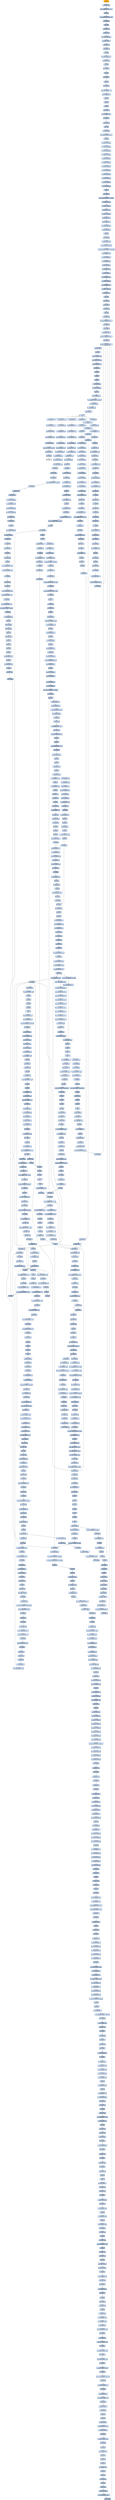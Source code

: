 digraph G {
node[shape=rectangle,style=filled,fillcolor=lightsteelblue,color=lightsteelblue]
bgcolor="transparent"
a0x0044f214pushl_ebp[label="start\npushl %ebp",fillcolor="orange",color="lightgrey"];
a0x0044f215movl_esp_ebp[label="0x0044f215\nmovl %esp, %ebp"];
a0x0044f217addl_0xfffffff0UINT8_esp[label="0x0044f217\naddl $0xfffffff0<UINT8>, %esp"];
a0x0044f21apushl_ebx[label="0x0044f21a\npushl %ebx"];
a0x0044f21bmovl_0x44f034UINT32_eax[label="0x0044f21b\nmovl $0x44f034<UINT32>, %eax"];
a0x0044f220call_0x00405bd8[label="0x0044f220\ncall 0x00405bd8"];
a0x00405bd8pushl_ebx[label="0x00405bd8\npushl %ebx"];
a0x00405bd9movl_eax_ebx[label="0x00405bd9\nmovl %eax, %ebx"];
a0x00405bdbxorl_eax_eax[label="0x00405bdb\nxorl %eax, %eax"];
a0x00405bddmovl_eax_0x0045009c[label="0x00405bdd\nmovl %eax, 0x0045009c"];
a0x00405be2pushl_0x0UINT8[label="0x00405be2\npushl $0x0<UINT8>"];
a0x00405be4call_0x00405b14[label="0x00405be4\ncall 0x00405b14"];
a0x00405b14jmp_0x004531f8[label="0x00405b14\njmp 0x004531f8"];
a0x7c80b6a1decl_edi_[label="0x7c80b6a1\ndecl (%edi)"];
a0x7c80b6a3testb_dh_espedx_[label="0x7c80b6a3\ntestb %dh, (%esp,%edx)"];
a0x7c80b6a6addl_eax_eax_[label="0x7c80b6a6\naddl %eax, (%eax)"];
a0x7c80b6a8decl_eax[label="0x7c80b6a8\ndecl %eax"];
a0x7c80b6a9je_0x7c8185dd[label="0x7c80b6a9\nje 0x7c8185dd"];
a0x7c80b6afdecl_eax[label="0x7c80b6af\ndecl %eax"];
a0x7c80b6b0jne_0x7c80c167[label="0x7c80b6b0\njne 0x7c80c167"];
a0x7c80c167decl_eax[label="0x7c80c167\ndecl %eax"];
a0x7c80c168jne_0x7c80b6c6[label="0x7c80c168\njne 0x7c80b6c6"];
a0x7c80b6c6movb_0x1UINT8_al[label="0x7c80b6c6\nmovb $0x1<UINT8>, %al"];
a0x7c80b6c8movl__4ebp__ecx[label="0x7c80b6c8\nmovl -4(%ebp), %ecx"];
a0x7c80b6cbpopl_edi[label="0x7c80b6cb\npopl %edi"];
a0x7c80b6ccpopl_esi[label="0x7c80b6cc\npopl %esi"];
a0x7c80b6cdpopl_ebx[label="0x7c80b6cd\npopl %ebx"];
a0x7c80b6cecall_0x7c809792[label="0x7c80b6ce\ncall 0x7c809792"];
a0x7c809792cmpl_0x7c8856cc_ecx[label="0x7c809792\ncmpl 0x7c8856cc, %ecx"];
a0x7c809798jne_0x7c870cfc[label="0x7c809798\njne 0x7c870cfc"];
a0x7c870cfcmovl_edi_edi[label="0x7c870cfc\nmovl %edi, %edi"];
a0x7c870cfepushl_ebp[label="0x7c870cfe\npushl %ebp"];
a0x7c870cffmovl_esp_ebp[label="0x7c870cff\nmovl %esp, %ebp"];
a0x7c870d01subl_0x330UINT32_esp[label="0x7c870d01\nsubl $0x330<UINT32>, %esp"];
a0x7c870d07pushl_edi[label="0x7c870d07\npushl %edi"];
a0x7c870d08movl_eax__552ebp_[label="0x7c870d08\nmovl %eax, -552(%ebp)"];
a0x7c870d0emovl_ecx__556ebp_[label="0x7c870d0e\nmovl %ecx, -556(%ebp)"];
a0x7c870d14movl_edx__560ebp_[label="0x7c870d14\nmovl %edx, -560(%ebp)"];
a0x7c870d1amovl_ebx__564ebp_[label="0x7c870d1a\nmovl %ebx, -564(%ebp)"];
a0x7c870d20movl_esi__568ebp_[label="0x7c870d20\nmovl %esi, -568(%ebp)"];
a0x7c870d26movl_edi__572ebp_[label="0x7c870d26\nmovl %edi, -572(%ebp)"];
a0x7c870d2cmovw_ss__528ebp_[label="0x7c870d2c\nmovw %ss, -528(%ebp)"];
a0x7c870d33movw_cs__540ebp_[label="0x7c870d33\nmovw %cs, -540(%ebp)"];
a0x7c870d3amovw_ds__576ebp_[label="0x7c870d3a\nmovw %ds, -576(%ebp)"];
a0x7c870d41movw_es__580ebp_[label="0x7c870d41\nmovw %es, -580(%ebp)"];
a0x7c870d48movw_fs__584ebp_[label="0x7c870d48\nmovw %fs, -584(%ebp)"];
a0x7c870d4fmovw_gs__588ebp_[label="0x7c870d4f\nmovw %gs, -588(%ebp)"];
a0x7c870d56pushfl_[label="0x7c870d56\npushfl "];
a0x7c870d57popl__536ebp_[label="0x7c870d57\npopl -536(%ebp)"];
a0x7c870d5dmovl_0x10001UINT32__728ebp_[label="0x7c870d5d\nmovl $0x10001<UINT32>, -728(%ebp)"];
a0x7c870d67movl_0x4ebp__eax[label="0x7c870d67\nmovl 0x4(%ebp), %eax"];
a0x7c870d6amovl_eax__544ebp_[label="0x7c870d6a\nmovl %eax, -544(%ebp)"];
a0x7c870d70leal_0x4ebp__eax[label="0x7c870d70\nleal 0x4(%ebp), %eax"];
a0x7c870d73movl_eax__532ebp_[label="0x7c870d73\nmovl %eax, -532(%ebp)"];
a0x7c870d79leal_0x4ebp__eax[label="0x7c870d79\nleal 0x4(%ebp), %eax"];
a0x7c870d7cmovl__4eax__eax[label="0x7c870d7c\nmovl -4(%eax), %eax"];
a0x7c870d7fmovl_eax__548ebp_[label="0x7c870d7f\nmovl %eax, -548(%ebp)"];
a0x7c870d85pushl_0x14UINT8[label="0x7c870d85\npushl $0x14<UINT8>"];
a0x7c870d87popl_ecx[label="0x7c870d87\npopl %ecx"];
a0x7c870d88xorl_eax_eax[label="0x7c870d88\nxorl %eax, %eax"];
a0x7c870d8aleal__816ebp__edi[label="0x7c870d8a\nleal -816(%ebp), %edi"];
a0x7c870d90repz_stosl_eax_es_edi_[label="0x7c870d90\nrepz stosl %eax, %es:(%edi)"];
a0x7c870d92movl_0xc0000409UINT32__816ebp_[label="0x7c870d92\nmovl $0xc0000409<UINT32>, -816(%ebp)"];
a0x7c870d9cmovl_0x4ebp__eax[label="0x7c870d9c\nmovl 0x4(%ebp), %eax"];
a0x7c870d9fmovl_eax__804ebp_[label="0x7c870d9f\nmovl %eax, -804(%ebp)"];
a0x7c870da5leal__816ebp__eax[label="0x7c870da5\nleal -816(%ebp), %eax"];
a0x7c870dabmovl_eax__8ebp_[label="0x7c870dab\nmovl %eax, -8(%ebp)"];
a0x7c870daeleal__728ebp__eax[label="0x7c870dae\nleal -728(%ebp), %eax"];
a0x7c870db4movl_eax__4ebp_[label="0x7c870db4\nmovl %eax, -4(%ebp)"];
a0x7c870db7movl_0x7c8856cc_eax[label="0x7c870db7\nmovl 0x7c8856cc, %eax"];
a0x7c870dbcmovl_eax__736ebp_[label="0x7c870dbc\nmovl %eax, -736(%ebp)"];
a0x7c870dc2movl_0x7c885990_eax[label="0x7c870dc2\nmovl 0x7c885990, %eax"];
a0x7c870dc7movl_eax__732ebp_[label="0x7c870dc7\nmovl %eax, -732(%ebp)"];
a0x7c870dcdleal__8ebp__eax[label="0x7c870dcd\nleal -8(%ebp), %eax"];
a0x7c870dd0pushl_eax[label="0x7c870dd0\npushl %eax"];
a0x7c870dd1call_0x7c88094f[label="0x7c870dd1\ncall 0x7c88094f"];
a0x7c88094fjmp_0x7c8015ec[label="0x7c88094f\njmp 0x7c8015ec"];
a0x7c9659afmovl_edi_edi[label="0x7c9659af\nmovl %edi, %edi"];
a0x7c9659b1pushl_ebp[label="0x7c9659b1\npushl %ebp"];
a0x7c9659b2movl_esp_ebp[label="0x7c9659b2\nmovl %esp, %ebp"];
a0x7c9659b4pushl_0x7c9659c6UINT32[label="0x7c9659b4\npushl $0x7c9659c6<UINT32>"];
a0x7c9659b9pushl_0x8ebp_[label="0x7c9659b9\npushl 0x8(%ebp)"];
a0x7c9659bccall_0x7c965029[label="0x7c9659bc\ncall 0x7c965029"];
a0x7c965029pushl_0x1cUINT8[label="0x7c965029\npushl $0x1c<UINT8>"];
a0x7c96502bpushl_0x7c9652f8UINT32[label="0x7c96502b\npushl $0x7c9652f8<UINT32>"];
a0x7c965030call_0x7c90e8ab[label="0x7c965030\ncall 0x7c90e8ab"];
a0x7c90e8abpushl_0x7c90e900UINT32[label="0x7c90e8ab\npushl $0x7c90e900<UINT32>"];
a0x7c90e8b0movl_fs_0_eax[label="0x7c90e8b0\nmovl %fs:0, %eax"];
a0x7c90e8b6pushl_eax[label="0x7c90e8b6\npushl %eax"];
a0x7c90e8b7movl_0x10esp__eax[label="0x7c90e8b7\nmovl 0x10(%esp), %eax"];
a0x7c90e8bbmovl_ebp_0x10esp_[label="0x7c90e8bb\nmovl %ebp, 0x10(%esp)"];
a0x7c90e8bfleal_0x10esp__ebp[label="0x7c90e8bf\nleal 0x10(%esp), %ebp"];
a0x7c90e8c3subl_eax_esp[label="0x7c90e8c3\nsubl %eax, %esp"];
a0x7c90e8c5pushl_ebx[label="0x7c90e8c5\npushl %ebx"];
a0x7c90e8c6pushl_esi[label="0x7c90e8c6\npushl %esi"];
a0x7c90e8c7pushl_edi[label="0x7c90e8c7\npushl %edi"];
a0x7c90e8c8movl__8ebp__eax[label="0x7c90e8c8\nmovl -8(%ebp), %eax"];
a0x7c90e8cbmovl_esp__24ebp_[label="0x7c90e8cb\nmovl %esp, -24(%ebp)"];
a0x7c90e8cepushl_eax[label="0x7c90e8ce\npushl %eax"];
a0x7c90e8cfmovl__4ebp__eax[label="0x7c90e8cf\nmovl -4(%ebp), %eax"];
a0x7c90e8d2movl_0xffffffffUINT32__4ebp_[label="0x7c90e8d2\nmovl $0xffffffff<UINT32>, -4(%ebp)"];
a0x7c90e8d9movl_eax__8ebp_[label="0x7c90e8d9\nmovl %eax, -8(%ebp)"];
a0x7c90e8dcleal__16ebp__eax[label="0x7c90e8dc\nleal -16(%ebp), %eax"];
a0x7c90e8dfmovl_eax_fs_0[label="0x7c90e8df\nmovl %eax, %fs:0"];
a0x7c90e8e5ret[label="0x7c90e8e5\nret"];
a0x7c965035movl_fs_0x18_eax[label="0x7c965035\nmovl %fs:0x18, %eax"];
a0x7c96503bmovl_0x30eax__eax[label="0x7c96503b\nmovl 0x30(%eax), %eax"];
a0x7c96503emovl_0x10eax__eax[label="0x7c96503e\nmovl 0x10(%eax), %eax"];
a0x7c965041movl_0x44eax__ebx[label="0x7c965041\nmovl 0x44(%eax), %ebx"];
a0x7c965044movl_ebx__36ebp_[label="0x7c965044\nmovl %ebx, -36(%ebp)"];
a0x7c965047movl_fs_0x18_eax[label="0x7c965047\nmovl %fs:0x18, %eax"];
a0x7c96504dmovl_0x30eax__eax[label="0x7c96504d\nmovl 0x30(%eax), %eax"];
a0x7c965050movb_0x2eax__al[label="0x7c965050\nmovb 0x2(%eax), %al"];
a0x7c965053movb_al__25ebp_[label="0x7c965053\nmovb %al, -25(%ebp)"];
a0x7c965056testb_al_al[label="0x7c965056\ntestb %al, %al"];
a0x7c965058jne_0x7c965077[label="0x7c965058\njne 0x7c965077"];
a0x7c96505amovb_al__32ebp_[label="0x7c96505a\nmovb %al, -32(%ebp)"];
a0x7c96505dxorl_eax_eax[label="0x7c96505d\nxorl %eax, %eax"];
a0x7c96505fleal__31ebp__edi[label="0x7c96505f\nleal -31(%ebp), %edi"];
a0x7c965062stosb_al_es_edi_[label="0x7c965062\nstosb %al, %es:(%edi)"];
a0x7c965063pushl_eax[label="0x7c965063\npushl %eax"];
a0x7c965064pushl_0x2UINT8[label="0x7c965064\npushl $0x2<UINT8>"];
a0x7c965066leal__32ebp__eax[label="0x7c965066\nleal -32(%ebp), %eax"];
a0x7c965069pushl_eax[label="0x7c965069\npushl %eax"];
a0x7c96506apushl_0x23UINT8[label="0x7c96506a\npushl $0x23<UINT8>"];
a0x7c96506ccall_0x7c90d910[label="0x7c96506c\ncall 0x7c90d910"];
a0x7c90d910movl_0xadUINT32_eax[label="0x7c90d910\nmovl $0xad<UINT32>, %eax"];
a0x7c90d915movl_0x7ffe0300UINT32_edx[label="0x7c90d915\nmovl $0x7ffe0300<UINT32>, %edx"];
a0x7c90d91acall_edx_[label="0x7c90d91a\ncall (%edx)"];
a0x7c90e4f0movl_esp_edx[label="0x7c90e4f0\nmovl %esp, %edx"];
a0x7c90e4f2sysenter_[label="0x7c90e4f2\nsysenter "];
a0x7c90e4f4ret[label="0x7c90e4f4\nret"];
a0x7c90d91cret_0x10UINT16[label="0x7c90d91c\nret $0x10<UINT16>"];
a0x7c965071movb__32ebp__al[label="0x7c965071\nmovb -32(%ebp), %al"];
a0x7c965074movb_al__25ebp_[label="0x7c965074\nmovb %al, -25(%ebp)"];
a0x7c965077movl_0x8ebp__edi[label="0x7c965077\nmovl 0x8(%ebp), %edi"];
a0x7c96507acmpb_0x0UINT8__25ebp_[label="0x7c96507a\ncmpb $0x0<UINT8>, -25(%ebp)"];
a0x7c96507eje_0x7c9652ae[label="0x7c96507e\nje 0x7c9652ae"];
a0x7c9652aemovl_edi__eax[label="0x7c9652ae\nmovl (%edi), %eax"];
a0x7c9652b0movl_eax__ecx[label="0x7c9652b0\nmovl (%eax), %ecx"];
a0x7c9652b2cmpl_0xc0000194UINT32_ecx[label="0x7c9652b2\ncmpl $0xc0000194<UINT32>, %ecx"];
a0x7c9652b8jne_0x7c9652d9[label="0x7c9652b8\njne 0x7c9652d9"];
a0x7c9652d9cmpl_0xc0000409UINT32_ecx[label="0x7c9652d9\ncmpl $0xc0000409<UINT32>, %ecx"];
a0x7c9652dfjne_0x7c9652e7[label="0x7c9652df\njne 0x7c9652e7"];
a0x7c9652e1pushl_edi[label="0x7c9652e1\npushl %edi"];
a0x7c9652e2call_0x7c964ebf[label="0x7c9652e2\ncall 0x7c964ebf"];
a0x7c964ebfmovl_edi_edi[label="0x7c964ebf\nmovl %edi, %edi"];
a0x7c964ec1pushl_ebp[label="0x7c964ec1\npushl %ebp"];
a0x7c964ec2movl_esp_ebp[label="0x7c964ec2\nmovl %esp, %ebp"];
a0x7c964ec4subl_0x128UINT32_esp[label="0x7c964ec4\nsubl $0x128<UINT32>, %esp"];
a0x7c964ecamovl_0x7c97b0c8_eax[label="0x7c964eca\nmovl 0x7c97b0c8, %eax"];
a0x7c964ecfpushl_ebx[label="0x7c964ecf\npushl %ebx"];
a0x7c964ed0movl_0x8ebp__ebx[label="0x7c964ed0\nmovl 0x8(%ebp), %ebx"];
a0x7c964ed3pushl_esi[label="0x7c964ed3\npushl %esi"];
a0x7c964ed4movl_eax__4ebp_[label="0x7c964ed4\nmovl %eax, -4(%ebp)"];
a0x7c964ed7pushl_edi[label="0x7c964ed7\npushl %edi"];
a0x7c964ed8leal__260ebp__eax[label="0x7c964ed8\nleal -260(%ebp), %eax"];
a0x7c964edexorl_esi_esi[label="0x7c964ede\nxorl %esi, %esi"];
a0x7c964ee0movl_eax__276ebp_[label="0x7c964ee0\nmovl %eax, -276(%ebp)"];
a0x7c964ee6pushl_0x7ffe0030UINT32[label="0x7c964ee6\npushl $0x7ffe0030<UINT32>"];
a0x7c964eebleal__296ebp__eax[label="0x7c964eeb\nleal -296(%ebp), %eax"];
a0x7c964ef1pushl_eax[label="0x7c964ef1\npushl %eax"];
a0x7c964ef2movl_esi__264ebp_[label="0x7c964ef2\nmovl %esi, -264(%ebp)"];
a0x7c964ef8movl_esi__268ebp_[label="0x7c964ef8\nmovl %esi, -268(%ebp)"];
a0x7c964efemovl_esi__272ebp_[label="0x7c964efe\nmovl %esi, -272(%ebp)"];
a0x7c964f04movw_si__280ebp_[label="0x7c964f04\nmovw %si, -280(%ebp)"];
a0x7c964f0bmovw_0x100UINT16__278ebp_[label="0x7c964f0b\nmovw $0x100<UINT16>, -278(%ebp)"];
a0x7c964f14call_0x7c901295[label="0x7c964f14\ncall 0x7c901295"];
a0x7c901295pushl_edi[label="0x7c901295\npushl %edi"];
a0x7c901296movl_0xcesp__edi[label="0x7c901296\nmovl 0xc(%esp), %edi"];
a0x7c90129amovl_0x8esp__edx[label="0x7c90129a\nmovl 0x8(%esp), %edx"];
a0x7c90129emovl_0x0UINT32_edx_[label="0x7c90129e\nmovl $0x0<UINT32>, (%edx)"];
a0x7c9012a4movl_edi_0x4edx_[label="0x7c9012a4\nmovl %edi, 0x4(%edx)"];
a0x7c9012a7orl_edi_edi[label="0x7c9012a7\norl %edi, %edi"];
a0x7c9012a9je_0x7c9012cd[label="0x7c9012a9\nje 0x7c9012cd"];
a0x7c9012aborl_0xffffffffUINT8_ecx[label="0x7c9012ab\norl $0xffffffff<UINT8>, %ecx"];
a0x7c9012aexorl_eax_eax[label="0x7c9012ae\nxorl %eax, %eax"];
a0x7c9012b0repnz_scasw_es_edi__ax[label="0x7c9012b0\nrepnz scasw %es:(%edi), %ax"];
a0x7c9012b3notl_ecx[label="0x7c9012b3\nnotl %ecx"];
a0x7c9012b5shll_ecx[label="0x7c9012b5\nshll %ecx"];
a0x7c9012b7cmpl_0xfffeUINT32_ecx[label="0x7c9012b7\ncmpl $0xfffe<UINT32>, %ecx"];
a0x7c9012bdjbe_0x7c9012c4[label="0x7c9012bd\njbe 0x7c9012c4"];
a0x7c9012c4movw_cx_0x2edx_[label="0x7c9012c4\nmovw %cx, 0x2(%edx)"];
a0x7c9012c8decl_ecx[label="0x7c9012c8\ndecl %ecx"];
a0x7c9012c9decl_ecx[label="0x7c9012c9\ndecl %ecx"];
a0x7c9012camovw_cx_edx_[label="0x7c9012ca\nmovw %cx, (%edx)"];
a0x7c9012cdpopl_edi[label="0x7c9012cd\npopl %edi"];
a0x7c9012ceret_0x8UINT16[label="0x7c9012ce\nret $0x8<UINT16>"];
a0x7c964f19leal__296ebp__eax[label="0x7c964f19\nleal -296(%ebp), %eax"];
a0x7c964f1fpushl_eax[label="0x7c964f1f\npushl %eax"];
a0x7c964f20leal__280ebp__eax[label="0x7c964f20\nleal -280(%ebp), %eax"];
a0x7c964f26pushl_eax[label="0x7c964f26\npushl %eax"];
a0x7c964f27call_0x7c914f8f[label="0x7c964f27\ncall 0x7c914f8f"];
a0x7c914f8fmovl_edi_edi[label="0x7c914f8f\nmovl %edi, %edi"];
a0x7c914f91pushl_ebp[label="0x7c914f91\npushl %ebp"];
a0x7c914f92movl_esp_ebp[label="0x7c914f92\nmovl %esp, %ebp"];
a0x7c914f94movl_0xcebp__ecx[label="0x7c914f94\nmovl 0xc(%ebp), %ecx"];
a0x7c914f97xorl_edx_edx[label="0x7c914f97\nxorl %edx, %edx"];
a0x7c914f99movw_ecx__dx[label="0x7c914f99\nmovw (%ecx), %dx"];
a0x7c914f9ctestw_dx_dx[label="0x7c914f9c\ntestw %dx, %dx"];
a0x7c914f9fpushl_ebx[label="0x7c914f9f\npushl %ebx"];
a0x7c914fa0pushl_esi[label="0x7c914fa0\npushl %esi"];
a0x7c914fa1pushl_edi[label="0x7c914fa1\npushl %edi"];
a0x7c914fa2movl_edx_0xcebp_[label="0x7c914fa2\nmovl %edx, 0xc(%ebp)"];
a0x7c914fa5je_0x7c914feb[label="0x7c914fa5\nje 0x7c914feb"];
a0x7c914fa7movl_0x8ebp__esi[label="0x7c914fa7\nmovl 0x8(%ebp), %esi"];
a0x7c914faamovzwl_esi__eax[label="0x7c914faa\nmovzwl (%esi), %eax"];
a0x7c914fadmovzwl_0x2esi__ebx[label="0x7c914fad\nmovzwl 0x2(%esi), %ebx"];
a0x7c914fb1movzwl_dx_edi[label="0x7c914fb1\nmovzwl %dx, %edi"];
a0x7c914fb4leal_eaxedi__edx[label="0x7c914fb4\nleal (%eax,%edi), %edx"];
a0x7c914fb7cmpl_ebx_edx[label="0x7c914fb7\ncmpl %ebx, %edx"];
a0x7c914fb9jg_0x7c94a2f9[label="0x7c914fb9\njg 0x7c94a2f9"];
a0x7c914fbfmovl_0x4esi__edx[label="0x7c914fbf\nmovl 0x4(%esi), %edx"];
a0x7c914fc2pushl_edi[label="0x7c914fc2\npushl %edi"];
a0x7c914fc3pushl_0x4ecx_[label="0x7c914fc3\npushl 0x4(%ecx)"];
a0x7c914fc6shrl_eax[label="0x7c914fc6\nshrl %eax"];
a0x7c914fc8leal_edxeax2__ebx[label="0x7c914fc8\nleal (%edx,%eax,2), %ebx"];
a0x7c914fcbpushl_ebx[label="0x7c914fcb\npushl %ebx"];
a0x7c914fcccall_0x7c9020f5[label="0x7c914fcc\ncall 0x7c9020f5"];
a0x7c9020f5pushl_ebp[label="0x7c9020f5\npushl %ebp"];
a0x7c9020f6movl_esp_ebp[label="0x7c9020f6\nmovl %esp, %ebp"];
a0x7c9020f8pushl_edi[label="0x7c9020f8\npushl %edi"];
a0x7c9020f9pushl_esi[label="0x7c9020f9\npushl %esi"];
a0x7c9020famovl_0xcebp__esi[label="0x7c9020fa\nmovl 0xc(%ebp), %esi"];
a0x7c9020fdmovl_0x10ebp__ecx[label="0x7c9020fd\nmovl 0x10(%ebp), %ecx"];
a0x7c902100movl_0x8ebp__edi[label="0x7c902100\nmovl 0x8(%ebp), %edi"];
a0x7c902103movl_ecx_eax[label="0x7c902103\nmovl %ecx, %eax"];
a0x7c902105movl_ecx_edx[label="0x7c902105\nmovl %ecx, %edx"];
a0x7c902107addl_esi_eax[label="0x7c902107\naddl %esi, %eax"];
a0x7c902109cmpl_esi_edi[label="0x7c902109\ncmpl %esi, %edi"];
a0x7c90210bjbe_0x7c902115[label="0x7c90210b\njbe 0x7c902115"];
a0x7c902115testl_0x3UINT32_edi[label="0x7c902115\ntestl $0x3<UINT32>, %edi"];
a0x7c90211bjne_0x7c902131[label="0x7c90211b\njne 0x7c902131"];
a0x7c90211dshrl_0x2UINT8_ecx[label="0x7c90211d\nshrl $0x2<UINT8>, %ecx"];
a0x7c902120andl_0x3UINT8_edx[label="0x7c902120\nandl $0x3<UINT8>, %edx"];
a0x7c902123cmpl_0x8UINT8_ecx[label="0x7c902123\ncmpl $0x8<UINT8>, %ecx"];
a0x7c902126jb_0x7c902151[label="0x7c902126\njb 0x7c902151"];
a0x7c902151jmp_0x7c9021d4ecx4_[label="0x7c902151\njmp 0x7c9021d4(,%ecx,4)"];
a0x7c90e900pushl_ebp[label="0x7c90e900\npushl %ebp"];
a0x7c90e901movl_esp_ebp[label="0x7c90e901\nmovl %esp, %ebp"];
a0x7c90e903subl_0x8UINT8_esp[label="0x7c90e903\nsubl $0x8<UINT8>, %esp"];
a0x7c90e906pushl_ebx[label="0x7c90e906\npushl %ebx"];
a0x7c90e907pushl_esi[label="0x7c90e907\npushl %esi"];
a0x7c90e908pushl_edi[label="0x7c90e908\npushl %edi"];
a0x7c90e909pushl_ebp[label="0x7c90e909\npushl %ebp"];
a0x7c90e90acld_[label="0x7c90e90a\ncld "];
a0x7c90e90bmovl_0xcebp__ebx[label="0x7c90e90b\nmovl 0xc(%ebp), %ebx"];
a0x7c90e90emovl_0x8ebp__eax[label="0x7c90e90e\nmovl 0x8(%ebp), %eax"];
a0x7c90e911testl_0x6UINT32_0x4eax_[label="0x7c90e911\ntestl $0x6<UINT32>, 0x4(%eax)"];
a0x7c90e918jne_0x7c90e9c9[label="0x7c90e918\njne 0x7c90e9c9"];
a0x7c90e91emovl_eax__8ebp_[label="0x7c90e91e\nmovl %eax, -8(%ebp)"];
a0x7c90e921movl_0x10ebp__eax[label="0x7c90e921\nmovl 0x10(%ebp), %eax"];
a0x7c90e924movl_eax__4ebp_[label="0x7c90e924\nmovl %eax, -4(%ebp)"];
a0x7c90e927leal__8ebp__eax[label="0x7c90e927\nleal -8(%ebp), %eax"];
a0x7c90e92amovl_eax__4ebx_[label="0x7c90e92a\nmovl %eax, -4(%ebx)"];
a0x7c90e92dmovl_0xcebx__esi[label="0x7c90e92d\nmovl 0xc(%ebx), %esi"];
a0x7c90e930movl_0x8ebx__edi[label="0x7c90e930\nmovl 0x8(%ebx), %edi"];
a0x7c90e933pushl_ebx[label="0x7c90e933\npushl %ebx"];
a0x7c90e934call_0x7c9383f4[label="0x7c90e934\ncall 0x7c9383f4"];
a0x7c9383f4movl_edi_edi[label="0x7c9383f4\nmovl %edi, %edi"];
a0x7c9383f6pushl_ebp[label="0x7c9383f6\npushl %ebp"];
a0x7c9383f7movl_esp_ebp[label="0x7c9383f7\nmovl %esp, %ebp"];
a0x7c9383f9subl_0x20UINT8_esp[label="0x7c9383f9\nsubl $0x20<UINT8>, %esp"];
a0x7c9383fcpushl_ebx[label="0x7c9383fc\npushl %ebx"];
a0x7c9383fdpushl_esi[label="0x7c9383fd\npushl %esi"];
a0x7c9383femovl_0x8ebp__esi[label="0x7c9383fe\nmovl 0x8(%ebp), %esi"];
a0x7c938401movl_0x8esi__ebx[label="0x7c938401\nmovl 0x8(%esi), %ebx"];
a0x7c938404testb_0x3UINT8_bl[label="0x7c938404\ntestb $0x3<UINT8>, %bl"];
a0x7c938407jne_0x7c93849a[label="0x7c938407\njne 0x7c93849a"];
a0x7c93840dmovl_fs_0x4_eax[label="0x7c93840d\nmovl %fs:0x4, %eax"];
a0x7c938413movl_eax_0x8ebp_[label="0x7c938413\nmovl %eax, 0x8(%ebp)"];
a0x7c938416movl_fs_0x8_eax[label="0x7c938416\nmovl %fs:0x8, %eax"];
a0x7c93841cmovl_eax__4ebp_[label="0x7c93841c\nmovl %eax, -4(%ebp)"];
a0x7c93841fcmpl__4ebp__ebx[label="0x7c93841f\ncmpl -4(%ebp), %ebx"];
a0x7c938422jb_0x7c938429[label="0x7c938422\njb 0x7c938429"];
a0x7c938424cmpl_0x8ebp__ebx[label="0x7c938424\ncmpl 0x8(%ebp), %ebx"];
a0x7c938427jb_0x7c93849a[label="0x7c938427\njb 0x7c93849a"];
a0x7c938429pushl_edi[label="0x7c938429\npushl %edi"];
a0x7c93842amovl_0xcesi__edi[label="0x7c93842a\nmovl 0xc(%esi), %edi"];
a0x7c93842dcmpl_0xffffffffUINT8_edi[label="0x7c93842d\ncmpl $0xffffffff<UINT8>, %edi"];
a0x7c938430je_0x7c93848d[label="0x7c938430\nje 0x7c93848d"];
a0x7c93848dxorl_eax_eax[label="0x7c93848d\nxorl %eax, %eax"];
a0x7c93848fincl_eax[label="0x7c93848f\nincl %eax"];
a0x7c938490popl_edi[label="0x7c938490\npopl %edi"];
a0x7c938491popl_esi[label="0x7c938491\npopl %esi"];
a0x7c938492popl_ebx[label="0x7c938492\npopl %ebx"];
a0x7c938493leave_[label="0x7c938493\nleave "];
a0x7c938494ret[label="0x7c938494\nret"];
a0x7c90e939addl_0x4UINT8_esp[label="0x7c90e939\naddl $0x4<UINT8>, %esp"];
a0x7c90e93corl_eax_eax[label="0x7c90e93c\norl %eax, %eax"];
a0x7c90e93eje_0x7c90e9bb[label="0x7c90e93e\nje 0x7c90e9bb"];
a0x7c90e940cmpl_0xffffffffUINT8_esi[label="0x7c90e940\ncmpl $0xffffffff<UINT8>, %esi"];
a0x7c90e943je_0x7c90e9c2[label="0x7c90e943\nje 0x7c90e9c2"];
a0x7c90e9c2movl_0x1UINT32_eax[label="0x7c90e9c2\nmovl $0x1<UINT32>, %eax"];
a0x7c90e9c7jmp_0x7c90e9de[label="0x7c90e9c7\njmp 0x7c90e9de"];
a0x7c90e9depopl_ebp[label="0x7c90e9de\npopl %ebp"];
a0x7c90e9dfpopl_edi[label="0x7c90e9df\npopl %edi"];
a0x7c90e9e0popl_esi[label="0x7c90e9e0\npopl %esi"];
a0x7c90e9e1popl_ebx[label="0x7c90e9e1\npopl %ebx"];
a0x7c90e9e2movl_ebp_esp[label="0x7c90e9e2\nmovl %ebp, %esp"];
a0x7c90e9e4popl_ebp[label="0x7c90e9e4\npopl %ebp"];
a0x7c90e9e5ret[label="0x7c90e9e5\nret"];
a0x7c902204movl__20esiecx4__eax[label="0x7c902204\nmovl -20(%esi,%ecx,4), %eax"];
a0x7c902208movl_eax__20ediecx4_[label="0x7c902208\nmovl %eax, -20(%edi,%ecx,4)"];
a0x7c90220cmovl__16esiecx4__eax[label="0x7c90220c\nmovl -16(%esi,%ecx,4), %eax"];
a0x7c902210movl_eax__16ediecx4_[label="0x7c902210\nmovl %eax, -16(%edi,%ecx,4)"];
a0x7c902214movl__12esiecx4__eax[label="0x7c902214\nmovl -12(%esi,%ecx,4), %eax"];
a0x7c902218movl_eax__12ediecx4_[label="0x7c902218\nmovl %eax, -12(%edi,%ecx,4)"];
a0x7c90221cmovl__8esiecx4__eax[label="0x7c90221c\nmovl -8(%esi,%ecx,4), %eax"];
a0x7c902220movl_eax__8ediecx4_[label="0x7c902220\nmovl %eax, -8(%edi,%ecx,4)"];
a0x7c902224movl__4esiecx4__eax[label="0x7c902224\nmovl -4(%esi,%ecx,4), %eax"];
a0x7c902228movl_eax__4ediecx4_[label="0x7c902228\nmovl %eax, -4(%edi,%ecx,4)"];
a0x7c90222cleal_ecx4__eax[label="0x7c90222c\nleal (,%ecx,4), %eax"];
a0x7c902233addl_eax_esi[label="0x7c902233\naddl %eax, %esi"];
a0x7c902235addl_eax_edi[label="0x7c902235\naddl %eax, %edi"];
a0x7c902237jmp_0x7c902240edx4_[label="0x7c902237\njmp 0x7c902240(,%edx,4)"];
a0x7c902250movl_0x8ebp__eax[label="0x7c902250\nmovl 0x8(%ebp), %eax"];
a0x7c902253popl_esi[label="0x7c902253\npopl %esi"];
a0x7c902254popl_edi[label="0x7c902254\npopl %edi"];
a0x7c902255leave_[label="0x7c902255\nleave "];
a0x7c902256ret[label="0x7c902256\nret"];
a0x7c914fd1movw_0xcebp__ax[label="0x7c914fd1\nmovw 0xc(%ebp), %ax"];
a0x7c914fd5addw_ax_esi_[label="0x7c914fd5\naddw %ax, (%esi)"];
a0x7c914fd8movw_esi__ax[label="0x7c914fd8\nmovw (%esi), %ax"];
a0x7c914fdbaddl_0xcUINT8_esp[label="0x7c914fdb\naddl $0xc<UINT8>, %esp"];
a0x7c914fdecmpw_0x2esi__ax[label="0x7c914fde\ncmpw 0x2(%esi), %ax"];
a0x7c914fe2jae_0x7c914feb[label="0x7c914fe2\njae 0x7c914feb"];
a0x7c914fe4shrl_edi[label="0x7c914fe4\nshrl %edi"];
a0x7c914fe6andw_0x0UINT8_ebxedi2_[label="0x7c914fe6\nandw $0x0<UINT8>, (%ebx,%edi,2)"];
a0x7c914febxorl_eax_eax[label="0x7c914feb\nxorl %eax, %eax"];
a0x7c914fedpopl_edi[label="0x7c914fed\npopl %edi"];
a0x7c914feepopl_esi[label="0x7c914fee\npopl %esi"];
a0x7c914fefpopl_ebx[label="0x7c914fef\npopl %ebx"];
a0x7c914ff0popl_ebp[label="0x7c914ff0\npopl %ebp"];
a0x7c914ff1ret_0x8UINT16[label="0x7c914ff1\nret $0x8<UINT16>"];
a0x7c964f2cmovl_eax_edi[label="0x7c964f2c\nmovl %eax, %edi"];
a0x7c964f2ecmpl_esi_edi[label="0x7c964f2e\ncmpl %esi, %edi"];
a0x7c964f30jl_0x7c964f45[label="0x7c964f30\njl 0x7c964f45"];
a0x7c964f32pushl_0x7c964ff4UINT32[label="0x7c964f32\npushl $0x7c964ff4<UINT32>"];
a0x7c964f37leal__280ebp__eax[label="0x7c964f37\nleal -280(%ebp), %eax"];
a0x7c964f3dpushl_eax[label="0x7c964f3d\npushl %eax"];
a0x7c964f3ecall_0x7c914f1a[label="0x7c964f3e\ncall 0x7c914f1a"];
a0x7c914f1amovl_edi_edi[label="0x7c914f1a\nmovl %edi, %edi"];
a0x7c914f1cpushl_ebp[label="0x7c914f1c\npushl %ebp"];
a0x7c914f1dmovl_esp_ebp[label="0x7c914f1d\nmovl %esp, %ebp"];
a0x7c914f1fsubl_0xcUINT8_esp[label="0x7c914f1f\nsubl $0xc<UINT8>, %esp"];
a0x7c914f22cmpl_0x0UINT8_0xcebp_[label="0x7c914f22\ncmpl $0x0<UINT8>, 0xc(%ebp)"];
a0x7c914f26pushl_esi[label="0x7c914f26\npushl %esi"];
a0x7c914f27pushl_edi[label="0x7c914f27\npushl %edi"];
a0x7c914f28je_0x7c914f82[label="0x7c914f28\nje 0x7c914f82"];
a0x7c914f2apushl_0xcebp_[label="0x7c914f2a\npushl 0xc(%ebp)"];
a0x7c914f2dleal__12ebp__eax[label="0x7c914f2d\nleal -12(%ebp), %eax"];
a0x7c914f30pushl_eax[label="0x7c914f30\npushl %eax"];
a0x7c914f31call_0x7c901295[label="0x7c914f31\ncall 0x7c901295"];
a0x7c914f36movl__12ebp__ecx[label="0x7c914f36\nmovl -12(%ebp), %ecx"];
a0x7c914f39movl_0x8ebp__esi[label="0x7c914f39\nmovl 0x8(%ebp), %esi"];
a0x7c914f3cmovzwl_esi__eax[label="0x7c914f3c\nmovzwl (%esi), %eax"];
a0x7c914f3fmovzwl_0x2esi__edx[label="0x7c914f3f\nmovzwl 0x2(%esi), %edx"];
a0x7c914f43movzwl_cx_edi[label="0x7c914f43\nmovzwl %cx, %edi"];
a0x7c914f46movl_ecx__4ebp_[label="0x7c914f46\nmovl %ecx, -4(%ebp)"];
a0x7c914f49leal_edieax__ecx[label="0x7c914f49\nleal (%edi,%eax), %ecx"];
a0x7c914f4ccmpl_edx_ecx[label="0x7c914f4c\ncmpl %edx, %ecx"];
a0x7c914f4ejg_0x7c94a2ef[label="0x7c914f4e\njg 0x7c94a2ef"];
a0x7c914f54movl_0x4esi__ecx[label="0x7c914f54\nmovl 0x4(%esi), %ecx"];
a0x7c914f57pushl_ebx[label="0x7c914f57\npushl %ebx"];
a0x7c914f58pushl_edi[label="0x7c914f58\npushl %edi"];
a0x7c914f59pushl_0xcebp_[label="0x7c914f59\npushl 0xc(%ebp)"];
a0x7c914f5cshrl_eax[label="0x7c914f5c\nshrl %eax"];
a0x7c914f5eleal_ecxeax2__ebx[label="0x7c914f5e\nleal (%ecx,%eax,2), %ebx"];
a0x7c914f61pushl_ebx[label="0x7c914f61\npushl %ebx"];
a0x7c914f62call_0x7c9020f5[label="0x7c914f62\ncall 0x7c9020f5"];
a0x7c902128repz_movsl_ds_esi__es_edi_[label="0x7c902128\nrepz movsl %ds:(%esi), %es:(%edi)"];
a0x7c90212ajmp_0x7c902240edx4_[label="0x7c90212a\njmp 0x7c902240(,%edx,4)"];
a0x7c914f67movw__4ebp__ax[label="0x7c914f67\nmovw -4(%ebp), %ax"];
a0x7c914f6baddw_ax_esi_[label="0x7c914f6b\naddw %ax, (%esi)"];
a0x7c914f6emovw_esi__ax[label="0x7c914f6e\nmovw (%esi), %ax"];
a0x7c914f71addl_0xcUINT8_esp[label="0x7c914f71\naddl $0xc<UINT8>, %esp"];
a0x7c914f74cmpw_0x2esi__ax[label="0x7c914f74\ncmpw 0x2(%esi), %ax"];
a0x7c914f78jae_0x7c914f81[label="0x7c914f78\njae 0x7c914f81"];
a0x7c914f7ashrl_edi[label="0x7c914f7a\nshrl %edi"];
a0x7c914f7candw_0x0UINT8_ebxedi2_[label="0x7c914f7c\nandw $0x0<UINT8>, (%ebx,%edi,2)"];
a0x7c914f81popl_ebx[label="0x7c914f81\npopl %ebx"];
a0x7c914f82xorl_eax_eax[label="0x7c914f82\nxorl %eax, %eax"];
a0x7c914f84popl_edi[label="0x7c914f84\npopl %edi"];
a0x7c914f85popl_esi[label="0x7c914f85\npopl %esi"];
a0x7c914f86leave_[label="0x7c914f86\nleave "];
a0x7c914f87ret_0x8UINT16[label="0x7c914f87\nret $0x8<UINT16>"];
a0x7c964f43movl_eax_edi[label="0x7c964f43\nmovl %eax, %edi"];
a0x7c964f45leal__268ebp__eax[label="0x7c964f45\nleal -268(%ebp), %eax"];
a0x7c964f4bpushl_eax[label="0x7c964f4b\npushl %eax"];
a0x7c964f4cleal__272ebp__eax[label="0x7c964f4c\nleal -272(%ebp), %eax"];
a0x7c964f52pushl_eax[label="0x7c964f52\npushl %eax"];
a0x7c964f53pushl_0x2UINT8[label="0x7c964f53\npushl $0x2<UINT8>"];
a0x7c964f55call_0x7c912c43[label="0x7c964f55\ncall 0x7c912c43"];
a0x7c912c43pushl_0x14UINT8[label="0x7c912c43\npushl $0x14<UINT8>"];
a0x7c912c45pushl_0x7c912ce8UINT32[label="0x7c912c45\npushl $0x7c912ce8<UINT32>"];
a0x7c912c4acall_0x7c90e8ab[label="0x7c912c4a\ncall 0x7c90e8ab"];
a0x7c912c4fmovb_0x7c97b1c0_bl[label="0x7c912c4f\nmovb 0x7c97b1c0, %bl"];
a0x7c912c55movl_0xcebp__esi[label="0x7c912c55\nmovl 0xc(%ebp), %esi"];
a0x7c912c58xorl_edx_edx[label="0x7c912c58\nxorl %edx, %edx"];
a0x7c912c5acmpl_edx_esi[label="0x7c912c5a\ncmpl %edx, %esi"];
a0x7c912c5cjne_0x7c93434a[label="0x7c912c5c\njne 0x7c93434a"];
a0x7c93434amovl_edx_esi_[label="0x7c93434a\nmovl %edx, (%esi)"];
a0x7c93434cjmp_0x7c912c62[label="0x7c93434c\njmp 0x7c912c62"];
a0x7c912c62movl_0x10ebp__edi[label="0x7c912c62\nmovl 0x10(%ebp), %edi"];
a0x7c912c65cmpl_edx_edi[label="0x7c912c65\ncmpl %edx, %edi"];
a0x7c912c67je_0x7c912c6b[label="0x7c912c67\nje 0x7c912c6b"];
a0x7c912c69movl_edx_edi_[label="0x7c912c69\nmovl %edx, (%edi)"];
a0x7c912c6bmovl_0x8ebp__ecx[label="0x7c912c6b\nmovl 0x8(%ebp), %ecx"];
a0x7c912c6etestl_0xfffffffcUINT32_ecx[label="0x7c912c6e\ntestl $0xfffffffc<UINT32>, %ecx"];
a0x7c912c74jne_0x7c93c986[label="0x7c912c74\njne 0x7c93c986"];
a0x7c912c7acmpl_edx_edi[label="0x7c912c7a\ncmpl %edx, %edi"];
a0x7c912c7cje_0x7c93c99f[label="0x7c912c7c\nje 0x7c93c99f"];
a0x7c912c82movl_ecx_eax[label="0x7c912c82\nmovl %ecx, %eax"];
a0x7c912c84andl_0x2UINT8_eax[label="0x7c912c84\nandl $0x2<UINT8>, %eax"];
a0x7c912c87jne_0x7c934351[label="0x7c912c87\njne 0x7c934351"];
a0x7c934351cmpl_edx_esi[label="0x7c934351\ncmpl %edx, %esi"];
a0x7c934353jne_0x7c912c8d[label="0x7c934353\njne 0x7c912c8d"];
a0x7c912c8dtestb_bl_bl[label="0x7c912c8d\ntestb %bl, %bl"];
a0x7c912c8fjne_0x7c912cdb[label="0x7c912c8f\njne 0x7c912cdb"];
a0x7c912c91xorl_ebx_ebx[label="0x7c912c91\nxorl %ebx, %ebx"];
a0x7c912c93incl_ebx[label="0x7c912c93\nincl %ebx"];
a0x7c912c94testb_cl_bl[label="0x7c912c94\ntestb %cl, %bl"];
a0x7c912c96je_0x7c914a1e[label="0x7c912c96\nje 0x7c914a1e"];
a0x7c914a1emovl_edx__4ebp_[label="0x7c914a1e\nmovl %edx, -4(%ebp)"];
a0x7c914a21pushl_0x7c97b178UINT32[label="0x7c914a21\npushl $0x7c97b178<UINT32>"];
a0x7c914a26cmpl_edx_eax[label="0x7c914a26\ncmpl %edx, %eax"];
a0x7c914a28jne_0x7c93c9e3[label="0x7c914a28\njne 0x7c93c9e3"];
a0x7c93c9e3call_0x7c901118[label="0x7c93c9e3\ncall 0x7c901118"];
a0x7c901118movl_0x4esp__ecx[label="0x7c901118\nmovl 0x4(%esp), %ecx"];
a0x7c90111cmovl_0xffffffffUINT32_eax[label="0x7c90111c\nmovl $0xffffffff<UINT32>, %eax"];
a0x7c901121movl_0x0UINT32_edx[label="0x7c901121\nmovl $0x0<UINT32>, %edx"];
a0x7c901126lock_cmpxchgl_edx_0x4ecx_[label="0x7c901126\nlock cmpxchgl %edx, 0x4(%ecx)"];
a0x7c90112bjne_0x7c901145[label="0x7c90112b\njne 0x7c901145"];
a0x7c90112dmovl_fs_0x24_eax[label="0x7c90112d\nmovl %fs:0x24, %eax"];
a0x7c901133movl_eax_0xcecx_[label="0x7c901133\nmovl %eax, 0xc(%ecx)"];
a0x7c901136movl_0x1UINT32_0x8ecx_[label="0x7c901136\nmovl $0x1<UINT32>, 0x8(%ecx)"];
a0x7c90113dmovl_0x1UINT32_eax[label="0x7c90113d\nmovl $0x1<UINT32>, %eax"];
a0x7c901142ret_0x4UINT16[label="0x7c901142\nret $0x4<UINT16>"];
a0x7c93c9e8testb_al_al[label="0x7c93c9e8\ntestb %al, %al"];
a0x7c93c9eaje_0x7c93c9fc[label="0x7c93c9ea\nje 0x7c93c9fc"];
a0x7c93c9ecmovl_ebx_esi_[label="0x7c93c9ec\nmovl %ebx, (%esi)"];
a0x7c93c9eemovl_fs_0x18_eax[label="0x7c93c9ee\nmovl %fs:0x18, %eax"];
a0x7c93c9f4movl_eax__32ebp_[label="0x7c93c9f4\nmovl %eax, -32(%ebp)"];
a0x7c93c9f7jmp_0x7c914a44[label="0x7c93c9f7\njmp 0x7c914a44"];
a0x7c914a44movl_0x7c97b0d8UINT32_ecx[label="0x7c914a44\nmovl $0x7c97b0d8<UINT32>, %ecx"];
a0x7c914a49lock_xaddl_ebx_ecx_[label="0x7c914a49\nlock xaddl %ebx, (%ecx)"];
a0x7c914a4dincl_ebx[label="0x7c914a4d\nincl %ebx"];
a0x7c914a4emovl_0x24eax__eax[label="0x7c914a4e\nmovl 0x24(%eax), %eax"];
a0x7c914a51andl_0xfffUINT32_eax[label="0x7c914a51\nandl $0xfff<UINT32>, %eax"];
a0x7c914a56andl_0xffffUINT32_ebx[label="0x7c914a56\nandl $0xffff<UINT32>, %ebx"];
a0x7c914a5cshll_0x10UINT8_eax[label="0x7c914a5c\nshll $0x10<UINT8>, %eax"];
a0x7c914a5forl_eax_ebx[label="0x7c914a5f\norl %eax, %ebx"];
a0x7c914a61movl_ebx_edi_[label="0x7c914a61\nmovl %ebx, (%edi)"];
a0x7c914a63orl_0xffffffffUINT8__4ebp_[label="0x7c914a63\norl $0xffffffff<UINT8>, -4(%ebp)"];
a0x7c914a67jmp_0x7c912cdb[label="0x7c914a67\njmp 0x7c912cdb"];
a0x7c912cdbxorl_esi_esi[label="0x7c912cdb\nxorl %esi, %esi"];
a0x7c912cddmovl_esi_eax[label="0x7c912cdd\nmovl %esi, %eax"];
a0x7c912cdfcall_0x7c90e8e6[label="0x7c912cdf\ncall 0x7c90e8e6"];
a0x7c90e8e6movl__16ebp__ecx[label="0x7c90e8e6\nmovl -16(%ebp), %ecx"];
a0x7c90e8e9movl_ecx_fs_0[label="0x7c90e8e9\nmovl %ecx, %fs:0"];
a0x7c90e8f0popl_ecx[label="0x7c90e8f0\npopl %ecx"];
a0x7c90e8f1popl_edi[label="0x7c90e8f1\npopl %edi"];
a0x7c90e8f2popl_esi[label="0x7c90e8f2\npopl %esi"];
a0x7c90e8f3popl_ebx[label="0x7c90e8f3\npopl %ebx"];
a0x7c90e8f4leave_[label="0x7c90e8f4\nleave "];
a0x7c90e8f5pushl_ecx[label="0x7c90e8f5\npushl %ecx"];
a0x7c90e8f6ret[label="0x7c90e8f6\nret"];
a0x7c912ce4ret_0xcUINT16[label="0x7c912ce4\nret $0xc<UINT16>"];
a0x7c964f5acmpl_0x1UINT8__272ebp_[label="0x7c964f5a\ncmpl $0x1<UINT8>, -272(%ebp)"];
a0x7c964f61jne_0x7c964f86[label="0x7c964f61\njne 0x7c964f86"];
a0x7c964f63leal__264ebp__eax[label="0x7c964f63\nleal -264(%ebp), %eax"];
a0x7c964f69pushl_eax[label="0x7c964f69\npushl %eax"];
a0x7c964f6aleal__280ebp__eax[label="0x7c964f6a\nleal -280(%ebp), %eax"];
a0x7c964f70pushl_eax[label="0x7c964f70\npushl %eax"];
a0x7c964f71pushl_esi[label="0x7c964f71\npushl %esi"];
a0x7c964f72pushl_esi[label="0x7c964f72\npushl %esi"];
a0x7c964f73call_0x7c916680[label="0x7c964f73\ncall 0x7c916680"];
a0x7c916680movl_edi_edi[label="0x7c916680\nmovl %edi, %edi"];
a0x7c916682pushl_ebp[label="0x7c916682\npushl %ebp"];
a0x7c916683movl_esp_ebp[label="0x7c916683\nmovl %esp, %ebp"];
a0x7c916685pushl_0x14ebp_[label="0x7c916685\npushl 0x14(%ebp)"];
a0x7c916688pushl_0x10ebp_[label="0x7c916688\npushl 0x10(%ebp)"];
a0x7c91668bpushl_0xcebp_[label="0x7c91668b\npushl 0xc(%ebp)"];
a0x7c91668epushl_0x8ebp_[label="0x7c91668e\npushl 0x8(%ebp)"];
a0x7c916691pushl_0x1UINT8[label="0x7c916691\npushl $0x1<UINT8>"];
a0x7c916693call_0x7c9166a1[label="0x7c916693\ncall 0x7c9166a1"];
a0x7c9166a1pushl_0x44UINT8[label="0x7c9166a1\npushl $0x44<UINT8>"];
a0x7c9166a3pushl_0x7c9167c8UINT32[label="0x7c9166a3\npushl $0x7c9167c8<UINT32>"];
a0x7c9166a8call_0x7c90e8ab[label="0x7c9166a8\ncall 0x7c90e8ab"];
a0x7c9166admovl_fs_0x18_eax[label="0x7c9166ad\nmovl %fs:0x18, %eax"];
a0x7c9166b3movl_fs_0x18_eax[label="0x7c9166b3\nmovl %fs:0x18, %eax"];
a0x7c9166b9xorl_edi_edi[label="0x7c9166b9\nxorl %edi, %edi"];
a0x7c9166bbxorl_eax_eax[label="0x7c9166bb\nxorl %eax, %eax"];
a0x7c9166bdmovl_eax__32ebp_[label="0x7c9166bd\nmovl %eax, -32(%ebp)"];
a0x7c9166c0movw_di__68ebp_[label="0x7c9166c0\nmovw %di, -68(%ebp)"];
a0x7c9166c4movw_di__66ebp_[label="0x7c9166c4\nmovw %di, -66(%ebp)"];
a0x7c9166c8movl_edi__64ebp_[label="0x7c9166c8\nmovl %edi, -64(%ebp)"];
a0x7c9166cbmovw_di__76ebp_[label="0x7c9166cb\nmovw %di, -76(%ebp)"];
a0x7c9166cfmovw_di__74ebp_[label="0x7c9166cf\nmovw %di, -74(%ebp)"];
a0x7c9166d3movl_edi__72ebp_[label="0x7c9166d3\nmovl %edi, -72(%ebp)"];
a0x7c9166d6movb_al__44ebp_[label="0x7c9166d6\nmovb %al, -44(%ebp)"];
a0x7c9166d9movb_al__25ebp_[label="0x7c9166d9\nmovb %al, -25(%ebp)"];
a0x7c9166dcmovb_0x7c97b1c0_cl[label="0x7c9166dc\nmovb 0x7c97b1c0, %cl"];
a0x7c9166e2movl_edi__48ebp_[label="0x7c9166e2\nmovl %edi, -48(%ebp)"];
a0x7c9166e5movl_edi__4ebp_[label="0x7c9166e5\nmovl %edi, -4(%ebp)"];
a0x7c9166e8movl_0x18ebp__esi[label="0x7c9166e8\nmovl 0x18(%ebp), %esi"];
a0x7c9166ebcmpl_edi_esi[label="0x7c9166eb\ncmpl %edi, %esi"];
a0x7c9166edje_0x7c9166f1[label="0x7c9166ed\nje 0x7c9166f1"];
a0x7c9166efmovl_edi_esi_[label="0x7c9166ef\nmovl %edi, (%esi)"];
a0x7c9166f1movl_0x8ebp__edx[label="0x7c9166f1\nmovl 0x8(%ebp), %edx"];
a0x7c9166f4testl_0xfffffffcUINT32_edx[label="0x7c9166f4\ntestl $0xfffffffc<UINT32>, %edx"];
a0x7c9166fajne_0x7c93cbc4[label="0x7c9166fa\njne 0x7c93cbc4"];
a0x7c916700cmpl_edi_esi[label="0x7c916700\ncmpl %edi, %esi"];
a0x7c916702je_0x7c93cbb6[label="0x7c916702\nje 0x7c93cbb6"];
a0x7c916708testb_0x2UINT8_dl[label="0x7c916708\ntestb $0x2<UINT8>, %dl"];
a0x7c91670bjne_0x7c93cbbb[label="0x7c91670b\njne 0x7c93cbbb"];
a0x7c916711testb_cl_cl[label="0x7c916711\ntestb %cl, %cl"];
a0x7c916713je_0x7c9168c5[label="0x7c916713\nje 0x7c9168c5"];
a0x7c9168c5leal__48ebp__eax[label="0x7c9168c5\nleal -48(%ebp), %eax"];
a0x7c9168c8pushl_eax[label="0x7c9168c8\npushl %eax"];
a0x7c9168c9pushl_edi[label="0x7c9168c9\npushl %edi"];
a0x7c9168capushl_edi[label="0x7c9168ca\npushl %edi"];
a0x7c9168cbcall_0x7c912c43[label="0x7c9168cb\ncall 0x7c912c43"];
a0x7c914a2ecall_0x7c901000[label="0x7c914a2e\ncall 0x7c901000"];
a0x7c901000movl_fs_0x18_ecx[label="0x7c901000\nmovl %fs:0x18, %ecx"];
a0x7c901007movl_0x4esp__edx[label="0x7c901007\nmovl 0x4(%esp), %edx"];
a0x7c90100bcmpl_0x0UINT8_0x14edx_[label="0x7c90100b\ncmpl $0x0<UINT8>, 0x14(%edx)"];
a0x7c90100fjne_0x7c901060[label="0x7c90100f\njne 0x7c901060"];
a0x7c901011lock_incl_0x4edx_[label="0x7c901011\nlock incl 0x4(%edx)"];
a0x7c901015jne_0x7c901030[label="0x7c901015\njne 0x7c901030"];
a0x7c901030movl_0x24ecx__eax[label="0x7c901030\nmovl 0x24(%ecx), %eax"];
a0x7c901033cmpl_eax_0xcedx_[label="0x7c901033\ncmpl %eax, 0xc(%edx)"];
a0x7c901036jne_0x7c901040[label="0x7c901036\njne 0x7c901040"];
a0x7c901038incl_0x8edx_[label="0x7c901038\nincl 0x8(%edx)"];
a0x7c90103bxorl_eax_eax[label="0x7c90103b\nxorl %eax, %eax"];
a0x7c90103dret_0x4UINT16[label="0x7c90103d\nret $0x4<UINT16>"];
a0x7c914a33testl_esi_esi[label="0x7c914a33\ntestl %esi, %esi"];
a0x7c914a35jne_0x7c93ca07[label="0x7c914a35\njne 0x7c93ca07"];
a0x7c914a3bmovl_fs_0x18_eax[label="0x7c914a3b\nmovl %fs:0x18, %eax"];
a0x7c914a41movl_eax__36ebp_[label="0x7c914a41\nmovl %eax, -36(%ebp)"];
a0x7c9168d0movl_eax__36ebp_[label="0x7c9168d0\nmovl %eax, -36(%ebp)"];
a0x7c9168d3cmpl_edi_eax[label="0x7c9168d3\ncmpl %edi, %eax"];
a0x7c9168d5jl_0x7c91946c[label="0x7c9168d5\njl 0x7c91946c"];
a0x7c9168dbmovb_0x1UINT8__25ebp_[label="0x7c9168db\nmovb $0x1<UINT8>, -25(%ebp)"];
a0x7c9168dfjmp_0x7c916719[label="0x7c9168df\njmp 0x7c916719"];
a0x7c938432xorl_edx_edx[label="0x7c938432\nxorl %edx, %edx"];
a0x7c938434movl_edx_0x8ebp_[label="0x7c938434\nmovl %edx, 0x8(%ebp)"];
a0x7c938437movl_ebx_eax[label="0x7c938437\nmovl %ebx, %eax"];
a0x7c938439movl_eax__ecx[label="0x7c938439\nmovl (%eax), %ecx"];
a0x7c93843bcmpl_0xffffffffUINT8_ecx[label="0x7c93843b\ncmpl $0xffffffff<UINT8>, %ecx"];
a0x7c93843eje_0x7c938444[label="0x7c93843e\nje 0x7c938444"];
a0x7c938444cmpl_0x0UINT8_0x4eax_[label="0x7c938444\ncmpl $0x0<UINT8>, 0x4(%eax)"];
a0x7c938448jne_0x7c938495[label="0x7c938448\njne 0x7c938495"];
a0x7c93844aincl_edx[label="0x7c93844a\nincl %edx"];
a0x7c93844baddl_0xcUINT8_eax[label="0x7c93844b\naddl $0xc<UINT8>, %eax"];
a0x7c93844ecmpl_edi_edx[label="0x7c93844e\ncmpl %edi, %edx"];
a0x7c938450jbe_0x7c938439[label="0x7c938450\njbe 0x7c938439"];
a0x7c938452cmpl_0x0UINT8_0x8ebp_[label="0x7c938452\ncmpl $0x0<UINT8>, 0x8(%ebp)"];
a0x7c938456je_0x7c938464[label="0x7c938456\nje 0x7c938464"];
a0x7c938464movl_0x7c97db88_ecx[label="0x7c938464\nmovl 0x7c97db88, %ecx"];
a0x7c93846amovl_ebx_esi[label="0x7c93846a\nmovl %ebx, %esi"];
a0x7c93846candl_0xfffff000UINT32_esi[label="0x7c93846c\nandl $0xfffff000<UINT32>, %esi"];
a0x7c938472xorl_eax_eax[label="0x7c938472\nxorl %eax, %eax"];
a0x7c938474testl_ecx_ecx[label="0x7c938474\ntestl %ecx, %ecx"];
a0x7c938476jle_0x7c93834c[label="0x7c938476\njle 0x7c93834c"];
a0x7c93834cleal_0x8ebp__eax[label="0x7c93834c\nleal 0x8(%ebp), %eax"];
a0x7c93834fpushl_eax[label="0x7c93834f\npushl %eax"];
a0x7c938350pushl_0x1cUINT8[label="0x7c938350\npushl $0x1c<UINT8>"];
a0x7c938352leal__32ebp__eax[label="0x7c938352\nleal -32(%ebp), %eax"];
a0x7c938355pushl_eax[label="0x7c938355\npushl %eax"];
a0x7c938356pushl_0x0UINT8[label="0x7c938356\npushl $0x0<UINT8>"];
a0x7c938358pushl_ebx[label="0x7c938358\npushl %ebx"];
a0x7c938359orl_0xffffffffUINT8_edi[label="0x7c938359\norl $0xffffffff<UINT8>, %edi"];
a0x7c93835cpushl_edi[label="0x7c93835c\npushl %edi"];
a0x7c93835dcall_0x7c90d960[label="0x7c93835d\ncall 0x7c90d960"];
a0x7c90d960movl_0xb2UINT32_eax[label="0x7c90d960\nmovl $0xb2<UINT32>, %eax"];
a0x7c90d965movl_0x7ffe0300UINT32_edx[label="0x7c90d965\nmovl $0x7ffe0300<UINT32>, %edx"];
a0x7c90d96acall_edx_[label="0x7c90d96a\ncall (%edx)"];
a0x7c90d96cret_0x18UINT16[label="0x7c90d96c\nret $0x18<UINT16>"];
a0x7c938362testl_eax_eax[label="0x7c938362\ntestl %eax, %eax"];
a0x7c938364jl_0x7c9384ad[label="0x7c938364\njl 0x7c9384ad"];
a0x7c93836amovl_0x8ebp__eax[label="0x7c93836a\nmovl 0x8(%ebp), %eax"];
a0x7c93836dtestl_eax_eax[label="0x7c93836d\ntestl %eax, %eax"];
a0x7c93836fje_0x7c9384b4[label="0x7c93836f\nje 0x7c9384b4"];
a0x7c9384b4movl_edi_eax[label="0x7c9384b4\nmovl %edi, %eax"];
a0x7c9384b6jmp_0x7c938490[label="0x7c9384b6\njmp 0x7c938490"];
a0x7c90e945leal_esiesi2__ecx[label="0x7c90e945\nleal (%esi,%esi,2), %ecx"];
a0x7c90e948movl_0x4ediecx4__eax[label="0x7c90e948\nmovl 0x4(%edi,%ecx,4), %eax"];
a0x7c90e94corl_eax_eax[label="0x7c90e94c\norl %eax, %eax"];
a0x7c90e94eje_0x7c90e9a9[label="0x7c90e94e\nje 0x7c90e9a9"];
a0x7c90e9a9movl_0x8ebx__edi[label="0x7c90e9a9\nmovl 0x8(%ebx), %edi"];
a0x7c90e9acleal_esiesi2__ecx[label="0x7c90e9ac\nleal (%esi,%esi,2), %ecx"];
a0x7c90e9afmovl_ediecx4__esi[label="0x7c90e9af\nmovl (%edi,%ecx,4), %esi"];
a0x7c90e9b2jmp_0x7c90e940[label="0x7c90e9b2\njmp 0x7c90e940"];
a0x7c916719movw_di__68ebp_[label="0x7c916719\nmovw %di, -68(%ebp)"];
a0x7c91671dmovw_0x208UINT16__66ebp_[label="0x7c91671d\nmovw $0x208<UINT16>, -66(%ebp)"];
a0x7c916723movl_0x7c97bcc0UINT32__64ebp_[label="0x7c916723\nmovl $0x7c97bcc0<UINT32>, -64(%ebp)"];
a0x7c91672apushl_edi[label="0x7c91672a\npushl %edi"];
a0x7c91672bpushl_edi[label="0x7c91672b\npushl %edi"];
a0x7c91672cpushl_edi[label="0x7c91672c\npushl %edi"];
a0x7c91672dleal_0x14ebp__eax[label="0x7c91672d\nleal 0x14(%ebp), %eax"];
a0x7c916730pushl_eax[label="0x7c916730\npushl %eax"];
a0x7c916731leal__76ebp__eax[label="0x7c916731\nleal -76(%ebp), %eax"];
a0x7c916734pushl_eax[label="0x7c916734\npushl %eax"];
a0x7c916735leal__68ebp__eax[label="0x7c916735\nleal -68(%ebp), %eax"];
a0x7c916738pushl_eax[label="0x7c916738\npushl %eax"];
a0x7c916739pushl_0x7c97b214UINT32[label="0x7c916739\npushl $0x7c97b214<UINT32>"];
a0x7c91673epushl_0x14ebp_[label="0x7c91673e\npushl 0x14(%ebp)"];
a0x7c916741pushl_0x1UINT8[label="0x7c916741\npushl $0x1<UINT8>"];
a0x7c916743call_0x7c91597b[label="0x7c916743\ncall 0x7c91597b"];
a0x7c91597bmovl_edi_edi[label="0x7c91597b\nmovl %edi, %edi"];
a0x7c91597dpushl_ebp[label="0x7c91597d\npushl %ebp"];
a0x7c91597emovl_esp_ebp[label="0x7c91597e\nmovl %esp, %ebp"];
a0x7c915980subl_0x148UINT32_esp[label="0x7c915980\nsubl $0x148<UINT32>, %esp"];
a0x7c915986movl_0x7c97b0c8_eax[label="0x7c915986\nmovl 0x7c97b0c8, %eax"];
a0x7c91598bmovl_0x24ebp__edx[label="0x7c91598b\nmovl 0x24(%ebp), %edx"];
a0x7c91598emovl_0x28ebp__ecx[label="0x7c91598e\nmovl 0x28(%ebp), %ecx"];
a0x7c915991movl_eax__4ebp_[label="0x7c915991\nmovl %eax, -4(%ebp)"];
a0x7c915994movl_0xcebp__eax[label="0x7c915994\nmovl 0xc(%ebp), %eax"];
a0x7c915997movl_eax__312ebp_[label="0x7c915997\nmovl %eax, -312(%ebp)"];
a0x7c91599dmovl_0x10ebp__eax[label="0x7c91599d\nmovl 0x10(%ebp), %eax"];
a0x7c9159a0movl_eax__324ebp_[label="0x7c9159a0\nmovl %eax, -324(%ebp)"];
a0x7c9159a6movl_0x14ebp__eax[label="0x7c9159a6\nmovl 0x14(%ebp), %eax"];
a0x7c9159a9pushl_ebx[label="0x7c9159a9\npushl %ebx"];
a0x7c9159aaxorl_ebx_ebx[label="0x7c9159aa\nxorl %ebx, %ebx"];
a0x7c9159acmovl_eax__292ebp_[label="0x7c9159ac\nmovl %eax, -292(%ebp)"];
a0x7c9159b2movl_0x1cebp__eax[label="0x7c9159b2\nmovl 0x1c(%ebp), %eax"];
a0x7c9159b5pushl_esi[label="0x7c9159b5\npushl %esi"];
a0x7c9159b6movl_0x18ebp__esi[label="0x7c9159b6\nmovl 0x18(%ebp), %esi"];
a0x7c9159b9movl_eax__300ebp_[label="0x7c9159b9\nmovl %eax, -300(%ebp)"];
a0x7c9159bfmovl_0x20ebp__eax[label="0x7c9159bf\nmovl 0x20(%ebp), %eax"];
a0x7c9159c2cmpl_ebx_eax[label="0x7c9159c2\ncmpl %ebx, %eax"];
a0x7c9159c4pushl_edi[label="0x7c9159c4\npushl %edi"];
a0x7c9159c5leal__164ebp__edi[label="0x7c9159c5\nleal -164(%ebp), %edi"];
a0x7c9159cbmovl_esi__308ebp_[label="0x7c9159cb\nmovl %esi, -308(%ebp)"];
a0x7c9159d1movl_eax__296ebp_[label="0x7c9159d1\nmovl %eax, -296(%ebp)"];
a0x7c9159d7movl_edx__304ebp_[label="0x7c9159d7\nmovl %edx, -304(%ebp)"];
a0x7c9159ddmovw_bx__276ebp_[label="0x7c9159dd\nmovw %bx, -276(%ebp)"];
a0x7c9159e4movw_bx__274ebp_[label="0x7c9159e4\nmovw %bx, -274(%ebp)"];
a0x7c9159ebmovl_ebx__272ebp_[label="0x7c9159eb\nmovl %ebx, -272(%ebp)"];
a0x7c9159f1movw_bx__288ebp_[label="0x7c9159f1\nmovw %bx, -288(%ebp)"];
a0x7c9159f8movw_0x80UINT16__286ebp_[label="0x7c9159f8\nmovw $0x80<UINT16>, -286(%ebp)"];
a0x7c915a01movl_edi__284ebp_[label="0x7c915a01\nmovl %edi, -284(%ebp)"];
a0x7c915a07movl_ebx__316ebp_[label="0x7c915a07\nmovl %ebx, -316(%ebp)"];
a0x7c915a0dmovl_ebx__260ebp_[label="0x7c915a0d\nmovl %ebx, -260(%ebp)"];
a0x7c915a13movl_ebx__280ebp_[label="0x7c915a13\nmovl %ebx, -280(%ebp)"];
a0x7c915a19jne_0x7c9463a0[label="0x7c915a19\njne 0x7c9463a0"];
a0x7c915a1fcmpl_ebx_edx[label="0x7c915a1f\ncmpl %ebx, %edx"];
a0x7c915a21jne_0x7c933f86[label="0x7c915a21\njne 0x7c933f86"];
a0x7c915a27cmpl_ebx_ecx[label="0x7c915a27\ncmpl %ebx, %ecx"];
a0x7c915a29jne_0x7c933f8d[label="0x7c915a29\njne 0x7c933f8d"];
a0x7c915a2fcmpl_ebx_esi[label="0x7c915a2f\ncmpl %ebx, %esi"];
a0x7c915a31je_0x7c915a3d[label="0x7c915a31\nje 0x7c915a3d"];
a0x7c915a33movl_ebx_0x4esi_[label="0x7c915a33\nmovl %ebx, 0x4(%esi)"];
a0x7c915a36movw_bx_esi_[label="0x7c915a36\nmovw %bx, (%esi)"];
a0x7c915a39movw_bx_0x2esi_[label="0x7c915a39\nmovw %bx, 0x2(%esi)"];
a0x7c915a3dmovl__292ebp__edi[label="0x7c915a3d\nmovl -292(%ebp), %edi"];
a0x7c915a43pushl_0x20UINT8[label="0x7c915a43\npushl $0x20<UINT8>"];
a0x7c915a45leal__36ebp__eax[label="0x7c915a45\nleal -36(%ebp), %eax"];
a0x7c915a48movl_eax__192ebp_[label="0x7c915a48\nmovl %eax, -192(%ebp)"];
a0x7c915a4epopl_eax[label="0x7c915a4e\npopl %eax"];
a0x7c915a4fpushl__300ebp_[label="0x7c915a4f\npushl -300(%ebp)"];
a0x7c915a55leal__36ebp__ecx[label="0x7c915a55\nleal -36(%ebp), %ecx"];
a0x7c915a58movl_eax__184ebp_[label="0x7c915a58\nmovl %eax, -184(%ebp)"];
a0x7c915a5emovl_eax__180ebp_[label="0x7c915a5e\nmovl %eax, -180(%ebp)"];
a0x7c915a64movw_ax__198ebp_[label="0x7c915a64\nmovw %ax, -198(%ebp)"];
a0x7c915a6bpushl_esi[label="0x7c915a6b\npushl %esi"];
a0x7c915a6cleal__252ebp__eax[label="0x7c915a6c\nleal -252(%ebp), %eax"];
a0x7c915a72movl_ecx__188ebp_[label="0x7c915a72\nmovl %ecx, -188(%ebp)"];
a0x7c915a78movl_ecx__196ebp_[label="0x7c915a78\nmovl %ecx, -196(%ebp)"];
a0x7c915a7emovw_bx__36ebp_[label="0x7c915a7e\nmovw %bx, -36(%ebp)"];
a0x7c915a82movw_bx__200ebp_[label="0x7c915a82\nmovw %bx, -200(%ebp)"];
a0x7c915a89call_0x7c915835[label="0x7c915a89\ncall 0x7c915835"];
a0x7c915835movl_edi_edi[label="0x7c915835\nmovl %edi, %edi"];
a0x7c915837pushl_ebp[label="0x7c915837\npushl %ebp"];
a0x7c915838movl_esp_ebp[label="0x7c915838\nmovl %esp, %ebp"];
a0x7c91583atestl_edi_edi[label="0x7c91583a\ntestl %edi, %edi"];
a0x7c91583cpushl_esi[label="0x7c91583c\npushl %esi"];
a0x7c91583dje_0x7c9353be[label="0x7c91583d\nje 0x7c9353be"];
a0x7c915843movzwl_0x2edi__ecx[label="0x7c915843\nmovzwl 0x2(%edi), %ecx"];
a0x7c915847movl_0x4edi__edx[label="0x7c915847\nmovl 0x4(%edi), %edx"];
a0x7c91584aandl_0xfffffffeUINT8_ecx[label="0x7c91584a\nandl $0xfffffffe<UINT8>, %ecx"];
a0x7c91584dmovl_0xfffeUINT32_esi[label="0x7c91584d\nmovl $0xfffe<UINT32>, %esi"];
a0x7c915852cmpl_esi_ecx[label="0x7c915852\ncmpl %esi, %ecx"];
a0x7c915854ja_0x7c945c1a[label="0x7c915854\nja 0x7c945c1a"];
a0x7c91585apushl_0x2UINT8[label="0x7c91585a\npushl $0x2<UINT8>"];
a0x7c91585cpopl_esi[label="0x7c91585c\npopl %esi"];
a0x7c91585dcmpl_esi_ecx[label="0x7c91585d\ncmpl %esi, %ecx"];
a0x7c91585fjb_0x7c945c21[label="0x7c91585f\njb 0x7c945c21"];
a0x7c915865testl_edx_edx[label="0x7c915865\ntestl %edx, %edx"];
a0x7c915867movl_edx_0x8eax_[label="0x7c915867\nmovl %edx, 0x8(%eax)"];
a0x7c91586amovl_ecx_0x10eax_[label="0x7c91586a\nmovl %ecx, 0x10(%eax)"];
a0x7c91586dmovl_edx_0xceax_[label="0x7c91586d\nmovl %edx, 0xc(%eax)"];
a0x7c915870movl_ecx_0x14eax_[label="0x7c915870\nmovl %ecx, 0x14(%eax)"];
a0x7c915873movl_edx_0x4eax_[label="0x7c915873\nmovl %edx, 0x4(%eax)"];
a0x7c915876je_0x7c91587c[label="0x7c915876\nje 0x7c91587c"];
a0x7c915878andw_0x0UINT8_edx_[label="0x7c915878\nandw $0x0<UINT8>, (%edx)"];
a0x7c91587cmovw_cx_0x2eax_[label="0x7c91587c\nmovw %cx, 0x2(%eax)"];
a0x7c915880movl_0x8ebp__ecx[label="0x7c915880\nmovl 0x8(%ebp), %ecx"];
a0x7c915883andw_0x0UINT8_eax_[label="0x7c915883\nandw $0x0<UINT8>, (%eax)"];
a0x7c915887movl_ecx_0x28eax_[label="0x7c915887\nmovl %ecx, 0x28(%eax)"];
a0x7c91588amovl_0xcebp__ecx[label="0x7c91588a\nmovl 0xc(%ebp), %ecx"];
a0x7c91588dmovl_edi_0x24eax_[label="0x7c91588d\nmovl %edi, 0x24(%eax)"];
a0x7c915890movl_ecx_0x2ceax_[label="0x7c915890\nmovl %ecx, 0x2c(%eax)"];
a0x7c915893movb_0x1UINT8_0x30eax_[label="0x7c915893\nmovb $0x1<UINT8>, 0x30(%eax)"];
a0x7c915897popl_esi[label="0x7c915897\npopl %esi"];
a0x7c915898popl_ebp[label="0x7c915898\npopl %ebp"];
a0x7c915899ret_0x8UINT16[label="0x7c915899\nret $0x8<UINT16>"];
a0x7c915a8etestl_0xfffffffeUINT32_0x8ebp_[label="0x7c915a8e\ntestl $0xfffffffe<UINT32>, 0x8(%ebp)"];
a0x7c915a95jne_0x7c9463e5[label="0x7c915a95\njne 0x7c9463e5"];
a0x7c915a9bmovl__312ebp__eax[label="0x7c915a9b\nmovl -312(%ebp), %eax"];
a0x7c915aa1cmpl_ebx_eax[label="0x7c915aa1\ncmpl %ebx, %eax"];
a0x7c915aa3je_0x7c9463e5[label="0x7c915aa3\nje 0x7c9463e5"];
a0x7c915aa9cmpl_ebx_edi[label="0x7c915aa9\ncmpl %ebx, %edi"];
a0x7c915aabje_0x7c9353e4[label="0x7c915aab\nje 0x7c9353e4"];
a0x7c915ab1cmpl_ebx_esi[label="0x7c915ab1\ncmpl %ebx, %esi"];
a0x7c915ab3je_0x7c915ac1[label="0x7c915ab3\nje 0x7c915ac1"];
a0x7c915ab5cmpl_ebx__300ebp_[label="0x7c915ab5\ncmpl %ebx, -300(%ebp)"];
a0x7c915abbje_0x7c9463e5[label="0x7c915abb\nje 0x7c9463e5"];
a0x7c915ac1movl_eax__ecx[label="0x7c915ac1\nmovl (%eax), %ecx"];
a0x7c915ac3movl_0x4eax__eax[label="0x7c915ac3\nmovl 0x4(%eax), %eax"];
a0x7c915ac6movl__324ebp__edi[label="0x7c915ac6\nmovl -324(%ebp), %edi"];
a0x7c915accmovl_eax__264ebp_[label="0x7c915acc\nmovl %eax, -264(%ebp)"];
a0x7c915ad2leal__253ebp__eax[label="0x7c915ad2\nleal -253(%ebp), %eax"];
a0x7c915ad8pushl_eax[label="0x7c915ad8\npushl %eax"];
a0x7c915ad9leal__200ebp__eax[label="0x7c915ad9\nleal -200(%ebp), %eax"];
a0x7c915adfpushl_eax[label="0x7c915adf\npushl %eax"];
a0x7c915ae0leal__268ebp__esi[label="0x7c915ae0\nleal -268(%ebp), %esi"];
a0x7c915ae6movl_ecx__268ebp_[label="0x7c915ae6\nmovl %ecx, -268(%ebp)"];
a0x7c915aeccall_0x7c9158a1[label="0x7c915aec\ncall 0x7c9158a1"];
a0x7c9158a1movl_edi_edi[label="0x7c9158a1\nmovl %edi, %edi"];
a0x7c9158a3pushl_ebp[label="0x7c9158a3\npushl %ebp"];
a0x7c9158a4movl_esp_ebp[label="0x7c9158a4\nmovl %esp, %ebp"];
a0x7c9158a6subl_0x18UINT8_esp[label="0x7c9158a6\nsubl $0x18<UINT8>, %esp"];
a0x7c9158a9movl_0xcebp__eax[label="0x7c9158a9\nmovl 0xc(%ebp), %eax"];
a0x7c9158acpushl_ebx[label="0x7c9158ac\npushl %ebx"];
a0x7c9158adxorl_ebx_ebx[label="0x7c9158ad\nxorl %ebx, %ebx"];
a0x7c9158afcmpl_ebx_esi[label="0x7c9158af\ncmpl %ebx, %esi"];
a0x7c9158b1movb_bl_eax_[label="0x7c9158b1\nmovb %bl, (%eax)"];
a0x7c9158b3je_0x7c9169b4[label="0x7c9158b3\nje 0x7c9169b4"];
a0x7c9158b9cmpl_ebx_0x8ebp_[label="0x7c9158b9\ncmpl %ebx, 0x8(%ebp)"];
a0x7c9158bcje_0x7c9169b4[label="0x7c9158bc\nje 0x7c9169b4"];
a0x7c9158c2cmpl_ebx_edi[label="0x7c9158c2\ncmpl %ebx, %edi"];
a0x7c9158c4je_0x7c9158fa[label="0x7c9158c4\nje 0x7c9158fa"];
a0x7c9158c6cmpw_bx_edi_[label="0x7c9158c6\ncmpw %bx, (%edi)"];
a0x7c9158c9je_0x7c9158fa[label="0x7c9158c9\nje 0x7c9158fa"];
a0x7c9158faxorl_eax_eax[label="0x7c9158fa\nxorl %eax, %eax"];
a0x7c9158fcpopl_ebx[label="0x7c9158fc\npopl %ebx"];
a0x7c9158fdleave_[label="0x7c9158fd\nleave "];
a0x7c9158feret_0x8UINT16[label="0x7c9158fe\nret $0x8<UINT16>"];
a0x7c915af1movl_eax_esi[label="0x7c915af1\nmovl %eax, %esi"];
a0x7c915af3cmpl_ebx_esi[label="0x7c915af3\ncmpl %ebx, %esi"];
a0x7c915af5jl_0x7c915b94[label="0x7c915af5\njl 0x7c915b94"];
a0x7c915afbcmpb_bl__253ebp_[label="0x7c915afb\ncmpb %bl, -253(%ebp)"];
a0x7c915b01jne_0x7c9169f9[label="0x7c915b01\njne 0x7c9169f9"];
a0x7c915b07leal__276ebp__eax[label="0x7c915b07\nleal -276(%ebp), %eax"];
a0x7c915b0dpushl_eax[label="0x7c915b0d\npushl %eax"];
a0x7c915b0eleal__288ebp__eax[label="0x7c915b0e\nleal -288(%ebp), %eax"];
a0x7c915b14pushl_eax[label="0x7c915b14\npushl %eax"];
a0x7c915b15leal__268ebp__esi[label="0x7c915b15\nleal -268(%ebp), %esi"];
a0x7c915b1bcall_0x7c915911[label="0x7c915b1b\ncall 0x7c915911"];
a0x7c915911movl_edi_edi[label="0x7c915911\nmovl %edi, %edi"];
a0x7c915913pushl_ebp[label="0x7c915913\npushl %ebp"];
a0x7c915914movl_esp_ebp[label="0x7c915914\nmovl %esp, %ebp"];
a0x7c915916subl_0x14UINT8_esp[label="0x7c915916\nsubl $0x14<UINT8>, %esp"];
a0x7c915919pushl_ebx[label="0x7c915919\npushl %ebx"];
a0x7c91591axorl_ebx_ebx[label="0x7c91591a\nxorl %ebx, %ebx"];
a0x7c91591ccmpl_ebx_esi[label="0x7c91591c\ncmpl %ebx, %esi"];
a0x7c91591epushl_edi[label="0x7c91591e\npushl %edi"];
a0x7c91591fmovl_ebx__8ebp_[label="0x7c91591f\nmovl %ebx, -8(%ebp)"];
a0x7c915922movb_bl__1ebp_[label="0x7c915922\nmovb %bl, -1(%ebp)"];
a0x7c915925je_0x7c945f4c[label="0x7c915925\nje 0x7c945f4c"];
a0x7c91592bmovl_0xcebp__edi[label="0x7c91592b\nmovl 0xc(%ebp), %edi"];
a0x7c91592ecmpl_ebx_edi[label="0x7c91592e\ncmpl %ebx, %edi"];
a0x7c915930je_0x7c91593b[label="0x7c915930\nje 0x7c91593b"];
a0x7c915932cmpl_ebx_0x4edi_[label="0x7c915932\ncmpl %ebx, 0x4(%edi)"];
a0x7c915935jne_0x7c945f4c[label="0x7c915935\njne 0x7c945f4c"];
a0x7c91593bpushl_esi[label="0x7c91593b\npushl %esi"];
a0x7c91593ccall_0x7c9149c4[label="0x7c91593c\ncall 0x7c9149c4"];
a0x7c9149c4movl_edi_edi[label="0x7c9149c4\nmovl %edi, %edi"];
a0x7c9149c6pushl_ebp[label="0x7c9149c6\npushl %ebp"];
a0x7c9149c7movl_esp_ebp[label="0x7c9149c7\nmovl %esp, %ebp"];
a0x7c9149c9movl_0x8ebp__ecx[label="0x7c9149c9\nmovl 0x8(%ebp), %ecx"];
a0x7c9149ccmovl_0x4ecx__eax[label="0x7c9149cc\nmovl 0x4(%ecx), %eax"];
a0x7c9149cfmovw_ecx__cx[label="0x7c9149cf\nmovw (%ecx), %cx"];
a0x7c9149d2cmpw_0x2UINT8_cx[label="0x7c9149d2\ncmpw $0x2<UINT8>, %cx"];
a0x7c9149d6jb_0x7c9149ef[label="0x7c9149d6\njb 0x7c9149ef"];
a0x7c9149d8movw_eax__dx[label="0x7c9149d8\nmovw (%eax), %dx"];
a0x7c9149dbcmpw_0x5cUINT8_dx[label="0x7c9149db\ncmpw $0x5c<UINT8>, %dx"];
a0x7c9149dfje_0x7c928c42[label="0x7c9149df\nje 0x7c928c42"];
a0x7c9149e5cmpw_0x2fUINT8_dx[label="0x7c9149e5\ncmpw $0x2f<UINT8>, %dx"];
a0x7c9149e9je_0x7c928c42[label="0x7c9149e9\nje 0x7c928c42"];
a0x7c9149efcmpw_0x4UINT8_cx[label="0x7c9149ef\ncmpw $0x4<UINT8>, %cx"];
a0x7c9149f3jb_0x7c914a06[label="0x7c9149f3\njb 0x7c914a06"];
a0x7c9149f5cmpw_0x0UINT8_eax_[label="0x7c9149f5\ncmpw $0x0<UINT8>, (%eax)"];
a0x7c9149f9je_0x7c914a06[label="0x7c9149f9\nje 0x7c914a06"];
a0x7c9149fbcmpw_0x3aUINT8_0x2eax_[label="0x7c9149fb\ncmpw $0x3a<UINT8>, 0x2(%eax)"];
a0x7c914a00je_0x7c916ec8[label="0x7c914a00\nje 0x7c916ec8"];
a0x7c916ec8cmpw_0x6UINT8_cx[label="0x7c916ec8\ncmpw $0x6<UINT8>, %cx"];
a0x7c916eccjb_0x7c936348[label="0x7c916ecc\njb 0x7c936348"];
a0x7c916ed2movw_0x4eax__ax[label="0x7c916ed2\nmovw 0x4(%eax), %ax"];
a0x7c916ed6cmpw_0x5cUINT8_ax[label="0x7c916ed6\ncmpw $0x5c<UINT8>, %ax"];
a0x7c916edajne_0x7c936326[label="0x7c916eda\njne 0x7c936326"];
a0x7c916ee0pushl_0x2UINT8[label="0x7c916ee0\npushl $0x2<UINT8>"];
a0x7c916ee2jmp_0x7c914a08[label="0x7c916ee2\njmp 0x7c914a08"];
a0x7c914a08popl_eax[label="0x7c914a08\npopl %eax"];
a0x7c914a09popl_ebp[label="0x7c914a09\npopl %ebp"];
a0x7c914a0aret_0x4UINT16[label="0x7c914a0a\nret $0x4<UINT16>"];
a0x7c915941cmpl_0x6UINT8_eax[label="0x7c915941\ncmpl $0x6<UINT8>, %eax"];
a0x7c915944movl_eax__12ebp_[label="0x7c915944\nmovl %eax, -12(%ebp)"];
a0x7c915947je_0x7c91730f[label="0x7c915947\nje 0x7c91730f"];
a0x7c91594dcmpl_0x2UINT8_eax[label="0x7c91594d\ncmpl $0x2<UINT8>, %eax"];
a0x7c915950je_0x7c91730f[label="0x7c915950\nje 0x7c91730f"];
a0x7c91730fpushl_ebx[label="0x7c91730f\npushl %ebx"];
a0x7c917310leal__12ebp__eax[label="0x7c917310\nleal -12(%ebp), %eax"];
a0x7c917313pushl_eax[label="0x7c917313\npushl %eax"];
a0x7c917314pushl_ebx[label="0x7c917314\npushl %ebx"];
a0x7c917315pushl_ebx[label="0x7c917315\npushl %ebx"];
a0x7c917316leal__8ebp__eax[label="0x7c917316\nleal -8(%ebp), %eax"];
a0x7c917319pushl_eax[label="0x7c917319\npushl %eax"];
a0x7c91731apushl_edi[label="0x7c91731a\npushl %edi"];
a0x7c91731bpushl_0x8ebp_[label="0x7c91731b\npushl 0x8(%ebp)"];
a0x7c91731epushl_esi[label="0x7c91731e\npushl %esi"];
a0x7c91731fcall_0x7c916f1c[label="0x7c91731f\ncall 0x7c916f1c"];
a0x7c916f1cpushl_0x1cUINT8[label="0x7c916f1c\npushl $0x1c<UINT8>"];
a0x7c916f1epushl_0x7c916fc8UINT32[label="0x7c916f1e\npushl $0x7c916fc8<UINT32>"];
a0x7c916f23call_0x7c90e8ab[label="0x7c916f23\ncall 0x7c90e8ab"];
a0x7c916f28xorl_edx_edx[label="0x7c916f28\nxorl %edx, %edx"];
a0x7c916f2amovl_edx__32ebp_[label="0x7c916f2a\nmovl %edx, -32(%ebp)"];
a0x7c916f2dmovl_0x14ebp__ecx[label="0x7c916f2d\nmovl 0x14(%ebp), %ecx"];
a0x7c916f30cmpl_edx_ecx[label="0x7c916f30\ncmpl %edx, %ecx"];
a0x7c916f32je_0x7c916f36[label="0x7c916f32\nje 0x7c916f36"];
a0x7c916f34movl_edx_ecx_[label="0x7c916f34\nmovl %edx, (%ecx)"];
a0x7c916f36movl_0x24ebp__eax[label="0x7c916f36\nmovl 0x24(%ebp), %eax"];
a0x7c916f39cmpl_edx_eax[label="0x7c916f39\ncmpl %edx, %eax"];
a0x7c916f3bjne_0x7c918d6e[label="0x7c916f3b\njne 0x7c918d6e"];
a0x7c916f41movl_0x18ebp__eax[label="0x7c916f41\nmovl 0x18(%ebp), %eax"];
a0x7c916f44cmpl_edx_eax[label="0x7c916f44\ncmpl %edx, %eax"];
a0x7c916f46jne_0x7c918d75[label="0x7c916f46\njne 0x7c918d75"];
a0x7c916f4cmovl_edx__40ebp_[label="0x7c916f4c\nmovl %edx, -40(%ebp)"];
a0x7c916f4fmovl_0xcebp__esi[label="0x7c916f4f\nmovl 0xc(%ebp), %esi"];
a0x7c916f52movl_0x10ebp__ebx[label="0x7c916f52\nmovl 0x10(%ebp), %ebx"];
a0x7c916f55cmpl_edx_esi[label="0x7c916f55\ncmpl %edx, %esi"];
a0x7c916f57je_0x7c916f65[label="0x7c916f57\nje 0x7c916f65"];
a0x7c916f59cmpl_edx_ebx[label="0x7c916f59\ncmpl %edx, %ebx"];
a0x7c916f5bje_0x7c916f65[label="0x7c916f5b\nje 0x7c916f65"];
a0x7c916f5dcmpl_edx_ecx[label="0x7c916f5d\ncmpl %edx, %ecx"];
a0x7c916f5fje_0x7c93c314[label="0x7c916f5f\nje 0x7c93c314"];
a0x7c916f65xorl_eax_eax[label="0x7c916f65\nxorl %eax, %eax"];
a0x7c916f67cmpl_edx_esi[label="0x7c916f67\ncmpl %edx, %esi"];
a0x7c916f69je_0x7c916f6f[label="0x7c916f69\nje 0x7c916f6f"];
a0x7c916f6bmovw_0x2esi__ax[label="0x7c916f6b\nmovw 0x2(%esi), %ax"];
a0x7c916f6fmovzwl_ax_edi[label="0x7c916f6f\nmovzwl %ax, %edi"];
a0x7c916f72pushl_0x20ebp_[label="0x7c916f72\npushl 0x20(%ebp)"];
a0x7c916f75pushl_0x1cebp_[label="0x7c916f75\npushl 0x1c(%ebp)"];
a0x7c916f78leal__32ebp__eax[label="0x7c916f78\nleal -32(%ebp), %eax"];
a0x7c916f7bpushl_eax[label="0x7c916f7b\npushl %eax"];
a0x7c916f7cpushl_0x4esi_[label="0x7c916f7c\npushl 0x4(%esi)"];
a0x7c916f7fpushl_edi[label="0x7c916f7f\npushl %edi"];
a0x7c916f80pushl_0x8ebp_[label="0x7c916f80\npushl 0x8(%ebp)"];
a0x7c916f83call_0x7c913d32[label="0x7c916f83\ncall 0x7c913d32"];
a0x7c913d32pushl_0x88UINT32[label="0x7c913d32\npushl $0x88<UINT32>"];
a0x7c913d37pushl_0x7c913f50UINT32[label="0x7c913d37\npushl $0x7c913f50<UINT32>"];
a0x7c913d3ccall_0x7c90e8ab[label="0x7c913d3c\ncall 0x7c90e8ab"];
a0x7c913d41movl_0x7c97b0c8_eax[label="0x7c913d41\nmovl 0x7c97b0c8, %eax"];
a0x7c913d46movl_eax__28ebp_[label="0x7c913d46\nmovl %eax, -28(%ebp)"];
a0x7c913d49movl_0x8ebp__eax[label="0x7c913d49\nmovl 0x8(%ebp), %eax"];
a0x7c913d4cmovl_0x10ebp__ecx[label="0x7c913d4c\nmovl 0x10(%ebp), %ecx"];
a0x7c913d4fmovl_ecx__56ebp_[label="0x7c913d4f\nmovl %ecx, -56(%ebp)"];
a0x7c913d52movl_0x14ebp__ecx[label="0x7c913d52\nmovl 0x14(%ebp), %ecx"];
a0x7c913d55movl_ecx__108ebp_[label="0x7c913d55\nmovl %ecx, -108(%ebp)"];
a0x7c913d58movl_0x18ebp__ecx[label="0x7c913d58\nmovl 0x18(%ebp), %ecx"];
a0x7c913d5bmovl_ecx__132ebp_[label="0x7c913d5b\nmovl %ecx, -132(%ebp)"];
a0x7c913d61movl_0x1cebp__ebx[label="0x7c913d61\nmovl 0x1c(%ebp), %ebx"];
a0x7c913d64xorl_esi_esi[label="0x7c913d64\nxorl %esi, %esi"];
a0x7c913d66cmpl_esi_ecx[label="0x7c913d66\ncmpl %esi, %ecx"];
a0x7c913d68je_0x7c913d6d[label="0x7c913d68\nje 0x7c913d6d"];
a0x7c913d6dcmpl_0xffffUINT32_0xcebp_[label="0x7c913d6d\ncmpl $0xffff<UINT32>, 0xc(%ebp)"];
a0x7c913d74ja_0x7c93bad3[label="0x7c913d74\nja 0x7c93bad3"];
a0x7c913d7amovl_esi_ebx_[label="0x7c913d7a\nmovl %esi, (%ebx)"];
a0x7c913d7cmovl_eax__ecx[label="0x7c913d7c\nmovl (%eax), %ecx"];
a0x7c913d7emovl_ecx__116ebp_[label="0x7c913d7e\nmovl %ecx, -116(%ebp)"];
a0x7c913d81movl_0x4eax__eax[label="0x7c913d81\nmovl 0x4(%eax), %eax"];
a0x7c913d84movl_eax__112ebp_[label="0x7c913d84\nmovl %eax, -112(%ebp)"];
a0x7c913d87movl_eax__100ebp_[label="0x7c913d87\nmovl %eax, -100(%ebp)"];
a0x7c913d8amovzwl_cx_ecx[label="0x7c913d8a\nmovzwl %cx, %ecx"];
a0x7c913d8dmovl_ecx_edx[label="0x7c913d8d\nmovl %ecx, %edx"];
a0x7c913d8fshrl_edx[label="0x7c913d8f\nshrl %edx"];
a0x7c913d91movl_edx__124ebp_[label="0x7c913d91\nmovl %edx, -124(%ebp)"];
a0x7c913d94movl_ecx__80ebp_[label="0x7c913d94\nmovl %ecx, -80(%ebp)"];
a0x7c913d97cmpl_esi_ecx[label="0x7c913d97\ncmpl %esi, %ecx"];
a0x7c913d99je_0x7c9107c3[label="0x7c913d99\nje 0x7c9107c3"];
a0x7c913d9fcmpw_si_eax_[label="0x7c913d9f\ncmpw %si, (%eax)"];
a0x7c913da2je_0x7c9107c3[label="0x7c913da2\nje 0x7c9107c3"];
a0x7c913da8movl_ecx_edi[label="0x7c913da8\nmovl %ecx, %edi"];
a0x7c913daashrl_ecx[label="0x7c913daa\nshrl %ecx"];
a0x7c913dacmovw__2eaxecx2__cx[label="0x7c913dac\nmovw -2(%eax,%ecx,2), %cx"];
a0x7c913db1cmpw_0x20UINT8_cx[label="0x7c913db1\ncmpw $0x20<UINT8>, %cx"];
a0x7c913db5je_0x7c92a393[label="0x7c913db5\nje 0x7c92a393"];
a0x7c913dbbcmpl_esi_edi[label="0x7c913dbb\ncmpl %esi, %edi"];
a0x7c913dbdje_0x7c9107c3[label="0x7c913dbd\nje 0x7c9107c3"];
a0x7c913dc3movw__2eaxedx2__ax[label="0x7c913dc3\nmovw -2(%eax,%edx,2), %ax"];
a0x7c913dc8cmpw_0x5cUINT8_ax[label="0x7c913dc8\ncmpw $0x5c<UINT8>, %ax"];
a0x7c913dccje_0x7c91437b[label="0x7c913dcc\nje 0x7c91437b"];
a0x7c913dd2cmpw_0x2fUINT8_ax[label="0x7c913dd2\ncmpw $0x2f<UINT8>, %ax"];
a0x7c913dd6movb_0x1UINT8__57ebp_[label="0x7c913dd6\nmovb $0x1<UINT8>, -57(%ebp)"];
a0x7c913ddaje_0x7c91437b[label="0x7c913dda\nje 0x7c91437b"];
a0x7c913de0leal__116ebp__eax[label="0x7c913de0\nleal -116(%ebp), %eax"];
a0x7c913de3pushl_eax[label="0x7c913de3\npushl %eax"];
a0x7c913de4call_0x7c913bb8[label="0x7c913de4\ncall 0x7c913bb8"];
a0x7c913bb8movl_edi_edi[label="0x7c913bb8\nmovl %edi, %edi"];
a0x7c913bbapushl_ebp[label="0x7c913bba\npushl %ebp"];
a0x7c913bbbmovl_esp_ebp[label="0x7c913bbb\nmovl %esp, %ebp"];
a0x7c913bbdpushl_ecx[label="0x7c913bbd\npushl %ecx"];
a0x7c913bbepushl_ecx[label="0x7c913bbe\npushl %ecx"];
a0x7c913bbfpushl_ebx[label="0x7c913bbf\npushl %ebx"];
a0x7c913bc0pushl_esi[label="0x7c913bc0\npushl %esi"];
a0x7c913bc1movl_0x8ebp__esi[label="0x7c913bc1\nmovl 0x8(%ebp), %esi"];
a0x7c913bc4pushl_edi[label="0x7c913bc4\npushl %edi"];
a0x7c913bc5movl_0x4esi__edi[label="0x7c913bc5\nmovl 0x4(%esi), %edi"];
a0x7c913bc8pushl_edi[label="0x7c913bc8\npushl %edi"];
a0x7c913bc9xorl_ebx_ebx[label="0x7c913bc9\nxorl %ebx, %ebx"];
a0x7c913bcbcall_0x7c913b6a[label="0x7c913bcb\ncall 0x7c913b6a"];
a0x7c913b6amovl_edi_edi[label="0x7c913b6a\nmovl %edi, %edi"];
a0x7c913b6cpushl_ebp[label="0x7c913b6c\npushl %ebp"];
a0x7c913b6dmovl_esp_ebp[label="0x7c913b6d\nmovl %esp, %ebp"];
a0x7c913b6fmovl_0x8ebp__eax[label="0x7c913b6f\nmovl 0x8(%ebp), %eax"];
a0x7c913b72movw_eax__cx[label="0x7c913b72\nmovw (%eax), %cx"];
a0x7c913b75pushl_0x5cUINT8[label="0x7c913b75\npushl $0x5c<UINT8>"];
a0x7c913b77popl_edx[label="0x7c913b77\npopl %edx"];
a0x7c913b78cmpw_dx_cx[label="0x7c913b78\ncmpw %dx, %cx"];
a0x7c913b7bje_0x7c9182cf[label="0x7c913b7b\nje 0x7c9182cf"];
a0x7c913b81cmpw_0x2fUINT8_cx[label="0x7c913b81\ncmpw $0x2f<UINT8>, %cx"];
a0x7c913b85je_0x7c9182cf[label="0x7c913b85\nje 0x7c9182cf"];
a0x7c913b8btestw_cx_cx[label="0x7c913b8b\ntestw %cx, %cx"];
a0x7c913b8eje_0x7c914a78[label="0x7c913b8e\nje 0x7c914a78"];
a0x7c913b94cmpw_0x3aUINT8_0x2eax_[label="0x7c913b94\ncmpw $0x3a<UINT8>, 0x2(%eax)"];
a0x7c913b99jne_0x7c914a78[label="0x7c913b99\njne 0x7c914a78"];
a0x7c913b9fmovw_0x4eax__ax[label="0x7c913b9f\nmovw 0x4(%eax), %ax"];
a0x7c913ba3cmpw_dx_ax[label="0x7c913ba3\ncmpw %dx, %ax"];
a0x7c913ba6jne_0x7c92a4c9[label="0x7c913ba6\njne 0x7c92a4c9"];
a0x7c913bacpushl_0x2UINT8[label="0x7c913bac\npushl $0x2<UINT8>"];
a0x7c913baepopl_eax[label="0x7c913bae\npopl %eax"];
a0x7c913bafpopl_ebp[label="0x7c913baf\npopl %ebp"];
a0x7c913bb0ret_0x4UINT16[label="0x7c913bb0\nret $0x4<UINT16>"];
a0x7c913bd0testl_eax_eax[label="0x7c913bd0\ntestl %eax, %eax"];
a0x7c913bd2jl_0x7c913be6[label="0x7c913bd2\njl 0x7c913be6"];
a0x7c913bd4cmpl_0x1UINT8_eax[label="0x7c913bd4\ncmpl $0x1<UINT8>, %eax"];
a0x7c913bd7jle_0x7c913d24[label="0x7c913bd7\njle 0x7c913d24"];
a0x7c913bddcmpl_0x6UINT8_eax[label="0x7c913bdd\ncmpl $0x6<UINT8>, %eax"];
a0x7c913be0je_0x7c91835a[label="0x7c913be0\nje 0x7c91835a"];
a0x7c913be6movl_esi__eax[label="0x7c913be6\nmovl (%esi), %eax"];
a0x7c913be8movl_0x4esi__ecx[label="0x7c913be8\nmovl 0x4(%esi), %ecx"];
a0x7c913bebmovl_eax__8ebp_[label="0x7c913beb\nmovl %eax, -8(%ebp)"];
a0x7c913beexorl_eax_eax[label="0x7c913bee\nxorl %eax, %eax"];
a0x7c913bf0movw_esi__ax[label="0x7c913bf0\nmovw (%esi), %ax"];
a0x7c913bf3shrw_ax[label="0x7c913bf3\nshrw %ax"];
a0x7c913bf6testw_ax_ax[label="0x7c913bf6\ntestw %ax, %ax"];
a0x7c913bf9movl_ecx__4ebp_[label="0x7c913bf9\nmovl %ecx, -4(%ebp)"];
a0x7c913bfcje_0x7c913d24[label="0x7c913bfc\nje 0x7c913d24"];
a0x7c913c02movzwl_ax_esi[label="0x7c913c02\nmovzwl %ax, %esi"];
a0x7c913c05cmpw_0x3aUINT8__2ediesi2_[label="0x7c913c05\ncmpw $0x3a<UINT8>, -2(%edi,%esi,2)"];
a0x7c913c0bmovl_0xffffUINT32_edx[label="0x7c913c0b\nmovl $0xffff<UINT32>, %edx"];
a0x7c913c10je_0x7c92a4da[label="0x7c913c10\nje 0x7c92a4da"];
a0x7c913c16testw_ax_ax[label="0x7c913c16\ntestw %ax, %ax"];
a0x7c913c19je_0x7c913d24[label="0x7c913c19\nje 0x7c913d24"];
a0x7c913c1fmovzwl_ax_esi[label="0x7c913c1f\nmovzwl %ax, %esi"];
a0x7c913c22movw__2ecxesi2__si[label="0x7c913c22\nmovw -2(%ecx,%esi,2), %si"];
a0x7c913c27cmpw_0x2eUINT8_si[label="0x7c913c27\ncmpw $0x2e<UINT8>, %si"];
a0x7c913c2bje_0x7c9144c3[label="0x7c913c2b\nje 0x7c9144c3"];
a0x7c913c31cmpw_0x20UINT8_si[label="0x7c913c31\ncmpw $0x20<UINT8>, %si"];
a0x7c913c35je_0x7c9144c3[label="0x7c913c35\nje 0x7c9144c3"];
a0x7c913c3bxorl_edi_edi[label="0x7c913c3b\nxorl %edi, %edi"];
a0x7c913c3dtestw_ax_ax[label="0x7c913c3d\ntestw %ax, %ax"];
a0x7c913c40je_0x7c913cd3[label="0x7c913c40\nje 0x7c913cd3"];
a0x7c913c46movzwl_ax_edx[label="0x7c913c46\nmovzwl %ax, %edx"];
a0x7c913c49leal__2ecxedx2__edx[label="0x7c913c49\nleal -2(%ecx,%edx,2), %edx"];
a0x7c913c4dcmpl_ecx_edx[label="0x7c913c4d\ncmpl %ecx, %edx"];
a0x7c913c4fjb_0x7c913cbc[label="0x7c913c4f\njb 0x7c913cbc"];
a0x7c913c51movw_edx__si[label="0x7c913c51\nmovw (%edx), %si"];
a0x7c913c54cmpw_0x5cUINT8_si[label="0x7c913c54\ncmpw $0x5c<UINT8>, %si"];
a0x7c913c58je_0x7c913c71[label="0x7c913c58\nje 0x7c913c71"];
a0x7c913c5acmpw_0x2fUINT8_si[label="0x7c913c5a\ncmpw $0x2f<UINT8>, %si"];
a0x7c913c5eje_0x7c913c71[label="0x7c913c5e\nje 0x7c913c71"];
a0x7c913c60cmpw_0x3aUINT8_si[label="0x7c913c60\ncmpw $0x3a<UINT8>, %si"];
a0x7c913c64je_0x7c913c6a[label="0x7c913c64\nje 0x7c913c6a"];
a0x7c913c66decl_edx[label="0x7c913c66\ndecl %edx"];
a0x7c913c67decl_edx[label="0x7c913c67\ndecl %edx"];
a0x7c913c68jmp_0x7c913c4d[label="0x7c913c68\njmp 0x7c913c4d"];
a0x7c913c71incl_edx[label="0x7c913c71\nincl %edx"];
a0x7c913c72incl_edx[label="0x7c913c72\nincl %edx"];
a0x7c913c73movw_edx__ax[label="0x7c913c73\nmovw (%edx), %ax"];
a0x7c913c76orw_0x20UINT8_ax[label="0x7c913c76\norw $0x20<UINT8>, %ax"];
a0x7c913c7acmpw_0x6cUINT8_ax[label="0x7c913c7a\ncmpw $0x6c<UINT8>, %ax"];
a0x7c913c7eje_0x7c913c96[label="0x7c913c7e\nje 0x7c913c96"];
a0x7c913c80cmpw_0x63UINT8_ax[label="0x7c913c80\ncmpw $0x63<UINT8>, %ax"];
a0x7c913c84je_0x7c913c96[label="0x7c913c84\nje 0x7c913c96"];
a0x7c913c86cmpw_0x70UINT8_ax[label="0x7c913c86\ncmpw $0x70<UINT8>, %ax"];
a0x7c913c8aje_0x7c913c96[label="0x7c913c8a\nje 0x7c913c96"];
a0x7c913c8ccmpw_0x61UINT8_ax[label="0x7c913c8c\ncmpw $0x61<UINT8>, %ax"];
a0x7c913c90jne_0x7c91436c[label="0x7c913c90\njne 0x7c91436c"];
a0x7c91436ccmpw_0x6eUINT8_ax[label="0x7c91436c\ncmpw $0x6e<UINT8>, %ax"];
a0x7c914370jne_0x7c913d24[label="0x7c914370\njne 0x7c913d24"];
a0x7c913d24xorl_eax_eax[label="0x7c913d24\nxorl %eax, %eax"];
a0x7c913d26popl_edi[label="0x7c913d26\npopl %edi"];
a0x7c913d27popl_esi[label="0x7c913d27\npopl %esi"];
a0x7c913d28popl_ebx[label="0x7c913d28\npopl %ebx"];
a0x7c913d29leave_[label="0x7c913d29\nleave "];
a0x7c913d2aret_0x4UINT16[label="0x7c913d2a\nret $0x4<UINT16>"];
a0x7c913de9movl_eax_edi[label="0x7c913de9\nmovl %eax, %edi"];
a0x7c913debcmpl_esi_edi[label="0x7c913deb\ncmpl %esi, %edi"];
a0x7c913dedjne_0x7c924dab[label="0x7c913ded\njne 0x7c924dab"];
a0x7c913df3movl_0xcebp__ecx[label="0x7c913df3\nmovl 0xc(%ebp), %ecx"];
a0x7c913df6movw_cx__90ebp_[label="0x7c913df6\nmovw %cx, -90(%ebp)"];
a0x7c913dfaandw_0x0UINT8__92ebp_[label="0x7c913dfa\nandw $0x0<UINT8>, -92(%ebp)"];
a0x7c913dffxorl_eax_eax[label="0x7c913dff\nxorl %eax, %eax"];
a0x7c913e01movl__56ebp__edi[label="0x7c913e01\nmovl -56(%ebp), %edi"];
a0x7c913e04movl_ecx_edx[label="0x7c913e04\nmovl %ecx, %edx"];
a0x7c913e06shrl_0x2UINT8_ecx[label="0x7c913e06\nshrl $0x2<UINT8>, %ecx"];
a0x7c913e09repz_stosl_eax_es_edi_[label="0x7c913e09\nrepz stosl %eax, %es:(%edi)"];
a0x7c913e0bmovl_edx_ecx[label="0x7c913e0b\nmovl %edx, %ecx"];
a0x7c913e0dandl_0x3UINT8_ecx[label="0x7c913e0d\nandl $0x3<UINT8>, %ecx"];
a0x7c913e10repz_stosb_al_es_edi_[label="0x7c913e10\nrepz stosb %al, %es:(%edi)"];
a0x7c913e12movl_fs_0x18_eax[label="0x7c913e12\nmovl %fs:0x18, %eax"];
a0x7c913e18movl_0x30eax__eax[label="0x7c913e18\nmovl 0x30(%eax), %eax"];
a0x7c913e1bmovl_0x10eax__esi[label="0x7c913e1b\nmovl 0x10(%eax), %esi"];
a0x7c913e1eaddl_0x24UINT8_esi[label="0x7c913e1e\naddl $0x24<UINT8>, %esi"];
a0x7c913e21pushl__100ebp_[label="0x7c913e21\npushl -100(%ebp)"];
a0x7c913e24call_0x7c913b6a[label="0x7c913e24\ncall 0x7c913b6a"];
a0x7c913e29movl_eax__120ebp_[label="0x7c913e29\nmovl %eax, -120(%ebp)"];
a0x7c913e2cmovl_eax_ebx_[label="0x7c913e2c\nmovl %eax, (%ebx)"];
a0x7c913e2ecall_0x7c9103ed[label="0x7c913e2e\ncall 0x7c9103ed"];
a0x7c9103edpushl_0x18UINT8[label="0x7c9103ed\npushl $0x18<UINT8>"];
a0x7c9103efpushl_0x7c910420UINT32[label="0x7c9103ef\npushl $0x7c910420<UINT32>"];
a0x7c9103f4call_0x7c90e8ab[label="0x7c9103f4\ncall 0x7c90e8ab"];
a0x7c9103f9movl_fs_0x18_eax[label="0x7c9103f9\nmovl %fs:0x18, %eax"];
a0x7c9103ffmovl_0x30eax__eax[label="0x7c9103ff\nmovl 0x30(%eax), %eax"];
a0x7c910402movl_eax__32ebp_[label="0x7c910402\nmovl %eax, -32(%ebp)"];
a0x7c910405movl_0x20eax__ecx[label="0x7c910405\nmovl 0x20(%eax), %ecx"];
a0x7c910408movl_ecx__28ebp_[label="0x7c910408\nmovl %ecx, -28(%ebp)"];
a0x7c91040bandl_0x0UINT8__4ebp_[label="0x7c91040b\nandl $0x0<UINT8>, -4(%ebp)"];
a0x7c91040fpushl_0x1ceax_[label="0x7c91040f\npushl 0x1c(%eax)"];
a0x7c910412call__28ebp_[label="0x7c910412\ncall -28(%ebp)"];
a0x00000000[label="0x00000000",fillcolor="lightgrey",color="lightgrey"];
a0x0044f214pushl_ebp -> a0x0044f215movl_esp_ebp [color="#000000"];
a0x0044f215movl_esp_ebp -> a0x0044f217addl_0xfffffff0UINT8_esp [color="#000000"];
a0x0044f217addl_0xfffffff0UINT8_esp -> a0x0044f21apushl_ebx [color="#000000"];
a0x0044f21apushl_ebx -> a0x0044f21bmovl_0x44f034UINT32_eax [color="#000000"];
a0x0044f21bmovl_0x44f034UINT32_eax -> a0x0044f220call_0x00405bd8 [color="#000000"];
a0x0044f220call_0x00405bd8 -> a0x00405bd8pushl_ebx [color="#000000"];
a0x00405bd8pushl_ebx -> a0x00405bd9movl_eax_ebx [color="#000000"];
a0x00405bd9movl_eax_ebx -> a0x00405bdbxorl_eax_eax [color="#000000"];
a0x00405bdbxorl_eax_eax -> a0x00405bddmovl_eax_0x0045009c [color="#000000"];
a0x00405bddmovl_eax_0x0045009c -> a0x00405be2pushl_0x0UINT8 [color="#000000"];
a0x00405be2pushl_0x0UINT8 -> a0x00405be4call_0x00405b14 [color="#000000"];
a0x00405be4call_0x00405b14 -> a0x00405b14jmp_0x004531f8 [color="#000000"];
a0x00405b14jmp_0x004531f8 -> a0x7c80b6a1decl_edi_ [color="#000000"];
a0x7c80b6a1decl_edi_ -> a0x7c80b6a3testb_dh_espedx_ [color="#000000"];
a0x7c80b6a3testb_dh_espedx_ -> a0x7c80b6a6addl_eax_eax_ [color="#000000"];
a0x7c80b6a6addl_eax_eax_ -> a0x7c80b6a8decl_eax [color="#000000"];
a0x7c80b6a8decl_eax -> a0x7c80b6a9je_0x7c8185dd [color="#000000"];
a0x7c80b6a9je_0x7c8185dd -> a0x7c80b6afdecl_eax [color="#000000",label="F"];
a0x7c80b6afdecl_eax -> a0x7c80b6b0jne_0x7c80c167 [color="#000000"];
a0x7c80b6b0jne_0x7c80c167 -> a0x7c80c167decl_eax [color="#000000",label="T"];
a0x7c80c167decl_eax -> a0x7c80c168jne_0x7c80b6c6 [color="#000000"];
a0x7c80c168jne_0x7c80b6c6 -> a0x7c80b6c6movb_0x1UINT8_al [color="#000000",label="T"];
a0x7c80b6c6movb_0x1UINT8_al -> a0x7c80b6c8movl__4ebp__ecx [color="#000000"];
a0x7c80b6c8movl__4ebp__ecx -> a0x7c80b6cbpopl_edi [color="#000000"];
a0x7c80b6cbpopl_edi -> a0x7c80b6ccpopl_esi [color="#000000"];
a0x7c80b6ccpopl_esi -> a0x7c80b6cdpopl_ebx [color="#000000"];
a0x7c80b6cdpopl_ebx -> a0x7c80b6cecall_0x7c809792 [color="#000000"];
a0x7c80b6cecall_0x7c809792 -> a0x7c809792cmpl_0x7c8856cc_ecx [color="#000000"];
a0x7c809792cmpl_0x7c8856cc_ecx -> a0x7c809798jne_0x7c870cfc [color="#000000"];
a0x7c809798jne_0x7c870cfc -> a0x7c870cfcmovl_edi_edi [color="#000000",label="T"];
a0x7c870cfcmovl_edi_edi -> a0x7c870cfepushl_ebp [color="#000000"];
a0x7c870cfepushl_ebp -> a0x7c870cffmovl_esp_ebp [color="#000000"];
a0x7c870cffmovl_esp_ebp -> a0x7c870d01subl_0x330UINT32_esp [color="#000000"];
a0x7c870d01subl_0x330UINT32_esp -> a0x7c870d07pushl_edi [color="#000000"];
a0x7c870d07pushl_edi -> a0x7c870d08movl_eax__552ebp_ [color="#000000"];
a0x7c870d08movl_eax__552ebp_ -> a0x7c870d0emovl_ecx__556ebp_ [color="#000000"];
a0x7c870d0emovl_ecx__556ebp_ -> a0x7c870d14movl_edx__560ebp_ [color="#000000"];
a0x7c870d14movl_edx__560ebp_ -> a0x7c870d1amovl_ebx__564ebp_ [color="#000000"];
a0x7c870d1amovl_ebx__564ebp_ -> a0x7c870d20movl_esi__568ebp_ [color="#000000"];
a0x7c870d20movl_esi__568ebp_ -> a0x7c870d26movl_edi__572ebp_ [color="#000000"];
a0x7c870d26movl_edi__572ebp_ -> a0x7c870d2cmovw_ss__528ebp_ [color="#000000"];
a0x7c870d2cmovw_ss__528ebp_ -> a0x7c870d33movw_cs__540ebp_ [color="#000000"];
a0x7c870d33movw_cs__540ebp_ -> a0x7c870d3amovw_ds__576ebp_ [color="#000000"];
a0x7c870d3amovw_ds__576ebp_ -> a0x7c870d41movw_es__580ebp_ [color="#000000"];
a0x7c870d41movw_es__580ebp_ -> a0x7c870d48movw_fs__584ebp_ [color="#000000"];
a0x7c870d48movw_fs__584ebp_ -> a0x7c870d4fmovw_gs__588ebp_ [color="#000000"];
a0x7c870d4fmovw_gs__588ebp_ -> a0x7c870d56pushfl_ [color="#000000"];
a0x7c870d56pushfl_ -> a0x7c870d57popl__536ebp_ [color="#000000"];
a0x7c870d57popl__536ebp_ -> a0x7c870d5dmovl_0x10001UINT32__728ebp_ [color="#000000"];
a0x7c870d5dmovl_0x10001UINT32__728ebp_ -> a0x7c870d67movl_0x4ebp__eax [color="#000000"];
a0x7c870d67movl_0x4ebp__eax -> a0x7c870d6amovl_eax__544ebp_ [color="#000000"];
a0x7c870d6amovl_eax__544ebp_ -> a0x7c870d70leal_0x4ebp__eax [color="#000000"];
a0x7c870d70leal_0x4ebp__eax -> a0x7c870d73movl_eax__532ebp_ [color="#000000"];
a0x7c870d73movl_eax__532ebp_ -> a0x7c870d79leal_0x4ebp__eax [color="#000000"];
a0x7c870d79leal_0x4ebp__eax -> a0x7c870d7cmovl__4eax__eax [color="#000000"];
a0x7c870d7cmovl__4eax__eax -> a0x7c870d7fmovl_eax__548ebp_ [color="#000000"];
a0x7c870d7fmovl_eax__548ebp_ -> a0x7c870d85pushl_0x14UINT8 [color="#000000"];
a0x7c870d85pushl_0x14UINT8 -> a0x7c870d87popl_ecx [color="#000000"];
a0x7c870d87popl_ecx -> a0x7c870d88xorl_eax_eax [color="#000000"];
a0x7c870d88xorl_eax_eax -> a0x7c870d8aleal__816ebp__edi [color="#000000"];
a0x7c870d8aleal__816ebp__edi -> a0x7c870d90repz_stosl_eax_es_edi_ [color="#000000"];
a0x7c870d90repz_stosl_eax_es_edi_ -> a0x7c870d92movl_0xc0000409UINT32__816ebp_ [color="#000000"];
a0x7c870d92movl_0xc0000409UINT32__816ebp_ -> a0x7c870d9cmovl_0x4ebp__eax [color="#000000"];
a0x7c870d9cmovl_0x4ebp__eax -> a0x7c870d9fmovl_eax__804ebp_ [color="#000000"];
a0x7c870d9fmovl_eax__804ebp_ -> a0x7c870da5leal__816ebp__eax [color="#000000"];
a0x7c870da5leal__816ebp__eax -> a0x7c870dabmovl_eax__8ebp_ [color="#000000"];
a0x7c870dabmovl_eax__8ebp_ -> a0x7c870daeleal__728ebp__eax [color="#000000"];
a0x7c870daeleal__728ebp__eax -> a0x7c870db4movl_eax__4ebp_ [color="#000000"];
a0x7c870db4movl_eax__4ebp_ -> a0x7c870db7movl_0x7c8856cc_eax [color="#000000"];
a0x7c870db7movl_0x7c8856cc_eax -> a0x7c870dbcmovl_eax__736ebp_ [color="#000000"];
a0x7c870dbcmovl_eax__736ebp_ -> a0x7c870dc2movl_0x7c885990_eax [color="#000000"];
a0x7c870dc2movl_0x7c885990_eax -> a0x7c870dc7movl_eax__732ebp_ [color="#000000"];
a0x7c870dc7movl_eax__732ebp_ -> a0x7c870dcdleal__8ebp__eax [color="#000000"];
a0x7c870dcdleal__8ebp__eax -> a0x7c870dd0pushl_eax [color="#000000"];
a0x7c870dd0pushl_eax -> a0x7c870dd1call_0x7c88094f [color="#000000"];
a0x7c870dd1call_0x7c88094f -> a0x7c88094fjmp_0x7c8015ec [color="#000000"];
a0x7c88094fjmp_0x7c8015ec -> a0x7c9659afmovl_edi_edi [color="#000000"];
a0x7c9659afmovl_edi_edi -> a0x7c9659b1pushl_ebp [color="#000000"];
a0x7c9659b1pushl_ebp -> a0x7c9659b2movl_esp_ebp [color="#000000"];
a0x7c9659b2movl_esp_ebp -> a0x7c9659b4pushl_0x7c9659c6UINT32 [color="#000000"];
a0x7c9659b4pushl_0x7c9659c6UINT32 -> a0x7c9659b9pushl_0x8ebp_ [color="#000000"];
a0x7c9659b9pushl_0x8ebp_ -> a0x7c9659bccall_0x7c965029 [color="#000000"];
a0x7c9659bccall_0x7c965029 -> a0x7c965029pushl_0x1cUINT8 [color="#000000"];
a0x7c965029pushl_0x1cUINT8 -> a0x7c96502bpushl_0x7c9652f8UINT32 [color="#000000"];
a0x7c96502bpushl_0x7c9652f8UINT32 -> a0x7c965030call_0x7c90e8ab [color="#000000"];
a0x7c965030call_0x7c90e8ab -> a0x7c90e8abpushl_0x7c90e900UINT32 [color="#000000"];
a0x7c90e8abpushl_0x7c90e900UINT32 -> a0x7c90e8b0movl_fs_0_eax [color="#000000"];
a0x7c90e8b0movl_fs_0_eax -> a0x7c90e8b6pushl_eax [color="#000000"];
a0x7c90e8b6pushl_eax -> a0x7c90e8b7movl_0x10esp__eax [color="#000000"];
a0x7c90e8b7movl_0x10esp__eax -> a0x7c90e8bbmovl_ebp_0x10esp_ [color="#000000"];
a0x7c90e8bbmovl_ebp_0x10esp_ -> a0x7c90e8bfleal_0x10esp__ebp [color="#000000"];
a0x7c90e8bfleal_0x10esp__ebp -> a0x7c90e8c3subl_eax_esp [color="#000000"];
a0x7c90e8c3subl_eax_esp -> a0x7c90e8c5pushl_ebx [color="#000000"];
a0x7c90e8c5pushl_ebx -> a0x7c90e8c6pushl_esi [color="#000000"];
a0x7c90e8c6pushl_esi -> a0x7c90e8c7pushl_edi [color="#000000"];
a0x7c90e8c7pushl_edi -> a0x7c90e8c8movl__8ebp__eax [color="#000000"];
a0x7c90e8c8movl__8ebp__eax -> a0x7c90e8cbmovl_esp__24ebp_ [color="#000000"];
a0x7c90e8cbmovl_esp__24ebp_ -> a0x7c90e8cepushl_eax [color="#000000"];
a0x7c90e8cepushl_eax -> a0x7c90e8cfmovl__4ebp__eax [color="#000000"];
a0x7c90e8cfmovl__4ebp__eax -> a0x7c90e8d2movl_0xffffffffUINT32__4ebp_ [color="#000000"];
a0x7c90e8d2movl_0xffffffffUINT32__4ebp_ -> a0x7c90e8d9movl_eax__8ebp_ [color="#000000"];
a0x7c90e8d9movl_eax__8ebp_ -> a0x7c90e8dcleal__16ebp__eax [color="#000000"];
a0x7c90e8dcleal__16ebp__eax -> a0x7c90e8dfmovl_eax_fs_0 [color="#000000"];
a0x7c90e8dfmovl_eax_fs_0 -> a0x7c90e8e5ret [color="#000000"];
a0x7c90e8e5ret -> a0x7c965035movl_fs_0x18_eax [color="#000000"];
a0x7c965035movl_fs_0x18_eax -> a0x7c96503bmovl_0x30eax__eax [color="#000000"];
a0x7c96503bmovl_0x30eax__eax -> a0x7c96503emovl_0x10eax__eax [color="#000000"];
a0x7c96503emovl_0x10eax__eax -> a0x7c965041movl_0x44eax__ebx [color="#000000"];
a0x7c965041movl_0x44eax__ebx -> a0x7c965044movl_ebx__36ebp_ [color="#000000"];
a0x7c965044movl_ebx__36ebp_ -> a0x7c965047movl_fs_0x18_eax [color="#000000"];
a0x7c965047movl_fs_0x18_eax -> a0x7c96504dmovl_0x30eax__eax [color="#000000"];
a0x7c96504dmovl_0x30eax__eax -> a0x7c965050movb_0x2eax__al [color="#000000"];
a0x7c965050movb_0x2eax__al -> a0x7c965053movb_al__25ebp_ [color="#000000"];
a0x7c965053movb_al__25ebp_ -> a0x7c965056testb_al_al [color="#000000"];
a0x7c965056testb_al_al -> a0x7c965058jne_0x7c965077 [color="#000000"];
a0x7c965058jne_0x7c965077 -> a0x7c96505amovb_al__32ebp_ [color="#000000",label="F"];
a0x7c96505amovb_al__32ebp_ -> a0x7c96505dxorl_eax_eax [color="#000000"];
a0x7c96505dxorl_eax_eax -> a0x7c96505fleal__31ebp__edi [color="#000000"];
a0x7c96505fleal__31ebp__edi -> a0x7c965062stosb_al_es_edi_ [color="#000000"];
a0x7c965062stosb_al_es_edi_ -> a0x7c965063pushl_eax [color="#000000"];
a0x7c965063pushl_eax -> a0x7c965064pushl_0x2UINT8 [color="#000000"];
a0x7c965064pushl_0x2UINT8 -> a0x7c965066leal__32ebp__eax [color="#000000"];
a0x7c965066leal__32ebp__eax -> a0x7c965069pushl_eax [color="#000000"];
a0x7c965069pushl_eax -> a0x7c96506apushl_0x23UINT8 [color="#000000"];
a0x7c96506apushl_0x23UINT8 -> a0x7c96506ccall_0x7c90d910 [color="#000000"];
a0x7c96506ccall_0x7c90d910 -> a0x7c90d910movl_0xadUINT32_eax [color="#000000"];
a0x7c90d910movl_0xadUINT32_eax -> a0x7c90d915movl_0x7ffe0300UINT32_edx [color="#000000"];
a0x7c90d915movl_0x7ffe0300UINT32_edx -> a0x7c90d91acall_edx_ [color="#000000"];
a0x7c90d91acall_edx_ -> a0x7c90e4f0movl_esp_edx [color="#000000"];
a0x7c90e4f0movl_esp_edx -> a0x7c90e4f2sysenter_ [color="#000000"];
a0x7c90e4f2sysenter_ -> a0x7c90e4f4ret [color="#000000"];
a0x7c90e4f4ret -> a0x7c90d91cret_0x10UINT16 [color="#000000"];
a0x7c90d91cret_0x10UINT16 -> a0x7c965071movb__32ebp__al [color="#000000"];
a0x7c965071movb__32ebp__al -> a0x7c965074movb_al__25ebp_ [color="#000000"];
a0x7c965074movb_al__25ebp_ -> a0x7c965077movl_0x8ebp__edi [color="#000000"];
a0x7c965077movl_0x8ebp__edi -> a0x7c96507acmpb_0x0UINT8__25ebp_ [color="#000000"];
a0x7c96507acmpb_0x0UINT8__25ebp_ -> a0x7c96507eje_0x7c9652ae [color="#000000"];
a0x7c96507eje_0x7c9652ae -> a0x7c9652aemovl_edi__eax [color="#000000",label="T"];
a0x7c9652aemovl_edi__eax -> a0x7c9652b0movl_eax__ecx [color="#000000"];
a0x7c9652b0movl_eax__ecx -> a0x7c9652b2cmpl_0xc0000194UINT32_ecx [color="#000000"];
a0x7c9652b2cmpl_0xc0000194UINT32_ecx -> a0x7c9652b8jne_0x7c9652d9 [color="#000000"];
a0x7c9652b8jne_0x7c9652d9 -> a0x7c9652d9cmpl_0xc0000409UINT32_ecx [color="#000000",label="T"];
a0x7c9652d9cmpl_0xc0000409UINT32_ecx -> a0x7c9652dfjne_0x7c9652e7 [color="#000000"];
a0x7c9652dfjne_0x7c9652e7 -> a0x7c9652e1pushl_edi [color="#000000",label="F"];
a0x7c9652e1pushl_edi -> a0x7c9652e2call_0x7c964ebf [color="#000000"];
a0x7c9652e2call_0x7c964ebf -> a0x7c964ebfmovl_edi_edi [color="#000000"];
a0x7c964ebfmovl_edi_edi -> a0x7c964ec1pushl_ebp [color="#000000"];
a0x7c964ec1pushl_ebp -> a0x7c964ec2movl_esp_ebp [color="#000000"];
a0x7c964ec2movl_esp_ebp -> a0x7c964ec4subl_0x128UINT32_esp [color="#000000"];
a0x7c964ec4subl_0x128UINT32_esp -> a0x7c964ecamovl_0x7c97b0c8_eax [color="#000000"];
a0x7c964ecamovl_0x7c97b0c8_eax -> a0x7c964ecfpushl_ebx [color="#000000"];
a0x7c964ecfpushl_ebx -> a0x7c964ed0movl_0x8ebp__ebx [color="#000000"];
a0x7c964ed0movl_0x8ebp__ebx -> a0x7c964ed3pushl_esi [color="#000000"];
a0x7c964ed3pushl_esi -> a0x7c964ed4movl_eax__4ebp_ [color="#000000"];
a0x7c964ed4movl_eax__4ebp_ -> a0x7c964ed7pushl_edi [color="#000000"];
a0x7c964ed7pushl_edi -> a0x7c964ed8leal__260ebp__eax [color="#000000"];
a0x7c964ed8leal__260ebp__eax -> a0x7c964edexorl_esi_esi [color="#000000"];
a0x7c964edexorl_esi_esi -> a0x7c964ee0movl_eax__276ebp_ [color="#000000"];
a0x7c964ee0movl_eax__276ebp_ -> a0x7c964ee6pushl_0x7ffe0030UINT32 [color="#000000"];
a0x7c964ee6pushl_0x7ffe0030UINT32 -> a0x7c964eebleal__296ebp__eax [color="#000000"];
a0x7c964eebleal__296ebp__eax -> a0x7c964ef1pushl_eax [color="#000000"];
a0x7c964ef1pushl_eax -> a0x7c964ef2movl_esi__264ebp_ [color="#000000"];
a0x7c964ef2movl_esi__264ebp_ -> a0x7c964ef8movl_esi__268ebp_ [color="#000000"];
a0x7c964ef8movl_esi__268ebp_ -> a0x7c964efemovl_esi__272ebp_ [color="#000000"];
a0x7c964efemovl_esi__272ebp_ -> a0x7c964f04movw_si__280ebp_ [color="#000000"];
a0x7c964f04movw_si__280ebp_ -> a0x7c964f0bmovw_0x100UINT16__278ebp_ [color="#000000"];
a0x7c964f0bmovw_0x100UINT16__278ebp_ -> a0x7c964f14call_0x7c901295 [color="#000000"];
a0x7c964f14call_0x7c901295 -> a0x7c901295pushl_edi [color="#000000"];
a0x7c901295pushl_edi -> a0x7c901296movl_0xcesp__edi [color="#000000"];
a0x7c901296movl_0xcesp__edi -> a0x7c90129amovl_0x8esp__edx [color="#000000"];
a0x7c90129amovl_0x8esp__edx -> a0x7c90129emovl_0x0UINT32_edx_ [color="#000000"];
a0x7c90129emovl_0x0UINT32_edx_ -> a0x7c9012a4movl_edi_0x4edx_ [color="#000000"];
a0x7c9012a4movl_edi_0x4edx_ -> a0x7c9012a7orl_edi_edi [color="#000000"];
a0x7c9012a7orl_edi_edi -> a0x7c9012a9je_0x7c9012cd [color="#000000"];
a0x7c9012a9je_0x7c9012cd -> a0x7c9012aborl_0xffffffffUINT8_ecx [color="#000000",label="F"];
a0x7c9012aborl_0xffffffffUINT8_ecx -> a0x7c9012aexorl_eax_eax [color="#000000"];
a0x7c9012aexorl_eax_eax -> a0x7c9012b0repnz_scasw_es_edi__ax [color="#000000"];
a0x7c9012b0repnz_scasw_es_edi__ax -> a0x7c9012b3notl_ecx [color="#000000"];
a0x7c9012b3notl_ecx -> a0x7c9012b5shll_ecx [color="#000000"];
a0x7c9012b5shll_ecx -> a0x7c9012b7cmpl_0xfffeUINT32_ecx [color="#000000"];
a0x7c9012b7cmpl_0xfffeUINT32_ecx -> a0x7c9012bdjbe_0x7c9012c4 [color="#000000"];
a0x7c9012bdjbe_0x7c9012c4 -> a0x7c9012c4movw_cx_0x2edx_ [color="#000000",label="T"];
a0x7c9012c4movw_cx_0x2edx_ -> a0x7c9012c8decl_ecx [color="#000000"];
a0x7c9012c8decl_ecx -> a0x7c9012c9decl_ecx [color="#000000"];
a0x7c9012c9decl_ecx -> a0x7c9012camovw_cx_edx_ [color="#000000"];
a0x7c9012camovw_cx_edx_ -> a0x7c9012cdpopl_edi [color="#000000"];
a0x7c9012cdpopl_edi -> a0x7c9012ceret_0x8UINT16 [color="#000000"];
a0x7c9012ceret_0x8UINT16 -> a0x7c964f19leal__296ebp__eax [color="#000000"];
a0x7c964f19leal__296ebp__eax -> a0x7c964f1fpushl_eax [color="#000000"];
a0x7c964f1fpushl_eax -> a0x7c964f20leal__280ebp__eax [color="#000000"];
a0x7c964f20leal__280ebp__eax -> a0x7c964f26pushl_eax [color="#000000"];
a0x7c964f26pushl_eax -> a0x7c964f27call_0x7c914f8f [color="#000000"];
a0x7c964f27call_0x7c914f8f -> a0x7c914f8fmovl_edi_edi [color="#000000"];
a0x7c914f8fmovl_edi_edi -> a0x7c914f91pushl_ebp [color="#000000"];
a0x7c914f91pushl_ebp -> a0x7c914f92movl_esp_ebp [color="#000000"];
a0x7c914f92movl_esp_ebp -> a0x7c914f94movl_0xcebp__ecx [color="#000000"];
a0x7c914f94movl_0xcebp__ecx -> a0x7c914f97xorl_edx_edx [color="#000000"];
a0x7c914f97xorl_edx_edx -> a0x7c914f99movw_ecx__dx [color="#000000"];
a0x7c914f99movw_ecx__dx -> a0x7c914f9ctestw_dx_dx [color="#000000"];
a0x7c914f9ctestw_dx_dx -> a0x7c914f9fpushl_ebx [color="#000000"];
a0x7c914f9fpushl_ebx -> a0x7c914fa0pushl_esi [color="#000000"];
a0x7c914fa0pushl_esi -> a0x7c914fa1pushl_edi [color="#000000"];
a0x7c914fa1pushl_edi -> a0x7c914fa2movl_edx_0xcebp_ [color="#000000"];
a0x7c914fa2movl_edx_0xcebp_ -> a0x7c914fa5je_0x7c914feb [color="#000000"];
a0x7c914fa5je_0x7c914feb -> a0x7c914fa7movl_0x8ebp__esi [color="#000000",label="F"];
a0x7c914fa7movl_0x8ebp__esi -> a0x7c914faamovzwl_esi__eax [color="#000000"];
a0x7c914faamovzwl_esi__eax -> a0x7c914fadmovzwl_0x2esi__ebx [color="#000000"];
a0x7c914fadmovzwl_0x2esi__ebx -> a0x7c914fb1movzwl_dx_edi [color="#000000"];
a0x7c914fb1movzwl_dx_edi -> a0x7c914fb4leal_eaxedi__edx [color="#000000"];
a0x7c914fb4leal_eaxedi__edx -> a0x7c914fb7cmpl_ebx_edx [color="#000000"];
a0x7c914fb7cmpl_ebx_edx -> a0x7c914fb9jg_0x7c94a2f9 [color="#000000"];
a0x7c914fb9jg_0x7c94a2f9 -> a0x7c914fbfmovl_0x4esi__edx [color="#000000",label="F"];
a0x7c914fbfmovl_0x4esi__edx -> a0x7c914fc2pushl_edi [color="#000000"];
a0x7c914fc2pushl_edi -> a0x7c914fc3pushl_0x4ecx_ [color="#000000"];
a0x7c914fc3pushl_0x4ecx_ -> a0x7c914fc6shrl_eax [color="#000000"];
a0x7c914fc6shrl_eax -> a0x7c914fc8leal_edxeax2__ebx [color="#000000"];
a0x7c914fc8leal_edxeax2__ebx -> a0x7c914fcbpushl_ebx [color="#000000"];
a0x7c914fcbpushl_ebx -> a0x7c914fcccall_0x7c9020f5 [color="#000000"];
a0x7c914fcccall_0x7c9020f5 -> a0x7c9020f5pushl_ebp [color="#000000"];
a0x7c9020f5pushl_ebp -> a0x7c9020f6movl_esp_ebp [color="#000000"];
a0x7c9020f6movl_esp_ebp -> a0x7c9020f8pushl_edi [color="#000000"];
a0x7c9020f8pushl_edi -> a0x7c9020f9pushl_esi [color="#000000"];
a0x7c9020f9pushl_esi -> a0x7c9020famovl_0xcebp__esi [color="#000000"];
a0x7c9020famovl_0xcebp__esi -> a0x7c9020fdmovl_0x10ebp__ecx [color="#000000"];
a0x7c9020fdmovl_0x10ebp__ecx -> a0x7c902100movl_0x8ebp__edi [color="#000000"];
a0x7c902100movl_0x8ebp__edi -> a0x7c902103movl_ecx_eax [color="#000000"];
a0x7c902103movl_ecx_eax -> a0x7c902105movl_ecx_edx [color="#000000"];
a0x7c902105movl_ecx_edx -> a0x7c902107addl_esi_eax [color="#000000"];
a0x7c902107addl_esi_eax -> a0x7c902109cmpl_esi_edi [color="#000000"];
a0x7c902109cmpl_esi_edi -> a0x7c90210bjbe_0x7c902115 [color="#000000"];
a0x7c90210bjbe_0x7c902115 -> a0x7c902115testl_0x3UINT32_edi [color="#000000",label="T"];
a0x7c902115testl_0x3UINT32_edi -> a0x7c90211bjne_0x7c902131 [color="#000000"];
a0x7c90211bjne_0x7c902131 -> a0x7c90211dshrl_0x2UINT8_ecx [color="#000000",label="F"];
a0x7c90211dshrl_0x2UINT8_ecx -> a0x7c902120andl_0x3UINT8_edx [color="#000000"];
a0x7c902120andl_0x3UINT8_edx -> a0x7c902123cmpl_0x8UINT8_ecx [color="#000000"];
a0x7c902123cmpl_0x8UINT8_ecx -> a0x7c902126jb_0x7c902151 [color="#000000"];
a0x7c902126jb_0x7c902151 -> a0x7c902151jmp_0x7c9021d4ecx4_ [color="#000000",label="T"];
a0x7c902151jmp_0x7c9021d4ecx4_ -> a0x7c90e900pushl_ebp [color="#000000"];
a0x7c90e900pushl_ebp -> a0x7c90e901movl_esp_ebp [color="#000000"];
a0x7c90e901movl_esp_ebp -> a0x7c90e903subl_0x8UINT8_esp [color="#000000"];
a0x7c90e903subl_0x8UINT8_esp -> a0x7c90e906pushl_ebx [color="#000000"];
a0x7c90e906pushl_ebx -> a0x7c90e907pushl_esi [color="#000000"];
a0x7c90e907pushl_esi -> a0x7c90e908pushl_edi [color="#000000"];
a0x7c90e908pushl_edi -> a0x7c90e909pushl_ebp [color="#000000"];
a0x7c90e909pushl_ebp -> a0x7c90e90acld_ [color="#000000"];
a0x7c90e90acld_ -> a0x7c90e90bmovl_0xcebp__ebx [color="#000000"];
a0x7c90e90bmovl_0xcebp__ebx -> a0x7c90e90emovl_0x8ebp__eax [color="#000000"];
a0x7c90e90emovl_0x8ebp__eax -> a0x7c90e911testl_0x6UINT32_0x4eax_ [color="#000000"];
a0x7c90e911testl_0x6UINT32_0x4eax_ -> a0x7c90e918jne_0x7c90e9c9 [color="#000000"];
a0x7c90e918jne_0x7c90e9c9 -> a0x7c90e91emovl_eax__8ebp_ [color="#000000",label="F"];
a0x7c90e91emovl_eax__8ebp_ -> a0x7c90e921movl_0x10ebp__eax [color="#000000"];
a0x7c90e921movl_0x10ebp__eax -> a0x7c90e924movl_eax__4ebp_ [color="#000000"];
a0x7c90e924movl_eax__4ebp_ -> a0x7c90e927leal__8ebp__eax [color="#000000"];
a0x7c90e927leal__8ebp__eax -> a0x7c90e92amovl_eax__4ebx_ [color="#000000"];
a0x7c90e92amovl_eax__4ebx_ -> a0x7c90e92dmovl_0xcebx__esi [color="#000000"];
a0x7c90e92dmovl_0xcebx__esi -> a0x7c90e930movl_0x8ebx__edi [color="#000000"];
a0x7c90e930movl_0x8ebx__edi -> a0x7c90e933pushl_ebx [color="#000000"];
a0x7c90e933pushl_ebx -> a0x7c90e934call_0x7c9383f4 [color="#000000"];
a0x7c90e934call_0x7c9383f4 -> a0x7c9383f4movl_edi_edi [color="#000000"];
a0x7c9383f4movl_edi_edi -> a0x7c9383f6pushl_ebp [color="#000000"];
a0x7c9383f6pushl_ebp -> a0x7c9383f7movl_esp_ebp [color="#000000"];
a0x7c9383f7movl_esp_ebp -> a0x7c9383f9subl_0x20UINT8_esp [color="#000000"];
a0x7c9383f9subl_0x20UINT8_esp -> a0x7c9383fcpushl_ebx [color="#000000"];
a0x7c9383fcpushl_ebx -> a0x7c9383fdpushl_esi [color="#000000"];
a0x7c9383fdpushl_esi -> a0x7c9383femovl_0x8ebp__esi [color="#000000"];
a0x7c9383femovl_0x8ebp__esi -> a0x7c938401movl_0x8esi__ebx [color="#000000"];
a0x7c938401movl_0x8esi__ebx -> a0x7c938404testb_0x3UINT8_bl [color="#000000"];
a0x7c938404testb_0x3UINT8_bl -> a0x7c938407jne_0x7c93849a [color="#000000"];
a0x7c938407jne_0x7c93849a -> a0x7c93840dmovl_fs_0x4_eax [color="#000000",label="F"];
a0x7c93840dmovl_fs_0x4_eax -> a0x7c938413movl_eax_0x8ebp_ [color="#000000"];
a0x7c938413movl_eax_0x8ebp_ -> a0x7c938416movl_fs_0x8_eax [color="#000000"];
a0x7c938416movl_fs_0x8_eax -> a0x7c93841cmovl_eax__4ebp_ [color="#000000"];
a0x7c93841cmovl_eax__4ebp_ -> a0x7c93841fcmpl__4ebp__ebx [color="#000000"];
a0x7c93841fcmpl__4ebp__ebx -> a0x7c938422jb_0x7c938429 [color="#000000"];
a0x7c938422jb_0x7c938429 -> a0x7c938424cmpl_0x8ebp__ebx [color="#000000",label="F"];
a0x7c938424cmpl_0x8ebp__ebx -> a0x7c938427jb_0x7c93849a [color="#000000"];
a0x7c938427jb_0x7c93849a -> a0x7c938429pushl_edi [color="#000000",label="F"];
a0x7c938429pushl_edi -> a0x7c93842amovl_0xcesi__edi [color="#000000"];
a0x7c93842amovl_0xcesi__edi -> a0x7c93842dcmpl_0xffffffffUINT8_edi [color="#000000"];
a0x7c93842dcmpl_0xffffffffUINT8_edi -> a0x7c938430je_0x7c93848d [color="#000000"];
a0x7c938430je_0x7c93848d -> a0x7c93848dxorl_eax_eax [color="#000000",label="T"];
a0x7c93848dxorl_eax_eax -> a0x7c93848fincl_eax [color="#000000"];
a0x7c93848fincl_eax -> a0x7c938490popl_edi [color="#000000"];
a0x7c938490popl_edi -> a0x7c938491popl_esi [color="#000000"];
a0x7c938491popl_esi -> a0x7c938492popl_ebx [color="#000000"];
a0x7c938492popl_ebx -> a0x7c938493leave_ [color="#000000"];
a0x7c938493leave_ -> a0x7c938494ret [color="#000000"];
a0x7c938494ret -> a0x7c90e939addl_0x4UINT8_esp [color="#000000"];
a0x7c90e939addl_0x4UINT8_esp -> a0x7c90e93corl_eax_eax [color="#000000"];
a0x7c90e93corl_eax_eax -> a0x7c90e93eje_0x7c90e9bb [color="#000000"];
a0x7c90e93eje_0x7c90e9bb -> a0x7c90e940cmpl_0xffffffffUINT8_esi [color="#000000",label="F"];
a0x7c90e940cmpl_0xffffffffUINT8_esi -> a0x7c90e943je_0x7c90e9c2 [color="#000000"];
a0x7c90e943je_0x7c90e9c2 -> a0x7c90e9c2movl_0x1UINT32_eax [color="#000000",label="T"];
a0x7c90e9c2movl_0x1UINT32_eax -> a0x7c90e9c7jmp_0x7c90e9de [color="#000000"];
a0x7c90e9c7jmp_0x7c90e9de -> a0x7c90e9depopl_ebp [color="#000000"];
a0x7c90e9depopl_ebp -> a0x7c90e9dfpopl_edi [color="#000000"];
a0x7c90e9dfpopl_edi -> a0x7c90e9e0popl_esi [color="#000000"];
a0x7c90e9e0popl_esi -> a0x7c90e9e1popl_ebx [color="#000000"];
a0x7c90e9e1popl_ebx -> a0x7c90e9e2movl_ebp_esp [color="#000000"];
a0x7c90e9e2movl_ebp_esp -> a0x7c90e9e4popl_ebp [color="#000000"];
a0x7c90e9e4popl_ebp -> a0x7c90e9e5ret [color="#000000"];
a0x7c90e9e5ret -> a0x7c902151jmp_0x7c9021d4ecx4_ [color="#000000"];
a0x7c902151jmp_0x7c9021d4ecx4_ -> a0x7c902204movl__20esiecx4__eax [color="#000000"];
a0x7c902204movl__20esiecx4__eax -> a0x7c902208movl_eax__20ediecx4_ [color="#000000"];
a0x7c902208movl_eax__20ediecx4_ -> a0x7c90220cmovl__16esiecx4__eax [color="#000000"];
a0x7c90220cmovl__16esiecx4__eax -> a0x7c902210movl_eax__16ediecx4_ [color="#000000"];
a0x7c902210movl_eax__16ediecx4_ -> a0x7c902214movl__12esiecx4__eax [color="#000000"];
a0x7c902214movl__12esiecx4__eax -> a0x7c902218movl_eax__12ediecx4_ [color="#000000"];
a0x7c902218movl_eax__12ediecx4_ -> a0x7c90221cmovl__8esiecx4__eax [color="#000000"];
a0x7c90221cmovl__8esiecx4__eax -> a0x7c902220movl_eax__8ediecx4_ [color="#000000"];
a0x7c902220movl_eax__8ediecx4_ -> a0x7c902224movl__4esiecx4__eax [color="#000000"];
a0x7c902224movl__4esiecx4__eax -> a0x7c902228movl_eax__4ediecx4_ [color="#000000"];
a0x7c902228movl_eax__4ediecx4_ -> a0x7c90222cleal_ecx4__eax [color="#000000"];
a0x7c90222cleal_ecx4__eax -> a0x7c902233addl_eax_esi [color="#000000"];
a0x7c902233addl_eax_esi -> a0x7c902235addl_eax_edi [color="#000000"];
a0x7c902235addl_eax_edi -> a0x7c902237jmp_0x7c902240edx4_ [color="#000000"];
a0x7c902237jmp_0x7c902240edx4_ -> a0x7c902250movl_0x8ebp__eax [color="#000000"];
a0x7c902250movl_0x8ebp__eax -> a0x7c902253popl_esi [color="#000000"];
a0x7c902253popl_esi -> a0x7c902254popl_edi [color="#000000"];
a0x7c902254popl_edi -> a0x7c902255leave_ [color="#000000"];
a0x7c902255leave_ -> a0x7c902256ret [color="#000000"];
a0x7c902256ret -> a0x7c914fd1movw_0xcebp__ax [color="#000000"];
a0x7c914fd1movw_0xcebp__ax -> a0x7c914fd5addw_ax_esi_ [color="#000000"];
a0x7c914fd5addw_ax_esi_ -> a0x7c914fd8movw_esi__ax [color="#000000"];
a0x7c914fd8movw_esi__ax -> a0x7c914fdbaddl_0xcUINT8_esp [color="#000000"];
a0x7c914fdbaddl_0xcUINT8_esp -> a0x7c914fdecmpw_0x2esi__ax [color="#000000"];
a0x7c914fdecmpw_0x2esi__ax -> a0x7c914fe2jae_0x7c914feb [color="#000000"];
a0x7c914fe2jae_0x7c914feb -> a0x7c914fe4shrl_edi [color="#000000",label="F"];
a0x7c914fe4shrl_edi -> a0x7c914fe6andw_0x0UINT8_ebxedi2_ [color="#000000"];
a0x7c914fe6andw_0x0UINT8_ebxedi2_ -> a0x7c914febxorl_eax_eax [color="#000000"];
a0x7c914febxorl_eax_eax -> a0x7c914fedpopl_edi [color="#000000"];
a0x7c914fedpopl_edi -> a0x7c914feepopl_esi [color="#000000"];
a0x7c914feepopl_esi -> a0x7c914fefpopl_ebx [color="#000000"];
a0x7c914fefpopl_ebx -> a0x7c914ff0popl_ebp [color="#000000"];
a0x7c914ff0popl_ebp -> a0x7c914ff1ret_0x8UINT16 [color="#000000"];
a0x7c914ff1ret_0x8UINT16 -> a0x7c964f2cmovl_eax_edi [color="#000000"];
a0x7c964f2cmovl_eax_edi -> a0x7c964f2ecmpl_esi_edi [color="#000000"];
a0x7c964f2ecmpl_esi_edi -> a0x7c964f30jl_0x7c964f45 [color="#000000"];
a0x7c964f30jl_0x7c964f45 -> a0x7c964f32pushl_0x7c964ff4UINT32 [color="#000000",label="F"];
a0x7c964f32pushl_0x7c964ff4UINT32 -> a0x7c964f37leal__280ebp__eax [color="#000000"];
a0x7c964f37leal__280ebp__eax -> a0x7c964f3dpushl_eax [color="#000000"];
a0x7c964f3dpushl_eax -> a0x7c964f3ecall_0x7c914f1a [color="#000000"];
a0x7c964f3ecall_0x7c914f1a -> a0x7c914f1amovl_edi_edi [color="#000000"];
a0x7c914f1amovl_edi_edi -> a0x7c914f1cpushl_ebp [color="#000000"];
a0x7c914f1cpushl_ebp -> a0x7c914f1dmovl_esp_ebp [color="#000000"];
a0x7c914f1dmovl_esp_ebp -> a0x7c914f1fsubl_0xcUINT8_esp [color="#000000"];
a0x7c914f1fsubl_0xcUINT8_esp -> a0x7c914f22cmpl_0x0UINT8_0xcebp_ [color="#000000"];
a0x7c914f22cmpl_0x0UINT8_0xcebp_ -> a0x7c914f26pushl_esi [color="#000000"];
a0x7c914f26pushl_esi -> a0x7c914f27pushl_edi [color="#000000"];
a0x7c914f27pushl_edi -> a0x7c914f28je_0x7c914f82 [color="#000000"];
a0x7c914f28je_0x7c914f82 -> a0x7c914f2apushl_0xcebp_ [color="#000000",label="F"];
a0x7c914f2apushl_0xcebp_ -> a0x7c914f2dleal__12ebp__eax [color="#000000"];
a0x7c914f2dleal__12ebp__eax -> a0x7c914f30pushl_eax [color="#000000"];
a0x7c914f30pushl_eax -> a0x7c914f31call_0x7c901295 [color="#000000"];
a0x7c914f31call_0x7c901295 -> a0x7c901295pushl_edi [color="#000000"];
a0x7c9012ceret_0x8UINT16 -> a0x7c914f36movl__12ebp__ecx [color="#000000"];
a0x7c914f36movl__12ebp__ecx -> a0x7c914f39movl_0x8ebp__esi [color="#000000"];
a0x7c914f39movl_0x8ebp__esi -> a0x7c914f3cmovzwl_esi__eax [color="#000000"];
a0x7c914f3cmovzwl_esi__eax -> a0x7c914f3fmovzwl_0x2esi__edx [color="#000000"];
a0x7c914f3fmovzwl_0x2esi__edx -> a0x7c914f43movzwl_cx_edi [color="#000000"];
a0x7c914f43movzwl_cx_edi -> a0x7c914f46movl_ecx__4ebp_ [color="#000000"];
a0x7c914f46movl_ecx__4ebp_ -> a0x7c914f49leal_edieax__ecx [color="#000000"];
a0x7c914f49leal_edieax__ecx -> a0x7c914f4ccmpl_edx_ecx [color="#000000"];
a0x7c914f4ccmpl_edx_ecx -> a0x7c914f4ejg_0x7c94a2ef [color="#000000"];
a0x7c914f4ejg_0x7c94a2ef -> a0x7c914f54movl_0x4esi__ecx [color="#000000",label="F"];
a0x7c914f54movl_0x4esi__ecx -> a0x7c914f57pushl_ebx [color="#000000"];
a0x7c914f57pushl_ebx -> a0x7c914f58pushl_edi [color="#000000"];
a0x7c914f58pushl_edi -> a0x7c914f59pushl_0xcebp_ [color="#000000"];
a0x7c914f59pushl_0xcebp_ -> a0x7c914f5cshrl_eax [color="#000000"];
a0x7c914f5cshrl_eax -> a0x7c914f5eleal_ecxeax2__ebx [color="#000000"];
a0x7c914f5eleal_ecxeax2__ebx -> a0x7c914f61pushl_ebx [color="#000000"];
a0x7c914f61pushl_ebx -> a0x7c914f62call_0x7c9020f5 [color="#000000"];
a0x7c914f62call_0x7c9020f5 -> a0x7c9020f5pushl_ebp [color="#000000"];
a0x7c902126jb_0x7c902151 -> a0x7c902128repz_movsl_ds_esi__es_edi_ [color="#000000",label="F"];
a0x7c902128repz_movsl_ds_esi__es_edi_ -> a0x7c90212ajmp_0x7c902240edx4_ [color="#000000"];
a0x7c90212ajmp_0x7c902240edx4_ -> a0x7c902250movl_0x8ebp__eax [color="#000000"];
a0x7c902256ret -> a0x7c914f67movw__4ebp__ax [color="#000000"];
a0x7c914f67movw__4ebp__ax -> a0x7c914f6baddw_ax_esi_ [color="#000000"];
a0x7c914f6baddw_ax_esi_ -> a0x7c914f6emovw_esi__ax [color="#000000"];
a0x7c914f6emovw_esi__ax -> a0x7c914f71addl_0xcUINT8_esp [color="#000000"];
a0x7c914f71addl_0xcUINT8_esp -> a0x7c914f74cmpw_0x2esi__ax [color="#000000"];
a0x7c914f74cmpw_0x2esi__ax -> a0x7c914f78jae_0x7c914f81 [color="#000000"];
a0x7c914f78jae_0x7c914f81 -> a0x7c914f7ashrl_edi [color="#000000",label="F"];
a0x7c914f7ashrl_edi -> a0x7c914f7candw_0x0UINT8_ebxedi2_ [color="#000000"];
a0x7c914f7candw_0x0UINT8_ebxedi2_ -> a0x7c914f81popl_ebx [color="#000000"];
a0x7c914f81popl_ebx -> a0x7c914f82xorl_eax_eax [color="#000000"];
a0x7c914f82xorl_eax_eax -> a0x7c914f84popl_edi [color="#000000"];
a0x7c914f84popl_edi -> a0x7c914f85popl_esi [color="#000000"];
a0x7c914f85popl_esi -> a0x7c914f86leave_ [color="#000000"];
a0x7c914f86leave_ -> a0x7c914f87ret_0x8UINT16 [color="#000000"];
a0x7c914f87ret_0x8UINT16 -> a0x7c964f43movl_eax_edi [color="#000000"];
a0x7c964f43movl_eax_edi -> a0x7c964f45leal__268ebp__eax [color="#000000"];
a0x7c964f45leal__268ebp__eax -> a0x7c964f4bpushl_eax [color="#000000"];
a0x7c964f4bpushl_eax -> a0x7c964f4cleal__272ebp__eax [color="#000000"];
a0x7c964f4cleal__272ebp__eax -> a0x7c964f52pushl_eax [color="#000000"];
a0x7c964f52pushl_eax -> a0x7c964f53pushl_0x2UINT8 [color="#000000"];
a0x7c964f53pushl_0x2UINT8 -> a0x7c964f55call_0x7c912c43 [color="#000000"];
a0x7c964f55call_0x7c912c43 -> a0x7c912c43pushl_0x14UINT8 [color="#000000"];
a0x7c912c43pushl_0x14UINT8 -> a0x7c912c45pushl_0x7c912ce8UINT32 [color="#000000"];
a0x7c912c45pushl_0x7c912ce8UINT32 -> a0x7c912c4acall_0x7c90e8ab [color="#000000"];
a0x7c912c4acall_0x7c90e8ab -> a0x7c90e8abpushl_0x7c90e900UINT32 [color="#000000"];
a0x7c90e8e5ret -> a0x7c912c4fmovb_0x7c97b1c0_bl [color="#000000"];
a0x7c912c4fmovb_0x7c97b1c0_bl -> a0x7c912c55movl_0xcebp__esi [color="#000000"];
a0x7c912c55movl_0xcebp__esi -> a0x7c912c58xorl_edx_edx [color="#000000"];
a0x7c912c58xorl_edx_edx -> a0x7c912c5acmpl_edx_esi [color="#000000"];
a0x7c912c5acmpl_edx_esi -> a0x7c912c5cjne_0x7c93434a [color="#000000"];
a0x7c912c5cjne_0x7c93434a -> a0x7c93434amovl_edx_esi_ [color="#000000",label="T"];
a0x7c93434amovl_edx_esi_ -> a0x7c93434cjmp_0x7c912c62 [color="#000000"];
a0x7c93434cjmp_0x7c912c62 -> a0x7c90e900pushl_ebp [color="#000000"];
a0x7c90e9e5ret -> a0x7c93434cjmp_0x7c912c62 [color="#000000"];
a0x7c93434cjmp_0x7c912c62 -> a0x7c912c62movl_0x10ebp__edi [color="#000000"];
a0x7c912c62movl_0x10ebp__edi -> a0x7c912c65cmpl_edx_edi [color="#000000"];
a0x7c912c65cmpl_edx_edi -> a0x7c912c67je_0x7c912c6b [color="#000000"];
a0x7c912c67je_0x7c912c6b -> a0x7c912c69movl_edx_edi_ [color="#000000",label="F"];
a0x7c912c69movl_edx_edi_ -> a0x7c912c6bmovl_0x8ebp__ecx [color="#000000"];
a0x7c912c6bmovl_0x8ebp__ecx -> a0x7c912c6etestl_0xfffffffcUINT32_ecx [color="#000000"];
a0x7c912c6etestl_0xfffffffcUINT32_ecx -> a0x7c912c74jne_0x7c93c986 [color="#000000"];
a0x7c912c74jne_0x7c93c986 -> a0x7c912c7acmpl_edx_edi [color="#000000",label="F"];
a0x7c912c7acmpl_edx_edi -> a0x7c912c7cje_0x7c93c99f [color="#000000"];
a0x7c912c7cje_0x7c93c99f -> a0x7c912c82movl_ecx_eax [color="#000000",label="F"];
a0x7c912c82movl_ecx_eax -> a0x7c912c84andl_0x2UINT8_eax [color="#000000"];
a0x7c912c84andl_0x2UINT8_eax -> a0x7c912c87jne_0x7c934351 [color="#000000"];
a0x7c912c87jne_0x7c934351 -> a0x7c934351cmpl_edx_esi [color="#000000",label="T"];
a0x7c934351cmpl_edx_esi -> a0x7c934353jne_0x7c912c8d [color="#000000"];
a0x7c934353jne_0x7c912c8d -> a0x7c912c8dtestb_bl_bl [color="#000000",label="T"];
a0x7c912c8dtestb_bl_bl -> a0x7c912c8fjne_0x7c912cdb [color="#000000"];
a0x7c912c8fjne_0x7c912cdb -> a0x7c912c91xorl_ebx_ebx [color="#000000",label="F"];
a0x7c912c91xorl_ebx_ebx -> a0x7c912c93incl_ebx [color="#000000"];
a0x7c912c93incl_ebx -> a0x7c912c94testb_cl_bl [color="#000000"];
a0x7c912c94testb_cl_bl -> a0x7c912c96je_0x7c914a1e [color="#000000"];
a0x7c912c96je_0x7c914a1e -> a0x7c914a1emovl_edx__4ebp_ [color="#000000",label="T"];
a0x7c914a1emovl_edx__4ebp_ -> a0x7c914a21pushl_0x7c97b178UINT32 [color="#000000"];
a0x7c914a21pushl_0x7c97b178UINT32 -> a0x7c914a26cmpl_edx_eax [color="#000000"];
a0x7c914a26cmpl_edx_eax -> a0x7c914a28jne_0x7c93c9e3 [color="#000000"];
a0x7c914a28jne_0x7c93c9e3 -> a0x7c93c9e3call_0x7c901118 [color="#000000",label="T"];
a0x7c93c9e3call_0x7c901118 -> a0x7c901118movl_0x4esp__ecx [color="#000000"];
a0x7c901118movl_0x4esp__ecx -> a0x7c90111cmovl_0xffffffffUINT32_eax [color="#000000"];
a0x7c90111cmovl_0xffffffffUINT32_eax -> a0x7c901121movl_0x0UINT32_edx [color="#000000"];
a0x7c901121movl_0x0UINT32_edx -> a0x7c901126lock_cmpxchgl_edx_0x4ecx_ [color="#000000"];
a0x7c901126lock_cmpxchgl_edx_0x4ecx_ -> a0x7c90112bjne_0x7c901145 [color="#000000"];
a0x7c90112bjne_0x7c901145 -> a0x7c90112dmovl_fs_0x24_eax [color="#000000",label="F"];
a0x7c90112dmovl_fs_0x24_eax -> a0x7c901133movl_eax_0xcecx_ [color="#000000"];
a0x7c901133movl_eax_0xcecx_ -> a0x7c901136movl_0x1UINT32_0x8ecx_ [color="#000000"];
a0x7c901136movl_0x1UINT32_0x8ecx_ -> a0x7c90113dmovl_0x1UINT32_eax [color="#000000"];
a0x7c90113dmovl_0x1UINT32_eax -> a0x7c901142ret_0x4UINT16 [color="#000000"];
a0x7c901142ret_0x4UINT16 -> a0x7c93c9e8testb_al_al [color="#000000"];
a0x7c93c9e8testb_al_al -> a0x7c93c9eaje_0x7c93c9fc [color="#000000"];
a0x7c93c9eaje_0x7c93c9fc -> a0x7c93c9ecmovl_ebx_esi_ [color="#000000",label="F"];
a0x7c93c9ecmovl_ebx_esi_ -> a0x7c93c9eemovl_fs_0x18_eax [color="#000000"];
a0x7c93c9eemovl_fs_0x18_eax -> a0x7c93c9f4movl_eax__32ebp_ [color="#000000"];
a0x7c93c9f4movl_eax__32ebp_ -> a0x7c93c9f7jmp_0x7c914a44 [color="#000000"];
a0x7c93c9f7jmp_0x7c914a44 -> a0x7c914a44movl_0x7c97b0d8UINT32_ecx [color="#000000"];
a0x7c914a44movl_0x7c97b0d8UINT32_ecx -> a0x7c914a49lock_xaddl_ebx_ecx_ [color="#000000"];
a0x7c914a49lock_xaddl_ebx_ecx_ -> a0x7c914a4dincl_ebx [color="#000000"];
a0x7c914a4dincl_ebx -> a0x7c914a4emovl_0x24eax__eax [color="#000000"];
a0x7c914a4emovl_0x24eax__eax -> a0x7c914a51andl_0xfffUINT32_eax [color="#000000"];
a0x7c914a51andl_0xfffUINT32_eax -> a0x7c914a56andl_0xffffUINT32_ebx [color="#000000"];
a0x7c914a56andl_0xffffUINT32_ebx -> a0x7c914a5cshll_0x10UINT8_eax [color="#000000"];
a0x7c914a5cshll_0x10UINT8_eax -> a0x7c914a5forl_eax_ebx [color="#000000"];
a0x7c914a5forl_eax_ebx -> a0x7c914a61movl_ebx_edi_ [color="#000000"];
a0x7c914a61movl_ebx_edi_ -> a0x7c914a63orl_0xffffffffUINT8__4ebp_ [color="#000000"];
a0x7c914a63orl_0xffffffffUINT8__4ebp_ -> a0x7c914a67jmp_0x7c912cdb [color="#000000"];
a0x7c914a67jmp_0x7c912cdb -> a0x7c912cdbxorl_esi_esi [color="#000000"];
a0x7c912cdbxorl_esi_esi -> a0x7c912cddmovl_esi_eax [color="#000000"];
a0x7c912cddmovl_esi_eax -> a0x7c912cdfcall_0x7c90e8e6 [color="#000000"];
a0x7c912cdfcall_0x7c90e8e6 -> a0x7c90e8e6movl__16ebp__ecx [color="#000000"];
a0x7c90e8e6movl__16ebp__ecx -> a0x7c90e8e9movl_ecx_fs_0 [color="#000000"];
a0x7c90e8e9movl_ecx_fs_0 -> a0x7c90e8f0popl_ecx [color="#000000"];
a0x7c90e8f0popl_ecx -> a0x7c90e8f1popl_edi [color="#000000"];
a0x7c90e8f1popl_edi -> a0x7c90e8f2popl_esi [color="#000000"];
a0x7c90e8f2popl_esi -> a0x7c90e8f3popl_ebx [color="#000000"];
a0x7c90e8f3popl_ebx -> a0x7c90e8f4leave_ [color="#000000"];
a0x7c90e8f4leave_ -> a0x7c90e8f5pushl_ecx [color="#000000"];
a0x7c90e8f5pushl_ecx -> a0x7c90e8f6ret [color="#000000"];
a0x7c90e8f6ret -> a0x7c912ce4ret_0xcUINT16 [color="#000000"];
a0x7c912ce4ret_0xcUINT16 -> a0x7c964f5acmpl_0x1UINT8__272ebp_ [color="#000000"];
a0x7c964f5acmpl_0x1UINT8__272ebp_ -> a0x7c964f61jne_0x7c964f86 [color="#000000"];
a0x7c964f61jne_0x7c964f86 -> a0x7c964f63leal__264ebp__eax [color="#000000",label="F"];
a0x7c964f63leal__264ebp__eax -> a0x7c964f69pushl_eax [color="#000000"];
a0x7c964f69pushl_eax -> a0x7c964f6aleal__280ebp__eax [color="#000000"];
a0x7c964f6aleal__280ebp__eax -> a0x7c964f70pushl_eax [color="#000000"];
a0x7c964f70pushl_eax -> a0x7c964f71pushl_esi [color="#000000"];
a0x7c964f71pushl_esi -> a0x7c964f72pushl_esi [color="#000000"];
a0x7c964f72pushl_esi -> a0x7c964f73call_0x7c916680 [color="#000000"];
a0x7c964f73call_0x7c916680 -> a0x7c916680movl_edi_edi [color="#000000"];
a0x7c916680movl_edi_edi -> a0x7c916682pushl_ebp [color="#000000"];
a0x7c916682pushl_ebp -> a0x7c916683movl_esp_ebp [color="#000000"];
a0x7c916683movl_esp_ebp -> a0x7c916685pushl_0x14ebp_ [color="#000000"];
a0x7c916685pushl_0x14ebp_ -> a0x7c916688pushl_0x10ebp_ [color="#000000"];
a0x7c916688pushl_0x10ebp_ -> a0x7c91668bpushl_0xcebp_ [color="#000000"];
a0x7c91668bpushl_0xcebp_ -> a0x7c91668epushl_0x8ebp_ [color="#000000"];
a0x7c91668epushl_0x8ebp_ -> a0x7c916691pushl_0x1UINT8 [color="#000000"];
a0x7c916691pushl_0x1UINT8 -> a0x7c916693call_0x7c9166a1 [color="#000000"];
a0x7c916693call_0x7c9166a1 -> a0x7c9166a1pushl_0x44UINT8 [color="#000000"];
a0x7c9166a1pushl_0x44UINT8 -> a0x7c9166a3pushl_0x7c9167c8UINT32 [color="#000000"];
a0x7c9166a3pushl_0x7c9167c8UINT32 -> a0x7c9166a8call_0x7c90e8ab [color="#000000"];
a0x7c9166a8call_0x7c90e8ab -> a0x7c90e8abpushl_0x7c90e900UINT32 [color="#000000"];
a0x7c90e8e5ret -> a0x7c9166admovl_fs_0x18_eax [color="#000000"];
a0x7c9166admovl_fs_0x18_eax -> a0x7c9166b3movl_fs_0x18_eax [color="#000000"];
a0x7c9166b3movl_fs_0x18_eax -> a0x7c9166b9xorl_edi_edi [color="#000000"];
a0x7c9166b9xorl_edi_edi -> a0x7c9166bbxorl_eax_eax [color="#000000"];
a0x7c9166bbxorl_eax_eax -> a0x7c9166bdmovl_eax__32ebp_ [color="#000000"];
a0x7c9166bdmovl_eax__32ebp_ -> a0x7c9166c0movw_di__68ebp_ [color="#000000"];
a0x7c9166c0movw_di__68ebp_ -> a0x7c9166c4movw_di__66ebp_ [color="#000000"];
a0x7c9166c4movw_di__66ebp_ -> a0x7c9166c8movl_edi__64ebp_ [color="#000000"];
a0x7c9166c8movl_edi__64ebp_ -> a0x7c9166cbmovw_di__76ebp_ [color="#000000"];
a0x7c9166cbmovw_di__76ebp_ -> a0x7c9166cfmovw_di__74ebp_ [color="#000000"];
a0x7c9166cfmovw_di__74ebp_ -> a0x7c9166d3movl_edi__72ebp_ [color="#000000"];
a0x7c9166d3movl_edi__72ebp_ -> a0x7c9166d6movb_al__44ebp_ [color="#000000"];
a0x7c9166d6movb_al__44ebp_ -> a0x7c9166d9movb_al__25ebp_ [color="#000000"];
a0x7c9166d9movb_al__25ebp_ -> a0x7c9166dcmovb_0x7c97b1c0_cl [color="#000000"];
a0x7c9166dcmovb_0x7c97b1c0_cl -> a0x7c9166e2movl_edi__48ebp_ [color="#000000"];
a0x7c9166e2movl_edi__48ebp_ -> a0x7c9166e5movl_edi__4ebp_ [color="#000000"];
a0x7c9166e5movl_edi__4ebp_ -> a0x7c9166e8movl_0x18ebp__esi [color="#000000"];
a0x7c9166e8movl_0x18ebp__esi -> a0x7c9166ebcmpl_edi_esi [color="#000000"];
a0x7c9166ebcmpl_edi_esi -> a0x7c9166edje_0x7c9166f1 [color="#000000"];
a0x7c9166edje_0x7c9166f1 -> a0x7c9166efmovl_edi_esi_ [color="#000000",label="F"];
a0x7c9166efmovl_edi_esi_ -> a0x7c9166f1movl_0x8ebp__edx [color="#000000"];
a0x7c9166f1movl_0x8ebp__edx -> a0x7c9166f4testl_0xfffffffcUINT32_edx [color="#000000"];
a0x7c9166f4testl_0xfffffffcUINT32_edx -> a0x7c9166fajne_0x7c93cbc4 [color="#000000"];
a0x7c9166fajne_0x7c93cbc4 -> a0x7c916700cmpl_edi_esi [color="#000000",label="F"];
a0x7c916700cmpl_edi_esi -> a0x7c916702je_0x7c93cbb6 [color="#000000"];
a0x7c916702je_0x7c93cbb6 -> a0x7c916708testb_0x2UINT8_dl [color="#000000",label="F"];
a0x7c916708testb_0x2UINT8_dl -> a0x7c91670bjne_0x7c93cbbb [color="#000000"];
a0x7c91670bjne_0x7c93cbbb -> a0x7c916711testb_cl_cl [color="#000000",label="F"];
a0x7c916711testb_cl_cl -> a0x7c916713je_0x7c9168c5 [color="#000000"];
a0x7c916713je_0x7c9168c5 -> a0x7c9168c5leal__48ebp__eax [color="#000000",label="T"];
a0x7c9168c5leal__48ebp__eax -> a0x7c9168c8pushl_eax [color="#000000"];
a0x7c9168c8pushl_eax -> a0x7c9168c9pushl_edi [color="#000000"];
a0x7c9168c9pushl_edi -> a0x7c9168capushl_edi [color="#000000"];
a0x7c9168capushl_edi -> a0x7c9168cbcall_0x7c912c43 [color="#000000"];
a0x7c9168cbcall_0x7c912c43 -> a0x7c912c43pushl_0x14UINT8 [color="#000000"];
a0x7c912c5cjne_0x7c93434a -> a0x7c912c62movl_0x10ebp__edi [color="#000000",label="F"];
a0x7c912c87jne_0x7c934351 -> a0x7c912c8dtestb_bl_bl [color="#000000",label="F"];
a0x7c914a28jne_0x7c93c9e3 -> a0x7c914a2ecall_0x7c901000 [color="#000000",label="F"];
a0x7c914a2ecall_0x7c901000 -> a0x7c901000movl_fs_0x18_ecx [color="#000000"];
a0x7c901000movl_fs_0x18_ecx -> a0x7c901007movl_0x4esp__edx [color="#000000"];
a0x7c901007movl_0x4esp__edx -> a0x7c90100bcmpl_0x0UINT8_0x14edx_ [color="#000000"];
a0x7c90100bcmpl_0x0UINT8_0x14edx_ -> a0x7c90100fjne_0x7c901060 [color="#000000"];
a0x7c90100fjne_0x7c901060 -> a0x7c901011lock_incl_0x4edx_ [color="#000000",label="F"];
a0x7c901011lock_incl_0x4edx_ -> a0x7c901015jne_0x7c901030 [color="#000000"];
a0x7c901015jne_0x7c901030 -> a0x7c901030movl_0x24ecx__eax [color="#000000",label="T"];
a0x7c901030movl_0x24ecx__eax -> a0x7c901033cmpl_eax_0xcedx_ [color="#000000"];
a0x7c901033cmpl_eax_0xcedx_ -> a0x7c901036jne_0x7c901040 [color="#000000"];
a0x7c901036jne_0x7c901040 -> a0x7c901038incl_0x8edx_ [color="#000000",label="F"];
a0x7c901038incl_0x8edx_ -> a0x7c90103bxorl_eax_eax [color="#000000"];
a0x7c90103bxorl_eax_eax -> a0x7c90103dret_0x4UINT16 [color="#000000"];
a0x7c90103dret_0x4UINT16 -> a0x7c914a33testl_esi_esi [color="#000000"];
a0x7c914a33testl_esi_esi -> a0x7c914a35jne_0x7c93ca07 [color="#000000"];
a0x7c914a35jne_0x7c93ca07 -> a0x7c914a3bmovl_fs_0x18_eax [color="#000000",label="F"];
a0x7c914a3bmovl_fs_0x18_eax -> a0x7c914a41movl_eax__36ebp_ [color="#000000"];
a0x7c914a41movl_eax__36ebp_ -> a0x7c914a44movl_0x7c97b0d8UINT32_ecx [color="#000000"];
a0x7c914a67jmp_0x7c912cdb -> a0x7c90e900pushl_ebp [color="#000000"];
a0x7c90e9e5ret -> a0x7c914a67jmp_0x7c912cdb [color="#000000"];
a0x7c912ce4ret_0xcUINT16 -> a0x7c9168d0movl_eax__36ebp_ [color="#000000"];
a0x7c9168d0movl_eax__36ebp_ -> a0x7c9168d3cmpl_edi_eax [color="#000000"];
a0x7c9168d3cmpl_edi_eax -> a0x7c9168d5jl_0x7c91946c [color="#000000"];
a0x7c9168d5jl_0x7c91946c -> a0x7c9168dbmovb_0x1UINT8__25ebp_ [color="#000000",label="F"];
a0x7c9168dbmovb_0x1UINT8__25ebp_ -> a0x7c9168dfjmp_0x7c916719 [color="#000000"];
a0x7c9168dfjmp_0x7c916719 -> a0x7c90e900pushl_ebp [color="#000000"];
a0x7c938430je_0x7c93848d -> a0x7c938432xorl_edx_edx [color="#000000",label="F"];
a0x7c938432xorl_edx_edx -> a0x7c938434movl_edx_0x8ebp_ [color="#000000"];
a0x7c938434movl_edx_0x8ebp_ -> a0x7c938437movl_ebx_eax [color="#000000"];
a0x7c938437movl_ebx_eax -> a0x7c938439movl_eax__ecx [color="#000000"];
a0x7c938439movl_eax__ecx -> a0x7c93843bcmpl_0xffffffffUINT8_ecx [color="#000000"];
a0x7c93843bcmpl_0xffffffffUINT8_ecx -> a0x7c93843eje_0x7c938444 [color="#000000"];
a0x7c93843eje_0x7c938444 -> a0x7c938444cmpl_0x0UINT8_0x4eax_ [color="#000000",label="T"];
a0x7c938444cmpl_0x0UINT8_0x4eax_ -> a0x7c938448jne_0x7c938495 [color="#000000"];
a0x7c938448jne_0x7c938495 -> a0x7c93844aincl_edx [color="#000000",label="F"];
a0x7c93844aincl_edx -> a0x7c93844baddl_0xcUINT8_eax [color="#000000"];
a0x7c93844baddl_0xcUINT8_eax -> a0x7c93844ecmpl_edi_edx [color="#000000"];
a0x7c93844ecmpl_edi_edx -> a0x7c938450jbe_0x7c938439 [color="#000000"];
a0x7c938450jbe_0x7c938439 -> a0x7c938452cmpl_0x0UINT8_0x8ebp_ [color="#000000",label="F"];
a0x7c938452cmpl_0x0UINT8_0x8ebp_ -> a0x7c938456je_0x7c938464 [color="#000000"];
a0x7c938456je_0x7c938464 -> a0x7c938464movl_0x7c97db88_ecx [color="#000000",label="T"];
a0x7c938464movl_0x7c97db88_ecx -> a0x7c93846amovl_ebx_esi [color="#000000"];
a0x7c93846amovl_ebx_esi -> a0x7c93846candl_0xfffff000UINT32_esi [color="#000000"];
a0x7c93846candl_0xfffff000UINT32_esi -> a0x7c938472xorl_eax_eax [color="#000000"];
a0x7c938472xorl_eax_eax -> a0x7c938474testl_ecx_ecx [color="#000000"];
a0x7c938474testl_ecx_ecx -> a0x7c938476jle_0x7c93834c [color="#000000"];
a0x7c938476jle_0x7c93834c -> a0x7c93834cleal_0x8ebp__eax [color="#000000",label="T"];
a0x7c93834cleal_0x8ebp__eax -> a0x7c93834fpushl_eax [color="#000000"];
a0x7c93834fpushl_eax -> a0x7c938350pushl_0x1cUINT8 [color="#000000"];
a0x7c938350pushl_0x1cUINT8 -> a0x7c938352leal__32ebp__eax [color="#000000"];
a0x7c938352leal__32ebp__eax -> a0x7c938355pushl_eax [color="#000000"];
a0x7c938355pushl_eax -> a0x7c938356pushl_0x0UINT8 [color="#000000"];
a0x7c938356pushl_0x0UINT8 -> a0x7c938358pushl_ebx [color="#000000"];
a0x7c938358pushl_ebx -> a0x7c938359orl_0xffffffffUINT8_edi [color="#000000"];
a0x7c938359orl_0xffffffffUINT8_edi -> a0x7c93835cpushl_edi [color="#000000"];
a0x7c93835cpushl_edi -> a0x7c93835dcall_0x7c90d960 [color="#000000"];
a0x7c93835dcall_0x7c90d960 -> a0x7c90d960movl_0xb2UINT32_eax [color="#000000"];
a0x7c90d960movl_0xb2UINT32_eax -> a0x7c90d965movl_0x7ffe0300UINT32_edx [color="#000000"];
a0x7c90d965movl_0x7ffe0300UINT32_edx -> a0x7c90d96acall_edx_ [color="#000000"];
a0x7c90d96acall_edx_ -> a0x7c90e4f0movl_esp_edx [color="#000000"];
a0x7c90e4f4ret -> a0x7c90d96cret_0x18UINT16 [color="#000000"];
a0x7c90d96cret_0x18UINT16 -> a0x7c938362testl_eax_eax [color="#000000"];
a0x7c938362testl_eax_eax -> a0x7c938364jl_0x7c9384ad [color="#000000"];
a0x7c938364jl_0x7c9384ad -> a0x7c93836amovl_0x8ebp__eax [color="#000000",label="F"];
a0x7c93836amovl_0x8ebp__eax -> a0x7c93836dtestl_eax_eax [color="#000000"];
a0x7c93836dtestl_eax_eax -> a0x7c93836fje_0x7c9384b4 [color="#000000"];
a0x7c93836fje_0x7c9384b4 -> a0x7c9384b4movl_edi_eax [color="#000000",label="T"];
a0x7c9384b4movl_edi_eax -> a0x7c9384b6jmp_0x7c938490 [color="#000000"];
a0x7c9384b6jmp_0x7c938490 -> a0x7c938490popl_edi [color="#000000"];
a0x7c90e943je_0x7c90e9c2 -> a0x7c90e945leal_esiesi2__ecx [color="#000000",label="F"];
a0x7c90e945leal_esiesi2__ecx -> a0x7c90e948movl_0x4ediecx4__eax [color="#000000"];
a0x7c90e948movl_0x4ediecx4__eax -> a0x7c90e94corl_eax_eax [color="#000000"];
a0x7c90e94corl_eax_eax -> a0x7c90e94eje_0x7c90e9a9 [color="#000000"];
a0x7c90e94eje_0x7c90e9a9 -> a0x7c90e9a9movl_0x8ebx__edi [color="#000000",label="T"];
a0x7c90e9a9movl_0x8ebx__edi -> a0x7c90e9acleal_esiesi2__ecx [color="#000000"];
a0x7c90e9acleal_esiesi2__ecx -> a0x7c90e9afmovl_ediecx4__esi [color="#000000"];
a0x7c90e9afmovl_ediecx4__esi -> a0x7c90e9b2jmp_0x7c90e940 [color="#000000"];
a0x7c90e9b2jmp_0x7c90e940 -> a0x7c90e940cmpl_0xffffffffUINT8_esi [color="#000000"];
a0x7c90e9e5ret -> a0x7c9168dfjmp_0x7c916719 [color="#000000"];
a0x7c9168dfjmp_0x7c916719 -> a0x7c916719movw_di__68ebp_ [color="#000000"];
a0x7c916719movw_di__68ebp_ -> a0x7c91671dmovw_0x208UINT16__66ebp_ [color="#000000"];
a0x7c91671dmovw_0x208UINT16__66ebp_ -> a0x7c916723movl_0x7c97bcc0UINT32__64ebp_ [color="#000000"];
a0x7c916723movl_0x7c97bcc0UINT32__64ebp_ -> a0x7c91672apushl_edi [color="#000000"];
a0x7c91672apushl_edi -> a0x7c91672bpushl_edi [color="#000000"];
a0x7c91672bpushl_edi -> a0x7c91672cpushl_edi [color="#000000"];
a0x7c91672cpushl_edi -> a0x7c91672dleal_0x14ebp__eax [color="#000000"];
a0x7c91672dleal_0x14ebp__eax -> a0x7c916730pushl_eax [color="#000000"];
a0x7c916730pushl_eax -> a0x7c916731leal__76ebp__eax [color="#000000"];
a0x7c916731leal__76ebp__eax -> a0x7c916734pushl_eax [color="#000000"];
a0x7c916734pushl_eax -> a0x7c916735leal__68ebp__eax [color="#000000"];
a0x7c916735leal__68ebp__eax -> a0x7c916738pushl_eax [color="#000000"];
a0x7c916738pushl_eax -> a0x7c916739pushl_0x7c97b214UINT32 [color="#000000"];
a0x7c916739pushl_0x7c97b214UINT32 -> a0x7c91673epushl_0x14ebp_ [color="#000000"];
a0x7c91673epushl_0x14ebp_ -> a0x7c916741pushl_0x1UINT8 [color="#000000"];
a0x7c916741pushl_0x1UINT8 -> a0x7c916743call_0x7c91597b [color="#000000"];
a0x7c916743call_0x7c91597b -> a0x7c91597bmovl_edi_edi [color="#000000"];
a0x7c91597bmovl_edi_edi -> a0x7c91597dpushl_ebp [color="#000000"];
a0x7c91597dpushl_ebp -> a0x7c91597emovl_esp_ebp [color="#000000"];
a0x7c91597emovl_esp_ebp -> a0x7c915980subl_0x148UINT32_esp [color="#000000"];
a0x7c915980subl_0x148UINT32_esp -> a0x7c915986movl_0x7c97b0c8_eax [color="#000000"];
a0x7c915986movl_0x7c97b0c8_eax -> a0x7c91598bmovl_0x24ebp__edx [color="#000000"];
a0x7c91598bmovl_0x24ebp__edx -> a0x7c91598emovl_0x28ebp__ecx [color="#000000"];
a0x7c91598emovl_0x28ebp__ecx -> a0x7c915991movl_eax__4ebp_ [color="#000000"];
a0x7c915991movl_eax__4ebp_ -> a0x7c915994movl_0xcebp__eax [color="#000000"];
a0x7c915994movl_0xcebp__eax -> a0x7c915997movl_eax__312ebp_ [color="#000000"];
a0x7c915997movl_eax__312ebp_ -> a0x7c91599dmovl_0x10ebp__eax [color="#000000"];
a0x7c91599dmovl_0x10ebp__eax -> a0x7c9159a0movl_eax__324ebp_ [color="#000000"];
a0x7c9159a0movl_eax__324ebp_ -> a0x7c9159a6movl_0x14ebp__eax [color="#000000"];
a0x7c9159a6movl_0x14ebp__eax -> a0x7c9159a9pushl_ebx [color="#000000"];
a0x7c9159a9pushl_ebx -> a0x7c9159aaxorl_ebx_ebx [color="#000000"];
a0x7c9159aaxorl_ebx_ebx -> a0x7c9159acmovl_eax__292ebp_ [color="#000000"];
a0x7c9159acmovl_eax__292ebp_ -> a0x7c9159b2movl_0x1cebp__eax [color="#000000"];
a0x7c9159b2movl_0x1cebp__eax -> a0x7c9159b5pushl_esi [color="#000000"];
a0x7c9159b5pushl_esi -> a0x7c9159b6movl_0x18ebp__esi [color="#000000"];
a0x7c9159b6movl_0x18ebp__esi -> a0x7c9159b9movl_eax__300ebp_ [color="#000000"];
a0x7c9159b9movl_eax__300ebp_ -> a0x7c9159bfmovl_0x20ebp__eax [color="#000000"];
a0x7c9159bfmovl_0x20ebp__eax -> a0x7c9159c2cmpl_ebx_eax [color="#000000"];
a0x7c9159c2cmpl_ebx_eax -> a0x7c9159c4pushl_edi [color="#000000"];
a0x7c9159c4pushl_edi -> a0x7c9159c5leal__164ebp__edi [color="#000000"];
a0x7c9159c5leal__164ebp__edi -> a0x7c9159cbmovl_esi__308ebp_ [color="#000000"];
a0x7c9159cbmovl_esi__308ebp_ -> a0x7c9159d1movl_eax__296ebp_ [color="#000000"];
a0x7c9159d1movl_eax__296ebp_ -> a0x7c9159d7movl_edx__304ebp_ [color="#000000"];
a0x7c9159d7movl_edx__304ebp_ -> a0x7c9159ddmovw_bx__276ebp_ [color="#000000"];
a0x7c9159ddmovw_bx__276ebp_ -> a0x7c9159e4movw_bx__274ebp_ [color="#000000"];
a0x7c9159e4movw_bx__274ebp_ -> a0x7c9159ebmovl_ebx__272ebp_ [color="#000000"];
a0x7c9159ebmovl_ebx__272ebp_ -> a0x7c9159f1movw_bx__288ebp_ [color="#000000"];
a0x7c9159f1movw_bx__288ebp_ -> a0x7c9159f8movw_0x80UINT16__286ebp_ [color="#000000"];
a0x7c9159f8movw_0x80UINT16__286ebp_ -> a0x7c915a01movl_edi__284ebp_ [color="#000000"];
a0x7c915a01movl_edi__284ebp_ -> a0x7c915a07movl_ebx__316ebp_ [color="#000000"];
a0x7c915a07movl_ebx__316ebp_ -> a0x7c915a0dmovl_ebx__260ebp_ [color="#000000"];
a0x7c915a0dmovl_ebx__260ebp_ -> a0x7c915a13movl_ebx__280ebp_ [color="#000000"];
a0x7c915a13movl_ebx__280ebp_ -> a0x7c915a19jne_0x7c9463a0 [color="#000000"];
a0x7c915a19jne_0x7c9463a0 -> a0x7c915a1fcmpl_ebx_edx [color="#000000",label="F"];
a0x7c915a1fcmpl_ebx_edx -> a0x7c915a21jne_0x7c933f86 [color="#000000"];
a0x7c915a21jne_0x7c933f86 -> a0x7c915a27cmpl_ebx_ecx [color="#000000",label="F"];
a0x7c915a27cmpl_ebx_ecx -> a0x7c915a29jne_0x7c933f8d [color="#000000"];
a0x7c915a29jne_0x7c933f8d -> a0x7c915a2fcmpl_ebx_esi [color="#000000",label="F"];
a0x7c915a2fcmpl_ebx_esi -> a0x7c915a31je_0x7c915a3d [color="#000000"];
a0x7c915a31je_0x7c915a3d -> a0x7c915a33movl_ebx_0x4esi_ [color="#000000",label="F"];
a0x7c915a33movl_ebx_0x4esi_ -> a0x7c915a36movw_bx_esi_ [color="#000000"];
a0x7c915a36movw_bx_esi_ -> a0x7c915a39movw_bx_0x2esi_ [color="#000000"];
a0x7c915a39movw_bx_0x2esi_ -> a0x7c915a3dmovl__292ebp__edi [color="#000000"];
a0x7c915a3dmovl__292ebp__edi -> a0x7c915a43pushl_0x20UINT8 [color="#000000"];
a0x7c915a43pushl_0x20UINT8 -> a0x7c915a45leal__36ebp__eax [color="#000000"];
a0x7c915a45leal__36ebp__eax -> a0x7c915a48movl_eax__192ebp_ [color="#000000"];
a0x7c915a48movl_eax__192ebp_ -> a0x7c915a4epopl_eax [color="#000000"];
a0x7c915a4epopl_eax -> a0x7c915a4fpushl__300ebp_ [color="#000000"];
a0x7c915a4fpushl__300ebp_ -> a0x7c915a55leal__36ebp__ecx [color="#000000"];
a0x7c915a55leal__36ebp__ecx -> a0x7c915a58movl_eax__184ebp_ [color="#000000"];
a0x7c915a58movl_eax__184ebp_ -> a0x7c915a5emovl_eax__180ebp_ [color="#000000"];
a0x7c915a5emovl_eax__180ebp_ -> a0x7c915a64movw_ax__198ebp_ [color="#000000"];
a0x7c915a64movw_ax__198ebp_ -> a0x7c915a6bpushl_esi [color="#000000"];
a0x7c915a6bpushl_esi -> a0x7c915a6cleal__252ebp__eax [color="#000000"];
a0x7c915a6cleal__252ebp__eax -> a0x7c915a72movl_ecx__188ebp_ [color="#000000"];
a0x7c915a72movl_ecx__188ebp_ -> a0x7c915a78movl_ecx__196ebp_ [color="#000000"];
a0x7c915a78movl_ecx__196ebp_ -> a0x7c915a7emovw_bx__36ebp_ [color="#000000"];
a0x7c915a7emovw_bx__36ebp_ -> a0x7c915a82movw_bx__200ebp_ [color="#000000"];
a0x7c915a82movw_bx__200ebp_ -> a0x7c915a89call_0x7c915835 [color="#000000"];
a0x7c915a89call_0x7c915835 -> a0x7c915835movl_edi_edi [color="#000000"];
a0x7c915835movl_edi_edi -> a0x7c915837pushl_ebp [color="#000000"];
a0x7c915837pushl_ebp -> a0x7c915838movl_esp_ebp [color="#000000"];
a0x7c915838movl_esp_ebp -> a0x7c91583atestl_edi_edi [color="#000000"];
a0x7c91583atestl_edi_edi -> a0x7c91583cpushl_esi [color="#000000"];
a0x7c91583cpushl_esi -> a0x7c91583dje_0x7c9353be [color="#000000"];
a0x7c91583dje_0x7c9353be -> a0x7c915843movzwl_0x2edi__ecx [color="#000000",label="F"];
a0x7c915843movzwl_0x2edi__ecx -> a0x7c915847movl_0x4edi__edx [color="#000000"];
a0x7c915847movl_0x4edi__edx -> a0x7c91584aandl_0xfffffffeUINT8_ecx [color="#000000"];
a0x7c91584aandl_0xfffffffeUINT8_ecx -> a0x7c91584dmovl_0xfffeUINT32_esi [color="#000000"];
a0x7c91584dmovl_0xfffeUINT32_esi -> a0x7c915852cmpl_esi_ecx [color="#000000"];
a0x7c915852cmpl_esi_ecx -> a0x7c915854ja_0x7c945c1a [color="#000000"];
a0x7c915854ja_0x7c945c1a -> a0x7c91585apushl_0x2UINT8 [color="#000000",label="F"];
a0x7c91585apushl_0x2UINT8 -> a0x7c91585cpopl_esi [color="#000000"];
a0x7c91585cpopl_esi -> a0x7c91585dcmpl_esi_ecx [color="#000000"];
a0x7c91585dcmpl_esi_ecx -> a0x7c91585fjb_0x7c945c21 [color="#000000"];
a0x7c91585fjb_0x7c945c21 -> a0x7c915865testl_edx_edx [color="#000000",label="F"];
a0x7c915865testl_edx_edx -> a0x7c915867movl_edx_0x8eax_ [color="#000000"];
a0x7c915867movl_edx_0x8eax_ -> a0x7c91586amovl_ecx_0x10eax_ [color="#000000"];
a0x7c91586amovl_ecx_0x10eax_ -> a0x7c91586dmovl_edx_0xceax_ [color="#000000"];
a0x7c91586dmovl_edx_0xceax_ -> a0x7c915870movl_ecx_0x14eax_ [color="#000000"];
a0x7c915870movl_ecx_0x14eax_ -> a0x7c915873movl_edx_0x4eax_ [color="#000000"];
a0x7c915873movl_edx_0x4eax_ -> a0x7c915876je_0x7c91587c [color="#000000"];
a0x7c915876je_0x7c91587c -> a0x7c915878andw_0x0UINT8_edx_ [color="#000000",label="F"];
a0x7c915878andw_0x0UINT8_edx_ -> a0x7c91587cmovw_cx_0x2eax_ [color="#000000"];
a0x7c91587cmovw_cx_0x2eax_ -> a0x7c915880movl_0x8ebp__ecx [color="#000000"];
a0x7c915880movl_0x8ebp__ecx -> a0x7c915883andw_0x0UINT8_eax_ [color="#000000"];
a0x7c915883andw_0x0UINT8_eax_ -> a0x7c915887movl_ecx_0x28eax_ [color="#000000"];
a0x7c915887movl_ecx_0x28eax_ -> a0x7c91588amovl_0xcebp__ecx [color="#000000"];
a0x7c91588amovl_0xcebp__ecx -> a0x7c91588dmovl_edi_0x24eax_ [color="#000000"];
a0x7c91588dmovl_edi_0x24eax_ -> a0x7c915890movl_ecx_0x2ceax_ [color="#000000"];
a0x7c915890movl_ecx_0x2ceax_ -> a0x7c915893movb_0x1UINT8_0x30eax_ [color="#000000"];
a0x7c915893movb_0x1UINT8_0x30eax_ -> a0x7c915897popl_esi [color="#000000"];
a0x7c915897popl_esi -> a0x7c915898popl_ebp [color="#000000"];
a0x7c915898popl_ebp -> a0x7c915899ret_0x8UINT16 [color="#000000"];
a0x7c915899ret_0x8UINT16 -> a0x7c915a8etestl_0xfffffffeUINT32_0x8ebp_ [color="#000000"];
a0x7c915a8etestl_0xfffffffeUINT32_0x8ebp_ -> a0x7c915a95jne_0x7c9463e5 [color="#000000"];
a0x7c915a95jne_0x7c9463e5 -> a0x7c915a9bmovl__312ebp__eax [color="#000000",label="F"];
a0x7c915a9bmovl__312ebp__eax -> a0x7c915aa1cmpl_ebx_eax [color="#000000"];
a0x7c915aa1cmpl_ebx_eax -> a0x7c915aa3je_0x7c9463e5 [color="#000000"];
a0x7c915aa3je_0x7c9463e5 -> a0x7c915aa9cmpl_ebx_edi [color="#000000",label="F"];
a0x7c915aa9cmpl_ebx_edi -> a0x7c915aabje_0x7c9353e4 [color="#000000"];
a0x7c915aabje_0x7c9353e4 -> a0x7c915ab1cmpl_ebx_esi [color="#000000",label="F"];
a0x7c915ab1cmpl_ebx_esi -> a0x7c915ab3je_0x7c915ac1 [color="#000000"];
a0x7c915ab3je_0x7c915ac1 -> a0x7c915ab5cmpl_ebx__300ebp_ [color="#000000",label="F"];
a0x7c915ab5cmpl_ebx__300ebp_ -> a0x7c915abbje_0x7c9463e5 [color="#000000"];
a0x7c915abbje_0x7c9463e5 -> a0x7c915ac1movl_eax__ecx [color="#000000",label="F"];
a0x7c915ac1movl_eax__ecx -> a0x7c915ac3movl_0x4eax__eax [color="#000000"];
a0x7c915ac3movl_0x4eax__eax -> a0x7c915ac6movl__324ebp__edi [color="#000000"];
a0x7c915ac6movl__324ebp__edi -> a0x7c915accmovl_eax__264ebp_ [color="#000000"];
a0x7c915accmovl_eax__264ebp_ -> a0x7c915ad2leal__253ebp__eax [color="#000000"];
a0x7c915ad2leal__253ebp__eax -> a0x7c915ad8pushl_eax [color="#000000"];
a0x7c915ad8pushl_eax -> a0x7c915ad9leal__200ebp__eax [color="#000000"];
a0x7c915ad9leal__200ebp__eax -> a0x7c915adfpushl_eax [color="#000000"];
a0x7c915adfpushl_eax -> a0x7c915ae0leal__268ebp__esi [color="#000000"];
a0x7c915ae0leal__268ebp__esi -> a0x7c915ae6movl_ecx__268ebp_ [color="#000000"];
a0x7c915ae6movl_ecx__268ebp_ -> a0x7c915aeccall_0x7c9158a1 [color="#000000"];
a0x7c915aeccall_0x7c9158a1 -> a0x7c9158a1movl_edi_edi [color="#000000"];
a0x7c9158a1movl_edi_edi -> a0x7c9158a3pushl_ebp [color="#000000"];
a0x7c9158a3pushl_ebp -> a0x7c9158a4movl_esp_ebp [color="#000000"];
a0x7c9158a4movl_esp_ebp -> a0x7c9158a6subl_0x18UINT8_esp [color="#000000"];
a0x7c9158a6subl_0x18UINT8_esp -> a0x7c9158a9movl_0xcebp__eax [color="#000000"];
a0x7c9158a9movl_0xcebp__eax -> a0x7c9158acpushl_ebx [color="#000000"];
a0x7c9158acpushl_ebx -> a0x7c9158adxorl_ebx_ebx [color="#000000"];
a0x7c9158adxorl_ebx_ebx -> a0x7c9158afcmpl_ebx_esi [color="#000000"];
a0x7c9158afcmpl_ebx_esi -> a0x7c9158b1movb_bl_eax_ [color="#000000"];
a0x7c9158b1movb_bl_eax_ -> a0x7c9158b3je_0x7c9169b4 [color="#000000"];
a0x7c9158b3je_0x7c9169b4 -> a0x7c9158b9cmpl_ebx_0x8ebp_ [color="#000000",label="F"];
a0x7c9158b9cmpl_ebx_0x8ebp_ -> a0x7c9158bcje_0x7c9169b4 [color="#000000"];
a0x7c9158bcje_0x7c9169b4 -> a0x7c9158c2cmpl_ebx_edi [color="#000000",label="F"];
a0x7c9158c2cmpl_ebx_edi -> a0x7c9158c4je_0x7c9158fa [color="#000000"];
a0x7c9158c4je_0x7c9158fa -> a0x7c9158c6cmpw_bx_edi_ [color="#000000",label="F"];
a0x7c9158c6cmpw_bx_edi_ -> a0x7c9158c9je_0x7c9158fa [color="#000000"];
a0x7c9158c9je_0x7c9158fa -> a0x7c9158faxorl_eax_eax [color="#000000",label="T"];
a0x7c9158faxorl_eax_eax -> a0x7c9158fcpopl_ebx [color="#000000"];
a0x7c9158fcpopl_ebx -> a0x7c9158fdleave_ [color="#000000"];
a0x7c9158fdleave_ -> a0x7c9158feret_0x8UINT16 [color="#000000"];
a0x7c9158feret_0x8UINT16 -> a0x7c915af1movl_eax_esi [color="#000000"];
a0x7c915af1movl_eax_esi -> a0x7c915af3cmpl_ebx_esi [color="#000000"];
a0x7c915af3cmpl_ebx_esi -> a0x7c915af5jl_0x7c915b94 [color="#000000"];
a0x7c915af5jl_0x7c915b94 -> a0x7c915afbcmpb_bl__253ebp_ [color="#000000",label="F"];
a0x7c915afbcmpb_bl__253ebp_ -> a0x7c915b01jne_0x7c9169f9 [color="#000000"];
a0x7c915b01jne_0x7c9169f9 -> a0x7c915b07leal__276ebp__eax [color="#000000",label="F"];
a0x7c915b07leal__276ebp__eax -> a0x7c915b0dpushl_eax [color="#000000"];
a0x7c915b0dpushl_eax -> a0x7c915b0eleal__288ebp__eax [color="#000000"];
a0x7c915b0eleal__288ebp__eax -> a0x7c915b14pushl_eax [color="#000000"];
a0x7c915b14pushl_eax -> a0x7c915b15leal__268ebp__esi [color="#000000"];
a0x7c915b15leal__268ebp__esi -> a0x7c915b1bcall_0x7c915911 [color="#000000"];
a0x7c915b1bcall_0x7c915911 -> a0x7c915911movl_edi_edi [color="#000000"];
a0x7c915911movl_edi_edi -> a0x7c915913pushl_ebp [color="#000000"];
a0x7c915913pushl_ebp -> a0x7c915914movl_esp_ebp [color="#000000"];
a0x7c915914movl_esp_ebp -> a0x7c915916subl_0x14UINT8_esp [color="#000000"];
a0x7c915916subl_0x14UINT8_esp -> a0x7c915919pushl_ebx [color="#000000"];
a0x7c915919pushl_ebx -> a0x7c91591axorl_ebx_ebx [color="#000000"];
a0x7c91591axorl_ebx_ebx -> a0x7c91591ccmpl_ebx_esi [color="#000000"];
a0x7c91591ccmpl_ebx_esi -> a0x7c91591epushl_edi [color="#000000"];
a0x7c91591epushl_edi -> a0x7c91591fmovl_ebx__8ebp_ [color="#000000"];
a0x7c91591fmovl_ebx__8ebp_ -> a0x7c915922movb_bl__1ebp_ [color="#000000"];
a0x7c915922movb_bl__1ebp_ -> a0x7c915925je_0x7c945f4c [color="#000000"];
a0x7c915925je_0x7c945f4c -> a0x7c91592bmovl_0xcebp__edi [color="#000000",label="F"];
a0x7c91592bmovl_0xcebp__edi -> a0x7c91592ecmpl_ebx_edi [color="#000000"];
a0x7c91592ecmpl_ebx_edi -> a0x7c915930je_0x7c91593b [color="#000000"];
a0x7c915930je_0x7c91593b -> a0x7c915932cmpl_ebx_0x4edi_ [color="#000000",label="F"];
a0x7c915932cmpl_ebx_0x4edi_ -> a0x7c915935jne_0x7c945f4c [color="#000000"];
a0x7c915935jne_0x7c945f4c -> a0x7c91593bpushl_esi [color="#000000",label="F"];
a0x7c91593bpushl_esi -> a0x7c91593ccall_0x7c9149c4 [color="#000000"];
a0x7c91593ccall_0x7c9149c4 -> a0x7c9149c4movl_edi_edi [color="#000000"];
a0x7c9149c4movl_edi_edi -> a0x7c9149c6pushl_ebp [color="#000000"];
a0x7c9149c6pushl_ebp -> a0x7c9149c7movl_esp_ebp [color="#000000"];
a0x7c9149c7movl_esp_ebp -> a0x7c9149c9movl_0x8ebp__ecx [color="#000000"];
a0x7c9149c9movl_0x8ebp__ecx -> a0x7c9149ccmovl_0x4ecx__eax [color="#000000"];
a0x7c9149ccmovl_0x4ecx__eax -> a0x7c9149cfmovw_ecx__cx [color="#000000"];
a0x7c9149cfmovw_ecx__cx -> a0x7c9149d2cmpw_0x2UINT8_cx [color="#000000"];
a0x7c9149d2cmpw_0x2UINT8_cx -> a0x7c9149d6jb_0x7c9149ef [color="#000000"];
a0x7c9149d6jb_0x7c9149ef -> a0x7c9149d8movw_eax__dx [color="#000000",label="F"];
a0x7c9149d8movw_eax__dx -> a0x7c9149dbcmpw_0x5cUINT8_dx [color="#000000"];
a0x7c9149dbcmpw_0x5cUINT8_dx -> a0x7c9149dfje_0x7c928c42 [color="#000000"];
a0x7c9149dfje_0x7c928c42 -> a0x7c9149e5cmpw_0x2fUINT8_dx [color="#000000",label="F"];
a0x7c9149e5cmpw_0x2fUINT8_dx -> a0x7c9149e9je_0x7c928c42 [color="#000000"];
a0x7c9149e9je_0x7c928c42 -> a0x7c9149efcmpw_0x4UINT8_cx [color="#000000",label="F"];
a0x7c9149efcmpw_0x4UINT8_cx -> a0x7c9149f3jb_0x7c914a06 [color="#000000"];
a0x7c9149f3jb_0x7c914a06 -> a0x7c9149f5cmpw_0x0UINT8_eax_ [color="#000000",label="F"];
a0x7c9149f5cmpw_0x0UINT8_eax_ -> a0x7c9149f9je_0x7c914a06 [color="#000000"];
a0x7c9149f9je_0x7c914a06 -> a0x7c9149fbcmpw_0x3aUINT8_0x2eax_ [color="#000000",label="F"];
a0x7c9149fbcmpw_0x3aUINT8_0x2eax_ -> a0x7c914a00je_0x7c916ec8 [color="#000000"];
a0x7c914a00je_0x7c916ec8 -> a0x7c916ec8cmpw_0x6UINT8_cx [color="#000000",label="T"];
a0x7c916ec8cmpw_0x6UINT8_cx -> a0x7c916eccjb_0x7c936348 [color="#000000"];
a0x7c916eccjb_0x7c936348 -> a0x7c916ed2movw_0x4eax__ax [color="#000000",label="F"];
a0x7c916ed2movw_0x4eax__ax -> a0x7c916ed6cmpw_0x5cUINT8_ax [color="#000000"];
a0x7c916ed6cmpw_0x5cUINT8_ax -> a0x7c916edajne_0x7c936326 [color="#000000"];
a0x7c916edajne_0x7c936326 -> a0x7c916ee0pushl_0x2UINT8 [color="#000000",label="F"];
a0x7c916ee0pushl_0x2UINT8 -> a0x7c916ee2jmp_0x7c914a08 [color="#000000"];
a0x7c916ee2jmp_0x7c914a08 -> a0x7c914a08popl_eax [color="#000000"];
a0x7c914a08popl_eax -> a0x7c914a09popl_ebp [color="#000000"];
a0x7c914a09popl_ebp -> a0x7c914a0aret_0x4UINT16 [color="#000000"];
a0x7c914a0aret_0x4UINT16 -> a0x7c915941cmpl_0x6UINT8_eax [color="#000000"];
a0x7c915941cmpl_0x6UINT8_eax -> a0x7c915944movl_eax__12ebp_ [color="#000000"];
a0x7c915944movl_eax__12ebp_ -> a0x7c915947je_0x7c91730f [color="#000000"];
a0x7c915947je_0x7c91730f -> a0x7c91594dcmpl_0x2UINT8_eax [color="#000000",label="F"];
a0x7c91594dcmpl_0x2UINT8_eax -> a0x7c915950je_0x7c91730f [color="#000000"];
a0x7c915950je_0x7c91730f -> a0x7c91730fpushl_ebx [color="#000000",label="T"];
a0x7c91730fpushl_ebx -> a0x7c917310leal__12ebp__eax [color="#000000"];
a0x7c917310leal__12ebp__eax -> a0x7c917313pushl_eax [color="#000000"];
a0x7c917313pushl_eax -> a0x7c917314pushl_ebx [color="#000000"];
a0x7c917314pushl_ebx -> a0x7c917315pushl_ebx [color="#000000"];
a0x7c917315pushl_ebx -> a0x7c917316leal__8ebp__eax [color="#000000"];
a0x7c917316leal__8ebp__eax -> a0x7c917319pushl_eax [color="#000000"];
a0x7c917319pushl_eax -> a0x7c91731apushl_edi [color="#000000"];
a0x7c91731apushl_edi -> a0x7c91731bpushl_0x8ebp_ [color="#000000"];
a0x7c91731bpushl_0x8ebp_ -> a0x7c91731epushl_esi [color="#000000"];
a0x7c91731epushl_esi -> a0x7c91731fcall_0x7c916f1c [color="#000000"];
a0x7c91731fcall_0x7c916f1c -> a0x7c916f1cpushl_0x1cUINT8 [color="#000000"];
a0x7c916f1cpushl_0x1cUINT8 -> a0x7c916f1epushl_0x7c916fc8UINT32 [color="#000000"];
a0x7c916f1epushl_0x7c916fc8UINT32 -> a0x7c916f23call_0x7c90e8ab [color="#000000"];
a0x7c916f23call_0x7c90e8ab -> a0x7c90e8abpushl_0x7c90e900UINT32 [color="#000000"];
a0x7c90e8e5ret -> a0x7c916f28xorl_edx_edx [color="#000000"];
a0x7c916f28xorl_edx_edx -> a0x7c916f2amovl_edx__32ebp_ [color="#000000"];
a0x7c916f2amovl_edx__32ebp_ -> a0x7c916f2dmovl_0x14ebp__ecx [color="#000000"];
a0x7c916f2dmovl_0x14ebp__ecx -> a0x7c916f30cmpl_edx_ecx [color="#000000"];
a0x7c916f30cmpl_edx_ecx -> a0x7c916f32je_0x7c916f36 [color="#000000"];
a0x7c916f32je_0x7c916f36 -> a0x7c916f34movl_edx_ecx_ [color="#000000",label="F"];
a0x7c916f34movl_edx_ecx_ -> a0x7c916f36movl_0x24ebp__eax [color="#000000"];
a0x7c916f36movl_0x24ebp__eax -> a0x7c916f39cmpl_edx_eax [color="#000000"];
a0x7c916f39cmpl_edx_eax -> a0x7c916f3bjne_0x7c918d6e [color="#000000"];
a0x7c916f3bjne_0x7c918d6e -> a0x7c916f41movl_0x18ebp__eax [color="#000000",label="F"];
a0x7c916f41movl_0x18ebp__eax -> a0x7c916f44cmpl_edx_eax [color="#000000"];
a0x7c916f44cmpl_edx_eax -> a0x7c916f46jne_0x7c918d75 [color="#000000"];
a0x7c916f46jne_0x7c918d75 -> a0x7c916f4cmovl_edx__40ebp_ [color="#000000",label="F"];
a0x7c916f4cmovl_edx__40ebp_ -> a0x7c916f4fmovl_0xcebp__esi [color="#000000"];
a0x7c916f4fmovl_0xcebp__esi -> a0x7c916f52movl_0x10ebp__ebx [color="#000000"];
a0x7c916f52movl_0x10ebp__ebx -> a0x7c916f55cmpl_edx_esi [color="#000000"];
a0x7c916f55cmpl_edx_esi -> a0x7c916f57je_0x7c916f65 [color="#000000"];
a0x7c916f57je_0x7c916f65 -> a0x7c916f59cmpl_edx_ebx [color="#000000",label="F"];
a0x7c916f59cmpl_edx_ebx -> a0x7c916f5bje_0x7c916f65 [color="#000000"];
a0x7c916f5bje_0x7c916f65 -> a0x7c916f5dcmpl_edx_ecx [color="#000000",label="F"];
a0x7c916f5dcmpl_edx_ecx -> a0x7c916f5fje_0x7c93c314 [color="#000000"];
a0x7c916f5fje_0x7c93c314 -> a0x7c916f65xorl_eax_eax [color="#000000",label="F"];
a0x7c916f65xorl_eax_eax -> a0x7c916f67cmpl_edx_esi [color="#000000"];
a0x7c916f67cmpl_edx_esi -> a0x7c916f69je_0x7c916f6f [color="#000000"];
a0x7c916f69je_0x7c916f6f -> a0x7c916f6bmovw_0x2esi__ax [color="#000000",label="F"];
a0x7c916f6bmovw_0x2esi__ax -> a0x7c916f6fmovzwl_ax_edi [color="#000000"];
a0x7c916f6fmovzwl_ax_edi -> a0x7c916f72pushl_0x20ebp_ [color="#000000"];
a0x7c916f72pushl_0x20ebp_ -> a0x7c916f75pushl_0x1cebp_ [color="#000000"];
a0x7c916f75pushl_0x1cebp_ -> a0x7c916f78leal__32ebp__eax [color="#000000"];
a0x7c916f78leal__32ebp__eax -> a0x7c916f7bpushl_eax [color="#000000"];
a0x7c916f7bpushl_eax -> a0x7c916f7cpushl_0x4esi_ [color="#000000"];
a0x7c916f7cpushl_0x4esi_ -> a0x7c916f7fpushl_edi [color="#000000"];
a0x7c916f7fpushl_edi -> a0x7c916f80pushl_0x8ebp_ [color="#000000"];
a0x7c916f80pushl_0x8ebp_ -> a0x7c916f83call_0x7c913d32 [color="#000000"];
a0x7c916f83call_0x7c913d32 -> a0x7c913d32pushl_0x88UINT32 [color="#000000"];
a0x7c913d32pushl_0x88UINT32 -> a0x7c913d37pushl_0x7c913f50UINT32 [color="#000000"];
a0x7c913d37pushl_0x7c913f50UINT32 -> a0x7c913d3ccall_0x7c90e8ab [color="#000000"];
a0x7c913d3ccall_0x7c90e8ab -> a0x7c90e8abpushl_0x7c90e900UINT32 [color="#000000"];
a0x7c90e8e5ret -> a0x7c913d41movl_0x7c97b0c8_eax [color="#000000"];
a0x7c913d41movl_0x7c97b0c8_eax -> a0x7c913d46movl_eax__28ebp_ [color="#000000"];
a0x7c913d46movl_eax__28ebp_ -> a0x7c913d49movl_0x8ebp__eax [color="#000000"];
a0x7c913d49movl_0x8ebp__eax -> a0x7c913d4cmovl_0x10ebp__ecx [color="#000000"];
a0x7c913d4cmovl_0x10ebp__ecx -> a0x7c913d4fmovl_ecx__56ebp_ [color="#000000"];
a0x7c913d4fmovl_ecx__56ebp_ -> a0x7c913d52movl_0x14ebp__ecx [color="#000000"];
a0x7c913d52movl_0x14ebp__ecx -> a0x7c913d55movl_ecx__108ebp_ [color="#000000"];
a0x7c913d55movl_ecx__108ebp_ -> a0x7c913d58movl_0x18ebp__ecx [color="#000000"];
a0x7c913d58movl_0x18ebp__ecx -> a0x7c913d5bmovl_ecx__132ebp_ [color="#000000"];
a0x7c913d5bmovl_ecx__132ebp_ -> a0x7c913d61movl_0x1cebp__ebx [color="#000000"];
a0x7c913d61movl_0x1cebp__ebx -> a0x7c913d64xorl_esi_esi [color="#000000"];
a0x7c913d64xorl_esi_esi -> a0x7c913d66cmpl_esi_ecx [color="#000000"];
a0x7c913d66cmpl_esi_ecx -> a0x7c913d68je_0x7c913d6d [color="#000000"];
a0x7c913d68je_0x7c913d6d -> a0x7c913d6dcmpl_0xffffUINT32_0xcebp_ [color="#000000",label="T"];
a0x7c913d6dcmpl_0xffffUINT32_0xcebp_ -> a0x7c913d74ja_0x7c93bad3 [color="#000000"];
a0x7c913d74ja_0x7c93bad3 -> a0x7c913d7amovl_esi_ebx_ [color="#000000",label="F"];
a0x7c913d7amovl_esi_ebx_ -> a0x7c913d7cmovl_eax__ecx [color="#000000"];
a0x7c913d7cmovl_eax__ecx -> a0x7c913d7emovl_ecx__116ebp_ [color="#000000"];
a0x7c913d7emovl_ecx__116ebp_ -> a0x7c913d81movl_0x4eax__eax [color="#000000"];
a0x7c913d81movl_0x4eax__eax -> a0x7c913d84movl_eax__112ebp_ [color="#000000"];
a0x7c913d84movl_eax__112ebp_ -> a0x7c913d87movl_eax__100ebp_ [color="#000000"];
a0x7c913d87movl_eax__100ebp_ -> a0x7c913d8amovzwl_cx_ecx [color="#000000"];
a0x7c913d8amovzwl_cx_ecx -> a0x7c913d8dmovl_ecx_edx [color="#000000"];
a0x7c913d8dmovl_ecx_edx -> a0x7c913d8fshrl_edx [color="#000000"];
a0x7c913d8fshrl_edx -> a0x7c913d91movl_edx__124ebp_ [color="#000000"];
a0x7c913d91movl_edx__124ebp_ -> a0x7c913d94movl_ecx__80ebp_ [color="#000000"];
a0x7c913d94movl_ecx__80ebp_ -> a0x7c913d97cmpl_esi_ecx [color="#000000"];
a0x7c913d97cmpl_esi_ecx -> a0x7c913d99je_0x7c9107c3 [color="#000000"];
a0x7c913d99je_0x7c9107c3 -> a0x7c913d9fcmpw_si_eax_ [color="#000000",label="F"];
a0x7c913d9fcmpw_si_eax_ -> a0x7c913da2je_0x7c9107c3 [color="#000000"];
a0x7c913da2je_0x7c9107c3 -> a0x7c913da8movl_ecx_edi [color="#000000",label="F"];
a0x7c913da8movl_ecx_edi -> a0x7c913daashrl_ecx [color="#000000"];
a0x7c913daashrl_ecx -> a0x7c913dacmovw__2eaxecx2__cx [color="#000000"];
a0x7c913dacmovw__2eaxecx2__cx -> a0x7c913db1cmpw_0x20UINT8_cx [color="#000000"];
a0x7c913db1cmpw_0x20UINT8_cx -> a0x7c913db5je_0x7c92a393 [color="#000000"];
a0x7c913db5je_0x7c92a393 -> a0x7c913dbbcmpl_esi_edi [color="#000000",label="F"];
a0x7c913dbbcmpl_esi_edi -> a0x7c913dbdje_0x7c9107c3 [color="#000000"];
a0x7c913dbdje_0x7c9107c3 -> a0x7c913dc3movw__2eaxedx2__ax [color="#000000",label="F"];
a0x7c913dc3movw__2eaxedx2__ax -> a0x7c913dc8cmpw_0x5cUINT8_ax [color="#000000"];
a0x7c913dc8cmpw_0x5cUINT8_ax -> a0x7c913dccje_0x7c91437b [color="#000000"];
a0x7c913dccje_0x7c91437b -> a0x7c913dd2cmpw_0x2fUINT8_ax [color="#000000",label="F"];
a0x7c913dd2cmpw_0x2fUINT8_ax -> a0x7c913dd6movb_0x1UINT8__57ebp_ [color="#000000"];
a0x7c913dd6movb_0x1UINT8__57ebp_ -> a0x7c913ddaje_0x7c91437b [color="#000000"];
a0x7c913ddaje_0x7c91437b -> a0x7c913de0leal__116ebp__eax [color="#000000",label="F"];
a0x7c913de0leal__116ebp__eax -> a0x7c913de3pushl_eax [color="#000000"];
a0x7c913de3pushl_eax -> a0x7c913de4call_0x7c913bb8 [color="#000000"];
a0x7c913de4call_0x7c913bb8 -> a0x7c913bb8movl_edi_edi [color="#000000"];
a0x7c913bb8movl_edi_edi -> a0x7c913bbapushl_ebp [color="#000000"];
a0x7c913bbapushl_ebp -> a0x7c913bbbmovl_esp_ebp [color="#000000"];
a0x7c913bbbmovl_esp_ebp -> a0x7c913bbdpushl_ecx [color="#000000"];
a0x7c913bbdpushl_ecx -> a0x7c913bbepushl_ecx [color="#000000"];
a0x7c913bbepushl_ecx -> a0x7c913bbfpushl_ebx [color="#000000"];
a0x7c913bbfpushl_ebx -> a0x7c913bc0pushl_esi [color="#000000"];
a0x7c913bc0pushl_esi -> a0x7c913bc1movl_0x8ebp__esi [color="#000000"];
a0x7c913bc1movl_0x8ebp__esi -> a0x7c913bc4pushl_edi [color="#000000"];
a0x7c913bc4pushl_edi -> a0x7c913bc5movl_0x4esi__edi [color="#000000"];
a0x7c913bc5movl_0x4esi__edi -> a0x7c913bc8pushl_edi [color="#000000"];
a0x7c913bc8pushl_edi -> a0x7c913bc9xorl_ebx_ebx [color="#000000"];
a0x7c913bc9xorl_ebx_ebx -> a0x7c913bcbcall_0x7c913b6a [color="#000000"];
a0x7c913bcbcall_0x7c913b6a -> a0x7c913b6amovl_edi_edi [color="#000000"];
a0x7c913b6amovl_edi_edi -> a0x7c913b6cpushl_ebp [color="#000000"];
a0x7c913b6cpushl_ebp -> a0x7c913b6dmovl_esp_ebp [color="#000000"];
a0x7c913b6dmovl_esp_ebp -> a0x7c913b6fmovl_0x8ebp__eax [color="#000000"];
a0x7c913b6fmovl_0x8ebp__eax -> a0x7c913b72movw_eax__cx [color="#000000"];
a0x7c913b72movw_eax__cx -> a0x7c913b75pushl_0x5cUINT8 [color="#000000"];
a0x7c913b75pushl_0x5cUINT8 -> a0x7c913b77popl_edx [color="#000000"];
a0x7c913b77popl_edx -> a0x7c913b78cmpw_dx_cx [color="#000000"];
a0x7c913b78cmpw_dx_cx -> a0x7c913b7bje_0x7c9182cf [color="#000000"];
a0x7c913b7bje_0x7c9182cf -> a0x7c913b81cmpw_0x2fUINT8_cx [color="#000000",label="F"];
a0x7c913b81cmpw_0x2fUINT8_cx -> a0x7c913b85je_0x7c9182cf [color="#000000"];
a0x7c913b85je_0x7c9182cf -> a0x7c913b8btestw_cx_cx [color="#000000",label="F"];
a0x7c913b8btestw_cx_cx -> a0x7c913b8eje_0x7c914a78 [color="#000000"];
a0x7c913b8eje_0x7c914a78 -> a0x7c913b94cmpw_0x3aUINT8_0x2eax_ [color="#000000",label="F"];
a0x7c913b94cmpw_0x3aUINT8_0x2eax_ -> a0x7c913b99jne_0x7c914a78 [color="#000000"];
a0x7c913b99jne_0x7c914a78 -> a0x7c913b9fmovw_0x4eax__ax [color="#000000",label="F"];
a0x7c913b9fmovw_0x4eax__ax -> a0x7c913ba3cmpw_dx_ax [color="#000000"];
a0x7c913ba3cmpw_dx_ax -> a0x7c913ba6jne_0x7c92a4c9 [color="#000000"];
a0x7c913ba6jne_0x7c92a4c9 -> a0x7c913bacpushl_0x2UINT8 [color="#000000",label="F"];
a0x7c913bacpushl_0x2UINT8 -> a0x7c913baepopl_eax [color="#000000"];
a0x7c913baepopl_eax -> a0x7c913bafpopl_ebp [color="#000000"];
a0x7c913bafpopl_ebp -> a0x7c913bb0ret_0x4UINT16 [color="#000000"];
a0x7c913bb0ret_0x4UINT16 -> a0x7c913bd0testl_eax_eax [color="#000000"];
a0x7c913bd0testl_eax_eax -> a0x7c913bd2jl_0x7c913be6 [color="#000000"];
a0x7c913bd2jl_0x7c913be6 -> a0x7c913bd4cmpl_0x1UINT8_eax [color="#000000",label="F"];
a0x7c913bd4cmpl_0x1UINT8_eax -> a0x7c913bd7jle_0x7c913d24 [color="#000000"];
a0x7c913bd7jle_0x7c913d24 -> a0x7c913bddcmpl_0x6UINT8_eax [color="#000000",label="F"];
a0x7c913bddcmpl_0x6UINT8_eax -> a0x7c913be0je_0x7c91835a [color="#000000"];
a0x7c913be0je_0x7c91835a -> a0x7c913be6movl_esi__eax [color="#000000",label="F"];
a0x7c913be6movl_esi__eax -> a0x7c913be8movl_0x4esi__ecx [color="#000000"];
a0x7c913be8movl_0x4esi__ecx -> a0x7c913bebmovl_eax__8ebp_ [color="#000000"];
a0x7c913bebmovl_eax__8ebp_ -> a0x7c913beexorl_eax_eax [color="#000000"];
a0x7c913beexorl_eax_eax -> a0x7c913bf0movw_esi__ax [color="#000000"];
a0x7c913bf0movw_esi__ax -> a0x7c913bf3shrw_ax [color="#000000"];
a0x7c913bf3shrw_ax -> a0x7c913bf6testw_ax_ax [color="#000000"];
a0x7c913bf6testw_ax_ax -> a0x7c913bf9movl_ecx__4ebp_ [color="#000000"];
a0x7c913bf9movl_ecx__4ebp_ -> a0x7c913bfcje_0x7c913d24 [color="#000000"];
a0x7c913bfcje_0x7c913d24 -> a0x7c913c02movzwl_ax_esi [color="#000000",label="F"];
a0x7c913c02movzwl_ax_esi -> a0x7c913c05cmpw_0x3aUINT8__2ediesi2_ [color="#000000"];
a0x7c913c05cmpw_0x3aUINT8__2ediesi2_ -> a0x7c913c0bmovl_0xffffUINT32_edx [color="#000000"];
a0x7c913c0bmovl_0xffffUINT32_edx -> a0x7c913c10je_0x7c92a4da [color="#000000"];
a0x7c913c10je_0x7c92a4da -> a0x7c913c16testw_ax_ax [color="#000000",label="F"];
a0x7c913c16testw_ax_ax -> a0x7c913c19je_0x7c913d24 [color="#000000"];
a0x7c913c19je_0x7c913d24 -> a0x7c913c1fmovzwl_ax_esi [color="#000000",label="F"];
a0x7c913c1fmovzwl_ax_esi -> a0x7c913c22movw__2ecxesi2__si [color="#000000"];
a0x7c913c22movw__2ecxesi2__si -> a0x7c913c27cmpw_0x2eUINT8_si [color="#000000"];
a0x7c913c27cmpw_0x2eUINT8_si -> a0x7c913c2bje_0x7c9144c3 [color="#000000"];
a0x7c913c2bje_0x7c9144c3 -> a0x7c913c31cmpw_0x20UINT8_si [color="#000000",label="F"];
a0x7c913c31cmpw_0x20UINT8_si -> a0x7c913c35je_0x7c9144c3 [color="#000000"];
a0x7c913c35je_0x7c9144c3 -> a0x7c913c3bxorl_edi_edi [color="#000000",label="F"];
a0x7c913c3bxorl_edi_edi -> a0x7c913c3dtestw_ax_ax [color="#000000"];
a0x7c913c3dtestw_ax_ax -> a0x7c913c40je_0x7c913cd3 [color="#000000"];
a0x7c913c40je_0x7c913cd3 -> a0x7c913c46movzwl_ax_edx [color="#000000",label="F"];
a0x7c913c46movzwl_ax_edx -> a0x7c913c49leal__2ecxedx2__edx [color="#000000"];
a0x7c913c49leal__2ecxedx2__edx -> a0x7c913c4dcmpl_ecx_edx [color="#000000"];
a0x7c913c4dcmpl_ecx_edx -> a0x7c913c4fjb_0x7c913cbc [color="#000000"];
a0x7c913c4fjb_0x7c913cbc -> a0x7c913c51movw_edx__si [color="#000000",label="F"];
a0x7c913c51movw_edx__si -> a0x7c913c54cmpw_0x5cUINT8_si [color="#000000"];
a0x7c913c54cmpw_0x5cUINT8_si -> a0x7c913c58je_0x7c913c71 [color="#000000"];
a0x7c913c58je_0x7c913c71 -> a0x7c913c5acmpw_0x2fUINT8_si [color="#000000",label="F"];
a0x7c913c5acmpw_0x2fUINT8_si -> a0x7c913c5eje_0x7c913c71 [color="#000000"];
a0x7c913c5eje_0x7c913c71 -> a0x7c913c60cmpw_0x3aUINT8_si [color="#000000",label="F"];
a0x7c913c60cmpw_0x3aUINT8_si -> a0x7c913c64je_0x7c913c6a [color="#000000"];
a0x7c913c64je_0x7c913c6a -> a0x7c913c66decl_edx [color="#000000",label="F"];
a0x7c913c66decl_edx -> a0x7c913c67decl_edx [color="#000000"];
a0x7c913c67decl_edx -> a0x7c913c68jmp_0x7c913c4d [color="#000000"];
a0x7c913c68jmp_0x7c913c4d -> a0x7c90e900pushl_ebp [color="#000000"];
a0x7c90e9e5ret -> a0x7c913c68jmp_0x7c913c4d [color="#000000"];
a0x7c913c68jmp_0x7c913c4d -> a0x7c913c4dcmpl_ecx_edx [color="#000000"];
a0x7c913c58je_0x7c913c71 -> a0x7c913c71incl_edx [color="#000000",label="T"];
a0x7c913c71incl_edx -> a0x7c913c72incl_edx [color="#000000"];
a0x7c913c72incl_edx -> a0x7c913c73movw_edx__ax [color="#000000"];
a0x7c913c73movw_edx__ax -> a0x7c913c76orw_0x20UINT8_ax [color="#000000"];
a0x7c913c76orw_0x20UINT8_ax -> a0x7c913c7acmpw_0x6cUINT8_ax [color="#000000"];
a0x7c913c7acmpw_0x6cUINT8_ax -> a0x7c913c7eje_0x7c913c96 [color="#000000"];
a0x7c913c7eje_0x7c913c96 -> a0x7c913c80cmpw_0x63UINT8_ax [color="#000000",label="F"];
a0x7c913c80cmpw_0x63UINT8_ax -> a0x7c913c84je_0x7c913c96 [color="#000000"];
a0x7c913c84je_0x7c913c96 -> a0x7c913c86cmpw_0x70UINT8_ax [color="#000000",label="F"];
a0x7c913c86cmpw_0x70UINT8_ax -> a0x7c913c8aje_0x7c913c96 [color="#000000"];
a0x7c913c8aje_0x7c913c96 -> a0x7c913c8ccmpw_0x61UINT8_ax [color="#000000",label="F"];
a0x7c913c8ccmpw_0x61UINT8_ax -> a0x7c913c90jne_0x7c91436c [color="#000000"];
a0x7c913c90jne_0x7c91436c -> a0x7c91436ccmpw_0x6eUINT8_ax [color="#000000",label="T"];
a0x7c91436ccmpw_0x6eUINT8_ax -> a0x7c914370jne_0x7c913d24 [color="#000000"];
a0x7c914370jne_0x7c913d24 -> a0x7c913d24xorl_eax_eax [color="#000000",label="T"];
a0x7c913d24xorl_eax_eax -> a0x7c913d26popl_edi [color="#000000"];
a0x7c913d26popl_edi -> a0x7c913d27popl_esi [color="#000000"];
a0x7c913d27popl_esi -> a0x7c913d28popl_ebx [color="#000000"];
a0x7c913d28popl_ebx -> a0x7c913d29leave_ [color="#000000"];
a0x7c913d29leave_ -> a0x7c913d2aret_0x4UINT16 [color="#000000"];
a0x7c913d2aret_0x4UINT16 -> a0x7c913de9movl_eax_edi [color="#000000"];
a0x7c913de9movl_eax_edi -> a0x7c913debcmpl_esi_edi [color="#000000"];
a0x7c913debcmpl_esi_edi -> a0x7c913dedjne_0x7c924dab [color="#000000"];
a0x7c913dedjne_0x7c924dab -> a0x7c913df3movl_0xcebp__ecx [color="#000000",label="F"];
a0x7c913df3movl_0xcebp__ecx -> a0x7c913df6movw_cx__90ebp_ [color="#000000"];
a0x7c913df6movw_cx__90ebp_ -> a0x7c913dfaandw_0x0UINT8__92ebp_ [color="#000000"];
a0x7c913dfaandw_0x0UINT8__92ebp_ -> a0x7c913dffxorl_eax_eax [color="#000000"];
a0x7c913dffxorl_eax_eax -> a0x7c913e01movl__56ebp__edi [color="#000000"];
a0x7c913e01movl__56ebp__edi -> a0x7c913e04movl_ecx_edx [color="#000000"];
a0x7c913e04movl_ecx_edx -> a0x7c913e06shrl_0x2UINT8_ecx [color="#000000"];
a0x7c913e06shrl_0x2UINT8_ecx -> a0x7c913e09repz_stosl_eax_es_edi_ [color="#000000"];
a0x7c913e09repz_stosl_eax_es_edi_ -> a0x7c913e0bmovl_edx_ecx [color="#000000"];
a0x7c913e0bmovl_edx_ecx -> a0x7c913e0dandl_0x3UINT8_ecx [color="#000000"];
a0x7c913e0dandl_0x3UINT8_ecx -> a0x7c913e10repz_stosb_al_es_edi_ [color="#000000"];
a0x7c913e10repz_stosb_al_es_edi_ -> a0x7c913e12movl_fs_0x18_eax [color="#000000"];
a0x7c913e12movl_fs_0x18_eax -> a0x7c913e18movl_0x30eax__eax [color="#000000"];
a0x7c913e18movl_0x30eax__eax -> a0x7c913e1bmovl_0x10eax__esi [color="#000000"];
a0x7c913e1bmovl_0x10eax__esi -> a0x7c913e1eaddl_0x24UINT8_esi [color="#000000"];
a0x7c913e1eaddl_0x24UINT8_esi -> a0x7c913e21pushl__100ebp_ [color="#000000"];
a0x7c913e21pushl__100ebp_ -> a0x7c913e24call_0x7c913b6a [color="#000000"];
a0x7c913e24call_0x7c913b6a -> a0x7c913b6amovl_edi_edi [color="#000000"];
a0x7c913bb0ret_0x4UINT16 -> a0x7c913e29movl_eax__120ebp_ [color="#000000"];
a0x7c913e29movl_eax__120ebp_ -> a0x7c913e2cmovl_eax_ebx_ [color="#000000"];
a0x7c913e2cmovl_eax_ebx_ -> a0x7c913e2ecall_0x7c9103ed [color="#000000"];
a0x7c913e2ecall_0x7c9103ed -> a0x7c9103edpushl_0x18UINT8 [color="#000000"];
a0x7c9103edpushl_0x18UINT8 -> a0x7c9103efpushl_0x7c910420UINT32 [color="#000000"];
a0x7c9103efpushl_0x7c910420UINT32 -> a0x7c9103f4call_0x7c90e8ab [color="#000000"];
a0x7c9103f4call_0x7c90e8ab -> a0x7c90e8abpushl_0x7c90e900UINT32 [color="#000000"];
a0x7c90e8e5ret -> a0x7c9103f9movl_fs_0x18_eax [color="#000000"];
a0x7c9103f9movl_fs_0x18_eax -> a0x7c9103ffmovl_0x30eax__eax [color="#000000"];
a0x7c9103ffmovl_0x30eax__eax -> a0x7c910402movl_eax__32ebp_ [color="#000000"];
a0x7c910402movl_eax__32ebp_ -> a0x7c910405movl_0x20eax__ecx [color="#000000"];
a0x7c910405movl_0x20eax__ecx -> a0x7c910408movl_ecx__28ebp_ [color="#000000"];
a0x7c910408movl_ecx__28ebp_ -> a0x7c91040bandl_0x0UINT8__4ebp_ [color="#000000"];
a0x7c91040bandl_0x0UINT8__4ebp_ -> a0x7c91040fpushl_0x1ceax_ [color="#000000"];
a0x7c91040fpushl_0x1ceax_ -> a0x7c910412call__28ebp_ [color="#000000"];
a0x7c910412call__28ebp_ -> a0x00000000 [color="#000000"];
}
